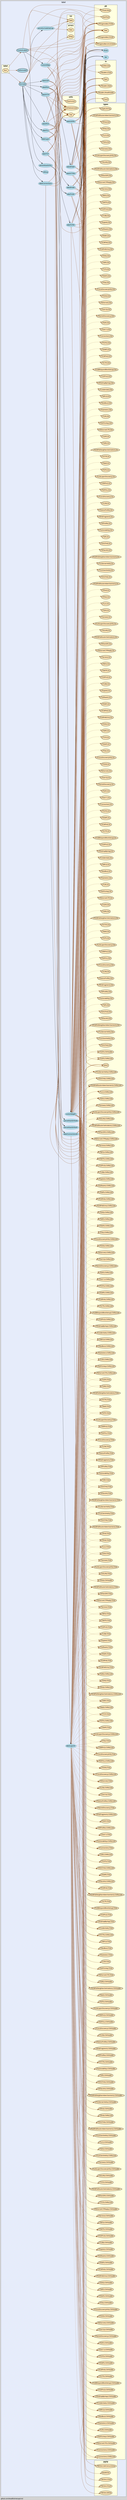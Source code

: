 digraph gocallvis {
    label="github.com/dreadl0ck/netcap/cmd";
    labeljust="l";
    fontname="Arial";
    fontsize="14";
    rankdir="LR";
    bgcolor="lightgray";
    style="solid";
    penwidth="0.5";
    pad="0.0";
    nodesep="0.35";

    node [shape="ellipse" style="filled" fillcolor="honeydew" fontname="Verdana" penwidth="1.0" margin="0.05,0.0"];
    edge [minlen="2"]

    subgraph "cluster_focus" {
        bgcolor="#e6ecfa";
label="label";
labelloc="t";
labeljust="c";
fontsize="18";
        
        "github.com/dreadl0ck/netcap/label.Suricata" [ fillcolor="lightblue" label="Suricata" penwidth="1.5" ]
        "github.com/dreadl0ck/netcap/label.debug" [ penwidth="0.5" fillcolor="lightblue" label="debug" ]
        "github.com/dreadl0ck/netcap/label.parseSuricataFastLog" [ fillcolor="lightblue" label="parseSuricataFastLog" penwidth="0.5" ]
        "github.com/dreadl0ck/netcap/label.labelUDP" [ fillcolor="lightblue" label="labelUDP" penwidth="0.5" ]
        "github.com/dreadl0ck/netcap/label.labelUDP$1" [ fillcolor="lightblue" label="labelUDP$1" style="dotted,filled" ]
        "github.com/dreadl0ck/netcap/label.die" [ fillcolor="lightblue" label="die" penwidth="0.5" ]
        "github.com/dreadl0ck/netcap/label.finish" [ fillcolor="lightblue" label="finish" penwidth="0.5" ]
        "github.com/dreadl0ck/netcap/label.labelTCP" [ fillcolor="lightblue" label="labelTCP" penwidth="0.5" ]
        "github.com/dreadl0ck/netcap/label.labelTCP$1" [ style="dotted,filled" fillcolor="lightblue" label="labelTCP$1" ]
        "github.com/dreadl0ck/netcap/label.labelIPv4" [ fillcolor="lightblue" label="labelIPv4" penwidth="0.5" ]
        "github.com/dreadl0ck/netcap/label.labelIPv4$1" [ fillcolor="lightblue" label="labelIPv4$1" style="dotted,filled" ]
        "github.com/dreadl0ck/netcap/label.labelIPv6" [ fillcolor="lightblue" label="labelIPv6" penwidth="0.5" ]
        "github.com/dreadl0ck/netcap/label.labelIPv6$1" [ fillcolor="lightblue" label="labelIPv6$1" style="dotted,filled" ]
        "github.com/dreadl0ck/netcap/label.labelConnections" [ fillcolor="lightblue" label="labelConnections" penwidth="0.5" ]
        "github.com/dreadl0ck/netcap/label.labelConnections$1" [ fillcolor="lightblue" label="labelConnections$1" style="dotted,filled" ]
        "github.com/dreadl0ck/netcap/label.labelHTTP" [ fillcolor="lightblue" label="labelHTTP" penwidth="0.5" ]
        "github.com/dreadl0ck/netcap/label.labelHTTP$1" [ label="labelHTTP$1" style="dotted,filled" fillcolor="lightblue" ]
        "github.com/dreadl0ck/netcap/label.labelTLS" [ fillcolor="lightblue" label="labelTLS" penwidth="0.5" ]
        "github.com/dreadl0ck/netcap/label.labelTLS$1" [ fillcolor="lightblue" label="labelTLS$1" style="dotted,filled" ]
        "github.com/dreadl0ck/netcap/label.labelLayer" [ label="labelLayer" penwidth="0.5" fillcolor="lightblue" ]
        "github.com/dreadl0ck/netcap/label.labelLayer$1" [ fillcolor="lightblue" label="labelLayer$1" style="dotted,filled" ]
        "github.com/dreadl0ck/netcap/label.parseAttackInfos" [ label="parseAttackInfos" penwidth="0.5" fillcolor="lightblue" ]
        "github.com/dreadl0ck/netcap/label.parseAttackInfos$1" [ fillcolor="lightblue" label="parseAttackInfos$1" style="dotted,filled" ]
        "github.com/dreadl0ck/netcap/label.parseAttackInfos$2" [ fillcolor="lightblue" label="parseAttackInfos$2" style="dotted,filled" ]
        "github.com/dreadl0ck/netcap/label.SetExcluded" [ label="SetExcluded" penwidth="1.5" fillcolor="lightblue" ]
        "github.com/dreadl0ck/netcap/label.CustomLabels" [ fillcolor="lightblue" label="CustomLabels" penwidth="1.5" ]
        "github.com/dreadl0ck/netcap/label.customMap" [ label="customMap" penwidth="0.5" fillcolor="lightblue" ]
        "github.com/dreadl0ck/netcap/label.customMap$1" [ fillcolor="lightblue" label="customMap$1" style="dotted,filled" ]
        
        subgraph "cluster_github.com/cheggaaa/pb" {
        rank="sink";
URL="/?f=github.com/cheggaaa/pb";
tooltip="package: github.com/cheggaaa/pb";
penwidth="0.8";
fontsize="16";
fontname="Tahoma bold";
style="filled";
fillcolor="lightyellow";
label="pb";
        
        "github.com/cheggaaa/pb.New" [ fillcolor="moccasin" label="New" penwidth="1.5" ]
        "(*github.com/cheggaaa/pb.ProgressBar).Prefix" [ fillcolor="moccasin" label="(*ProgressBar).Prefix" penwidth="1.5" ]
        "(*github.com/cheggaaa/pb.ProgressBar).Finish" [ label="(*ProgressBar).Finish" penwidth="1.5" fillcolor="moccasin" ]
        "(*github.com/cheggaaa/pb.ProgressBar).Increment" [ fillcolor="moccasin" label="(*ProgressBar).Increment" penwidth="1.5" ]
        "github.com/cheggaaa/pb.StartPool" [ fillcolor="moccasin" label="StartPool" penwidth="1.5" ]
        "(*github.com/cheggaaa/pb.Pool).Stop" [ fillcolor="moccasin" label="(*Pool).Stop" penwidth="1.5" ]
        
    }

        subgraph "cluster_github.com/dreadl0ck/netcap/cmd/label" {
        penwidth="0.8";
fontsize="16";
style="filled";
fontname="Tahoma bold";
tooltip="package: github.com/dreadl0ck/netcap/cmd/label";
fillcolor="lightyellow";
rank="sink";
label="label";
URL="/?f=github.com/dreadl0ck/netcap/cmd/label";
        
        "github.com/dreadl0ck/netcap/cmd/label.Run" [ fillcolor="moccasin" label="Run" penwidth="1.5" ]
        
    }

        subgraph "cluster_github.com/dreadl0ck/netcap/io" {
        penwidth="0.8";
fillcolor="lightyellow";
rank="sink";
tooltip="package: github.com/dreadl0ck/netcap/io";
URL="/?f=github.com/dreadl0ck/netcap/io";
fontsize="16";
style="filled";
fontname="Tahoma bold";
label="io";
        
        "github.com/dreadl0ck/netcap/io.Count" [ fillcolor="moccasin" label="Count" penwidth="1.5" ]
        "github.com/dreadl0ck/netcap/io.Open" [ fillcolor="moccasin" label="Open" penwidth="1.5" ]
        "(*github.com/dreadl0ck/netcap/io.Reader).ReadHeader" [ fillcolor="moccasin" label="(*Reader).ReadHeader" penwidth="1.5" ]
        "(*github.com/dreadl0ck/netcap/io.Reader).Next" [ fillcolor="moccasin" label="(*Reader).Next" penwidth="1.5" ]
        "(*github.com/dreadl0ck/netcap/io.Reader).Close" [ fillcolor="moccasin" label="(*Reader).Close" penwidth="1.5" ]
        "github.com/dreadl0ck/netcap/io.InitRecord" [ fillcolor="moccasin" label="InitRecord" penwidth="1.5" ]
        
    }

        subgraph "cluster_github.com/dreadl0ck/netcap/types" {
        penwidth="0.8";
fillcolor="lightyellow";
fontsize="16";
style="filled";
fontname="Tahoma bold";
rank="sink";
label="types";
URL="/?f=github.com/dreadl0ck/netcap/types";
tooltip="package: github.com/dreadl0ck/netcap/types";
        
        "(github.com/dreadl0ck/netcap/types.Type).String" [ fillcolor="moccasin" label="(Type).String" penwidth="1.5" ]
        "github.com/dreadl0ck/netcap/types.Select" [ fillcolor="moccasin" label="Select" penwidth="1.5" ]
        "(*github.com/dreadl0ck/netcap/types.UDP).CSVRecord" [ fillcolor="moccasin" label="(*UDP).CSVRecord" penwidth="1.5" ]
        "(*github.com/dreadl0ck/netcap/types.UDP).CSVHeader" [ penwidth="1.5" fillcolor="moccasin" label="(*UDP).CSVHeader" ]
        "(*github.com/dreadl0ck/netcap/types.TCP).CSVRecord" [ fillcolor="moccasin" label="(*TCP).CSVRecord" penwidth="1.5" ]
        "(*github.com/dreadl0ck/netcap/types.TCP).CSVHeader" [ fillcolor="moccasin" label="(*TCP).CSVHeader" penwidth="1.5" ]
        "(*github.com/dreadl0ck/netcap/types.IPv4).CSVRecord" [ fillcolor="moccasin" label="(*IPv4).CSVRecord" penwidth="1.5" ]
        "(*github.com/dreadl0ck/netcap/types.IPv4).CSVHeader" [ fillcolor="moccasin" label="(*IPv4).CSVHeader" penwidth="1.5" ]
        "(*github.com/dreadl0ck/netcap/types.IPv6).CSVRecord" [ label="(*IPv6).CSVRecord" penwidth="1.5" fillcolor="moccasin" ]
        "(*github.com/dreadl0ck/netcap/types.IPv6).CSVHeader" [ fillcolor="moccasin" label="(*IPv6).CSVHeader" penwidth="1.5" ]
        "(*github.com/dreadl0ck/netcap/types.Connection).CSVRecord" [ fillcolor="moccasin" label="(*Connection).CSVRecord" penwidth="1.5" ]
        "(*github.com/dreadl0ck/netcap/types.Connection).CSVHeader" [ fillcolor="moccasin" label="(*Connection).CSVHeader" penwidth="1.5" ]
        "(*github.com/dreadl0ck/netcap/types.HTTP).CSVRecord" [ fillcolor="moccasin" label="(*HTTP).CSVRecord" penwidth="1.5" ]
        "(*github.com/dreadl0ck/netcap/types.HTTP).CSVHeader" [ fillcolor="moccasin" label="(*HTTP).CSVHeader" penwidth="1.5" ]
        "(*github.com/dreadl0ck/netcap/types.TLSClientHello).CSVRecord" [ fillcolor="moccasin" label="(*TLSClientHello).CSVRecord" penwidth="1.5" ]
        "(*github.com/dreadl0ck/netcap/types.TLSClientHello).CSVHeader" [ fillcolor="moccasin" label="(*TLSClientHello).CSVHeader" penwidth="1.5" ]
        "(*github.com/dreadl0ck/netcap/types.EthernetCTP).CSVHeader" [ fillcolor="moccasin" label="(*EthernetCTP).CSVHeader" penwidth="1.5" ]
        "(*github.com/dreadl0ck/netcap/types.EAPOLKey).CSVHeader" [ fillcolor="moccasin" label="(*EAPOLKey).CSVHeader" penwidth="1.5" ]
        "(*github.com/dreadl0ck/netcap/types.CIP).CSVHeader" [ fillcolor="moccasin" label="(*CIP).CSVHeader" penwidth="1.5" ]
        "(*github.com/dreadl0ck/netcap/types.Diameter).CSVHeader" [ fillcolor="moccasin" label="(*Diameter).CSVHeader" penwidth="1.5" ]
        "(*github.com/dreadl0ck/netcap/types.Modbus).CSVHeader" [ fillcolor="moccasin" label="(*Modbus).CSVHeader" penwidth="1.5" ]
        "(*github.com/dreadl0ck/netcap/types.MPLS).CSVHeader" [ fillcolor="moccasin" label="(*MPLS).CSVHeader" penwidth="1.5" ]
        "(*github.com/dreadl0ck/netcap/types.Credentials).CSVHeader" [ fillcolor="moccasin" label="(*Credentials).CSVHeader" penwidth="1.5" ]
        "(*github.com/dreadl0ck/netcap/types.IPv6HopByHop).CSVHeader" [ fillcolor="moccasin" label="(*IPv6HopByHop).CSVHeader" penwidth="1.5" ]
        "(*github.com/dreadl0ck/netcap/types.OSPFv2).CSVHeader" [ fillcolor="moccasin" label="(*OSPFv2).CSVHeader" penwidth="1.5" ]
        "(*github.com/dreadl0ck/netcap/types.USBRequestBlockSetup).CSVHeader" [ fillcolor="moccasin" label="(*USBRequestBlockSetup).CSVHeader" penwidth="1.5" ]
        "(*github.com/dreadl0ck/netcap/types.SCTP).CSVHeader" [ fillcolor="moccasin" label="(*SCTP).CSVHeader" penwidth="1.5" ]
        "(*github.com/dreadl0ck/netcap/types.ICMPv4).CSVHeader" [ fillcolor="moccasin" label="(*ICMPv4).CSVHeader" penwidth="1.5" ]
        "(*github.com/dreadl0ck/netcap/types.IGMP).CSVHeader" [ fillcolor="moccasin" label="(*IGMP).CSVHeader" penwidth="1.5" ]
        "(*github.com/dreadl0ck/netcap/types.POP3).CSVHeader" [ fillcolor="moccasin" label="(*POP3).CSVHeader" penwidth="1.5" ]
        "(*github.com/dreadl0ck/netcap/types.Dot11).CSVHeader" [ label="(*Dot11).CSVHeader" penwidth="1.5" fillcolor="moccasin" ]
        "(*github.com/dreadl0ck/netcap/types.EAP).CSVHeader" [ fillcolor="moccasin" label="(*EAP).CSVHeader" penwidth="1.5" ]
        "(*github.com/dreadl0ck/netcap/types.NortelDiscovery).CSVHeader" [ fillcolor="moccasin" label="(*NortelDiscovery).CSVHeader" penwidth="1.5" ]
        "(*github.com/dreadl0ck/netcap/types.Dot1Q).CSVHeader" [ fillcolor="moccasin" label="(*Dot1Q).CSVHeader" penwidth="1.5" ]
        "(*github.com/dreadl0ck/netcap/types.Ethernet).CSVHeader" [ fillcolor="moccasin" label="(*Ethernet).CSVHeader" penwidth="1.5" ]
        "(*github.com/dreadl0ck/netcap/types.FDDI).CSVHeader" [ fillcolor="moccasin" label="(*FDDI).CSVHeader" penwidth="1.5" ]
        "(*github.com/dreadl0ck/netcap/types.CiscoDiscoveryInfo).CSVHeader" [ fillcolor="moccasin" label="(*CiscoDiscoveryInfo).CSVHeader" penwidth="1.5" ]
        "(*github.com/dreadl0ck/netcap/types.File).CSVHeader" [ label="(*File).CSVHeader" penwidth="1.5" fillcolor="moccasin" ]
        "(*github.com/dreadl0ck/netcap/types.SNAP).CSVHeader" [ fillcolor="moccasin" label="(*SNAP).CSVHeader" penwidth="1.5" ]
        "(*github.com/dreadl0ck/netcap/types.ARP).CSVHeader" [ fillcolor="moccasin" label="(*ARP).CSVHeader" penwidth="1.5" ]
        "(*github.com/dreadl0ck/netcap/types.DNS).CSVHeader" [ label="(*DNS).CSVHeader" penwidth="1.5" fillcolor="moccasin" ]
        "(*github.com/dreadl0ck/netcap/types.ICMPv6Echo).CSVHeader" [ fillcolor="moccasin" label="(*ICMPv6Echo).CSVHeader" penwidth="1.5" ]
        "(*github.com/dreadl0ck/netcap/types.ICMPv6).CSVHeader" [ fillcolor="moccasin" label="(*ICMPv6).CSVHeader" penwidth="1.5" ]
        "(*github.com/dreadl0ck/netcap/types.ENIP).CSVHeader" [ fillcolor="moccasin" label="(*ENIP).CSVHeader" penwidth="1.5" ]
        "(*github.com/dreadl0ck/netcap/types.Software).CSVHeader" [ fillcolor="moccasin" label="(*Software).CSVHeader" penwidth="1.5" ]
        "(*github.com/dreadl0ck/netcap/types.Exploit).CSVHeader" [ fillcolor="moccasin" label="(*Exploit).CSVHeader" penwidth="1.5" ]
        "(*github.com/dreadl0ck/netcap/types.USB).CSVHeader" [ fillcolor="moccasin" label="(*USB).CSVHeader" penwidth="1.5" ]
        "(*github.com/dreadl0ck/netcap/types.OSPFv3).CSVHeader" [ fillcolor="moccasin" label="(*OSPFv3).CSVHeader" penwidth="1.5" ]
        "(*github.com/dreadl0ck/netcap/types.SMTP).CSVHeader" [ fillcolor="moccasin" label="(*SMTP).CSVHeader" penwidth="1.5" ]
        "(*github.com/dreadl0ck/netcap/types.BFD).CSVHeader" [ fillcolor="moccasin" label="(*BFD).CSVHeader" penwidth="1.5" ]
        "(*github.com/dreadl0ck/netcap/types.Service).CSVHeader" [ fillcolor="moccasin" label="(*Service).CSVHeader" penwidth="1.5" ]
        "(*github.com/dreadl0ck/netcap/types.EthernetCTPReply).CSVHeader" [ fillcolor="moccasin" label="(*EthernetCTPReply).CSVHeader" penwidth="1.5" ]
        "(*github.com/dreadl0ck/netcap/types.IPSecESP).CSVHeader" [ fillcolor="moccasin" label="(*IPSecESP).CSVHeader" penwidth="1.5" ]
        "(*github.com/dreadl0ck/netcap/types.ICMPv6RouterSolicitation).CSVHeader" [ label="(*ICMPv6RouterSolicitation).CSVHeader" penwidth="1.5" fillcolor="moccasin" ]
        "(*github.com/dreadl0ck/netcap/types.VXLAN).CSVHeader" [ fillcolor="moccasin" label="(*VXLAN).CSVHeader" penwidth="1.5" ]
        "(*github.com/dreadl0ck/netcap/types.LinkLayerDiscoveryInfo).CSVHeader" [ fillcolor="moccasin" label="(*LinkLayerDiscoveryInfo).CSVHeader" penwidth="1.5" ]
        "(*github.com/dreadl0ck/netcap/types.Geneve).CSVHeader" [ fillcolor="moccasin" label="(*Geneve).CSVHeader" penwidth="1.5" ]
        "(*github.com/dreadl0ck/netcap/types.SSH).CSVHeader" [ fillcolor="moccasin" label="(*SSH).CSVHeader" penwidth="1.5" ]
        "(*github.com/dreadl0ck/netcap/types.LLC).CSVHeader" [ fillcolor="moccasin" label="(*LLC).CSVHeader" penwidth="1.5" ]
        "(*github.com/dreadl0ck/netcap/types.ICMPv6RouterAdvertisement).CSVHeader" [ penwidth="1.5" fillcolor="moccasin" label="(*ICMPv6RouterAdvertisement).CSVHeader" ]
        "(*github.com/dreadl0ck/netcap/types.DHCPv6).CSVHeader" [ fillcolor="moccasin" label="(*DHCPv6).CSVHeader" penwidth="1.5" ]
        "(*github.com/dreadl0ck/netcap/types.TLSServerHello).CSVHeader" [ penwidth="1.5" fillcolor="moccasin" label="(*TLSServerHello).CSVHeader" ]
        "(*github.com/dreadl0ck/netcap/types.ICMPv6NeighborAdvertisement).CSVHeader" [ label="(*ICMPv6NeighborAdvertisement).CSVHeader" penwidth="1.5" fillcolor="moccasin" ]
        "(*github.com/dreadl0ck/netcap/types.IPSecAH).CSVHeader" [ fillcolor="moccasin" label="(*IPSecAH).CSVHeader" penwidth="1.5" ]
        "(*github.com/dreadl0ck/netcap/types.DHCPv4).CSVHeader" [ fillcolor="moccasin" label="(*DHCPv4).CSVHeader" penwidth="1.5" ]
        "(*github.com/dreadl0ck/netcap/types.SIP).CSVHeader" [ fillcolor="moccasin" label="(*SIP).CSVHeader" penwidth="1.5" ]
        "(*github.com/dreadl0ck/netcap/types.Vulnerability).CSVHeader" [ fillcolor="moccasin" label="(*Vulnerability).CSVHeader" penwidth="1.5" ]
        "(*github.com/dreadl0ck/netcap/types.IPProfile).CSVHeader" [ fillcolor="moccasin" label="(*IPProfile).CSVHeader" penwidth="1.5" ]
        "(*github.com/dreadl0ck/netcap/types.IPv6Fragment).CSVHeader" [ label="(*IPv6Fragment).CSVHeader" penwidth="1.5" fillcolor="moccasin" ]
        "(*github.com/dreadl0ck/netcap/types.DeviceProfile).CSVHeader" [ fillcolor="moccasin" label="(*DeviceProfile).CSVHeader" penwidth="1.5" ]
        "(*github.com/dreadl0ck/netcap/types.LCM).CSVHeader" [ label="(*LCM).CSVHeader" penwidth="1.5" fillcolor="moccasin" ]
        "(*github.com/dreadl0ck/netcap/types.CiscoDiscovery).CSVHeader" [ label="(*CiscoDiscovery).CSVHeader" penwidth="1.5" fillcolor="moccasin" ]
        "(*github.com/dreadl0ck/netcap/types.EAPOL).CSVHeader" [ label="(*EAPOL).CSVHeader" penwidth="1.5" fillcolor="moccasin" ]
        "(*github.com/dreadl0ck/netcap/types.VRRPv2).CSVHeader" [ fillcolor="moccasin" label="(*VRRPv2).CSVHeader" penwidth="1.5" ]
        "(*github.com/dreadl0ck/netcap/types.LinkLayerDiscovery).CSVHeader" [ fillcolor="moccasin" label="(*LinkLayerDiscovery).CSVHeader" penwidth="1.5" ]
        "(*github.com/dreadl0ck/netcap/types.NTP).CSVHeader" [ fillcolor="moccasin" label="(*NTP).CSVHeader" penwidth="1.5" ]
        "(*github.com/dreadl0ck/netcap/types.Mail).CSVHeader" [ fillcolor="moccasin" label="(*Mail).CSVHeader" penwidth="1.5" ]
        "(*github.com/dreadl0ck/netcap/types.ICMPv6NeighborSolicitation).CSVHeader" [ label="(*ICMPv6NeighborSolicitation).CSVHeader" penwidth="1.5" fillcolor="moccasin" ]
        "(*github.com/dreadl0ck/netcap/types.GRE).CSVHeader" [ label="(*GRE).CSVHeader" penwidth="1.5" fillcolor="moccasin" ]
        "(*github.com/dreadl0ck/netcap/types.EthernetCTP).Time" [ fillcolor="moccasin" label="(*EthernetCTP).Time" penwidth="1.5" ]
        "(*github.com/dreadl0ck/netcap/types.EAPOLKey).Time" [ fillcolor="moccasin" label="(*EAPOLKey).Time" penwidth="1.5" ]
        "(*github.com/dreadl0ck/netcap/types.CIP).Time" [ penwidth="1.5" fillcolor="moccasin" label="(*CIP).Time" ]
        "(*github.com/dreadl0ck/netcap/types.Diameter).Time" [ fillcolor="moccasin" label="(*Diameter).Time" penwidth="1.5" ]
        "(*github.com/dreadl0ck/netcap/types.Modbus).Time" [ penwidth="1.5" fillcolor="moccasin" label="(*Modbus).Time" ]
        "(*github.com/dreadl0ck/netcap/types.MPLS).Time" [ fillcolor="moccasin" label="(*MPLS).Time" penwidth="1.5" ]
        "(*github.com/dreadl0ck/netcap/types.Credentials).Time" [ fillcolor="moccasin" label="(*Credentials).Time" penwidth="1.5" ]
        "(*github.com/dreadl0ck/netcap/types.IPv6HopByHop).Time" [ fillcolor="moccasin" label="(*IPv6HopByHop).Time" penwidth="1.5" ]
        "(*github.com/dreadl0ck/netcap/types.OSPFv2).Time" [ label="(*OSPFv2).Time" penwidth="1.5" fillcolor="moccasin" ]
        "(*github.com/dreadl0ck/netcap/types.USBRequestBlockSetup).Time" [ fillcolor="moccasin" label="(*USBRequestBlockSetup).Time" penwidth="1.5" ]
        "(*github.com/dreadl0ck/netcap/types.SCTP).Time" [ label="(*SCTP).Time" penwidth="1.5" fillcolor="moccasin" ]
        "(*github.com/dreadl0ck/netcap/types.ICMPv4).Time" [ fillcolor="moccasin" label="(*ICMPv4).Time" penwidth="1.5" ]
        "(*github.com/dreadl0ck/netcap/types.IGMP).Time" [ label="(*IGMP).Time" penwidth="1.5" fillcolor="moccasin" ]
        "(*github.com/dreadl0ck/netcap/types.POP3).Time" [ penwidth="1.5" fillcolor="moccasin" label="(*POP3).Time" ]
        "(*github.com/dreadl0ck/netcap/types.Connection).Time" [ fillcolor="moccasin" label="(*Connection).Time" penwidth="1.5" ]
        "(*github.com/dreadl0ck/netcap/types.Dot11).Time" [ fillcolor="moccasin" label="(*Dot11).Time" penwidth="1.5" ]
        "(*github.com/dreadl0ck/netcap/types.EAP).Time" [ fillcolor="moccasin" label="(*EAP).Time" penwidth="1.5" ]
        "(*github.com/dreadl0ck/netcap/types.NortelDiscovery).Time" [ fillcolor="moccasin" label="(*NortelDiscovery).Time" penwidth="1.5" ]
        "(*github.com/dreadl0ck/netcap/types.Dot1Q).Time" [ fillcolor="moccasin" label="(*Dot1Q).Time" penwidth="1.5" ]
        "(*github.com/dreadl0ck/netcap/types.Ethernet).Time" [ fillcolor="moccasin" label="(*Ethernet).Time" penwidth="1.5" ]
        "(*github.com/dreadl0ck/netcap/types.FDDI).Time" [ fillcolor="moccasin" label="(*FDDI).Time" penwidth="1.5" ]
        "(*github.com/dreadl0ck/netcap/types.CiscoDiscoveryInfo).Time" [ label="(*CiscoDiscoveryInfo).Time" penwidth="1.5" fillcolor="moccasin" ]
        "(*github.com/dreadl0ck/netcap/types.File).Time" [ fillcolor="moccasin" label="(*File).Time" penwidth="1.5" ]
        "(*github.com/dreadl0ck/netcap/types.SNAP).Time" [ label="(*SNAP).Time" penwidth="1.5" fillcolor="moccasin" ]
        "(*github.com/dreadl0ck/netcap/types.TCP).Time" [ fillcolor="moccasin" label="(*TCP).Time" penwidth="1.5" ]
        "(*github.com/dreadl0ck/netcap/types.ARP).Time" [ fillcolor="moccasin" label="(*ARP).Time" penwidth="1.5" ]
        "(*github.com/dreadl0ck/netcap/types.DNS).Time" [ label="(*DNS).Time" penwidth="1.5" fillcolor="moccasin" ]
        "(*github.com/dreadl0ck/netcap/types.ICMPv6Echo).Time" [ fillcolor="moccasin" label="(*ICMPv6Echo).Time" penwidth="1.5" ]
        "(*github.com/dreadl0ck/netcap/types.ICMPv6).Time" [ fillcolor="moccasin" label="(*ICMPv6).Time" penwidth="1.5" ]
        "(*github.com/dreadl0ck/netcap/types.ENIP).Time" [ fillcolor="moccasin" label="(*ENIP).Time" penwidth="1.5" ]
        "(*github.com/dreadl0ck/netcap/types.Software).Time" [ fillcolor="moccasin" label="(*Software).Time" penwidth="1.5" ]
        "(*github.com/dreadl0ck/netcap/types.Exploit).Time" [ fillcolor="moccasin" label="(*Exploit).Time" penwidth="1.5" ]
        "(*github.com/dreadl0ck/netcap/types.USB).Time" [ fillcolor="moccasin" label="(*USB).Time" penwidth="1.5" ]
        "(*github.com/dreadl0ck/netcap/types.OSPFv3).Time" [ penwidth="1.5" fillcolor="moccasin" label="(*OSPFv3).Time" ]
        "(*github.com/dreadl0ck/netcap/types.SMTP).Time" [ label="(*SMTP).Time" penwidth="1.5" fillcolor="moccasin" ]
        "(*github.com/dreadl0ck/netcap/types.BFD).Time" [ fillcolor="moccasin" label="(*BFD).Time" penwidth="1.5" ]
        "(*github.com/dreadl0ck/netcap/types.Service).Time" [ fillcolor="moccasin" label="(*Service).Time" penwidth="1.5" ]
        "(*github.com/dreadl0ck/netcap/types.EthernetCTPReply).Time" [ fillcolor="moccasin" label="(*EthernetCTPReply).Time" penwidth="1.5" ]
        "(*github.com/dreadl0ck/netcap/types.IPSecESP).Time" [ fillcolor="moccasin" label="(*IPSecESP).Time" penwidth="1.5" ]
        "(*github.com/dreadl0ck/netcap/types.ICMPv6RouterSolicitation).Time" [ penwidth="1.5" fillcolor="moccasin" label="(*ICMPv6RouterSolicitation).Time" ]
        "(*github.com/dreadl0ck/netcap/types.VXLAN).Time" [ fillcolor="moccasin" label="(*VXLAN).Time" penwidth="1.5" ]
        "(*github.com/dreadl0ck/netcap/types.LinkLayerDiscoveryInfo).Time" [ fillcolor="moccasin" label="(*LinkLayerDiscoveryInfo).Time" penwidth="1.5" ]
        "(*github.com/dreadl0ck/netcap/types.Geneve).Time" [ fillcolor="moccasin" label="(*Geneve).Time" penwidth="1.5" ]
        "(*github.com/dreadl0ck/netcap/types.SSH).Time" [ fillcolor="moccasin" label="(*SSH).Time" penwidth="1.5" ]
        "(*github.com/dreadl0ck/netcap/types.LLC).Time" [ fillcolor="moccasin" label="(*LLC).Time" penwidth="1.5" ]
        "(*github.com/dreadl0ck/netcap/types.IPv6).Time" [ penwidth="1.5" fillcolor="moccasin" label="(*IPv6).Time" ]
        "(*github.com/dreadl0ck/netcap/types.IPv4).Time" [ fillcolor="moccasin" label="(*IPv4).Time" penwidth="1.5" ]
        "(*github.com/dreadl0ck/netcap/types.ICMPv6RouterAdvertisement).Time" [ fillcolor="moccasin" label="(*ICMPv6RouterAdvertisement).Time" penwidth="1.5" ]
        "(*github.com/dreadl0ck/netcap/types.DHCPv6).Time" [ fillcolor="moccasin" label="(*DHCPv6).Time" penwidth="1.5" ]
        "(*github.com/dreadl0ck/netcap/types.TLSClientHello).Time" [ fillcolor="moccasin" label="(*TLSClientHello).Time" penwidth="1.5" ]
        "(*github.com/dreadl0ck/netcap/types.TLSServerHello).Time" [ fillcolor="moccasin" label="(*TLSServerHello).Time" penwidth="1.5" ]
        "(*github.com/dreadl0ck/netcap/types.ICMPv6NeighborAdvertisement).Time" [ fillcolor="moccasin" label="(*ICMPv6NeighborAdvertisement).Time" penwidth="1.5" ]
        "(*github.com/dreadl0ck/netcap/types.IPSecAH).Time" [ fillcolor="moccasin" label="(*IPSecAH).Time" penwidth="1.5" ]
        "(*github.com/dreadl0ck/netcap/types.DHCPv4).Time" [ fillcolor="moccasin" label="(*DHCPv4).Time" penwidth="1.5" ]
        "(*github.com/dreadl0ck/netcap/types.SIP).Time" [ fillcolor="moccasin" label="(*SIP).Time" penwidth="1.5" ]
        "(*github.com/dreadl0ck/netcap/types.Vulnerability).Time" [ label="(*Vulnerability).Time" penwidth="1.5" fillcolor="moccasin" ]
        "(*github.com/dreadl0ck/netcap/types.IPProfile).Time" [ fillcolor="moccasin" label="(*IPProfile).Time" penwidth="1.5" ]
        "(*github.com/dreadl0ck/netcap/types.IPv6Fragment).Time" [ penwidth="1.5" fillcolor="moccasin" label="(*IPv6Fragment).Time" ]
        "(*github.com/dreadl0ck/netcap/types.DeviceProfile).Time" [ fillcolor="moccasin" label="(*DeviceProfile).Time" penwidth="1.5" ]
        "(*github.com/dreadl0ck/netcap/types.LCM).Time" [ fillcolor="moccasin" label="(*LCM).Time" penwidth="1.5" ]
        "(*github.com/dreadl0ck/netcap/types.CiscoDiscovery).Time" [ fillcolor="moccasin" label="(*CiscoDiscovery).Time" penwidth="1.5" ]
        "(*github.com/dreadl0ck/netcap/types.EAPOL).Time" [ label="(*EAPOL).Time" penwidth="1.5" fillcolor="moccasin" ]
        "(*github.com/dreadl0ck/netcap/types.VRRPv2).Time" [ label="(*VRRPv2).Time" penwidth="1.5" fillcolor="moccasin" ]
        "(*github.com/dreadl0ck/netcap/types.LinkLayerDiscovery).Time" [ fillcolor="moccasin" label="(*LinkLayerDiscovery).Time" penwidth="1.5" ]
        "(*github.com/dreadl0ck/netcap/types.NTP).Time" [ fillcolor="moccasin" label="(*NTP).Time" penwidth="1.5" ]
        "(*github.com/dreadl0ck/netcap/types.Mail).Time" [ fillcolor="moccasin" label="(*Mail).Time" penwidth="1.5" ]
        "(*github.com/dreadl0ck/netcap/types.HTTP).Time" [ fillcolor="moccasin" label="(*HTTP).Time" penwidth="1.5" ]
        "(*github.com/dreadl0ck/netcap/types.ICMPv6NeighborSolicitation).Time" [ fillcolor="moccasin" label="(*ICMPv6NeighborSolicitation).Time" penwidth="1.5" ]
        "(*github.com/dreadl0ck/netcap/types.GRE).Time" [ fillcolor="moccasin" label="(*GRE).Time" penwidth="1.5" ]
        "(*github.com/dreadl0ck/netcap/types.UDP).Time" [ fillcolor="moccasin" label="(*UDP).Time" penwidth="1.5" ]
        "(*github.com/dreadl0ck/netcap/types.EthernetCTP).CSVRecord" [ penwidth="1.5" fillcolor="moccasin" label="(*EthernetCTP).CSVRecord" ]
        "(*github.com/dreadl0ck/netcap/types.EAPOLKey).CSVRecord" [ fillcolor="moccasin" label="(*EAPOLKey).CSVRecord" penwidth="1.5" ]
        "(*github.com/dreadl0ck/netcap/types.CIP).CSVRecord" [ fillcolor="moccasin" label="(*CIP).CSVRecord" penwidth="1.5" ]
        "(*github.com/dreadl0ck/netcap/types.Diameter).CSVRecord" [ fillcolor="moccasin" label="(*Diameter).CSVRecord" penwidth="1.5" ]
        "(*github.com/dreadl0ck/netcap/types.Modbus).CSVRecord" [ fillcolor="moccasin" label="(*Modbus).CSVRecord" penwidth="1.5" ]
        "(*github.com/dreadl0ck/netcap/types.MPLS).CSVRecord" [ fillcolor="moccasin" label="(*MPLS).CSVRecord" penwidth="1.5" ]
        "(*github.com/dreadl0ck/netcap/types.Credentials).CSVRecord" [ fillcolor="moccasin" label="(*Credentials).CSVRecord" penwidth="1.5" ]
        "(*github.com/dreadl0ck/netcap/types.IPv6HopByHop).CSVRecord" [ fillcolor="moccasin" label="(*IPv6HopByHop).CSVRecord" penwidth="1.5" ]
        "(*github.com/dreadl0ck/netcap/types.OSPFv2).CSVRecord" [ fillcolor="moccasin" label="(*OSPFv2).CSVRecord" penwidth="1.5" ]
        "(*github.com/dreadl0ck/netcap/types.USBRequestBlockSetup).CSVRecord" [ fillcolor="moccasin" label="(*USBRequestBlockSetup).CSVRecord" penwidth="1.5" ]
        "(*github.com/dreadl0ck/netcap/types.SCTP).CSVRecord" [ fillcolor="moccasin" label="(*SCTP).CSVRecord" penwidth="1.5" ]
        "(*github.com/dreadl0ck/netcap/types.ICMPv4).CSVRecord" [ penwidth="1.5" fillcolor="moccasin" label="(*ICMPv4).CSVRecord" ]
        "(*github.com/dreadl0ck/netcap/types.IGMP).CSVRecord" [ fillcolor="moccasin" label="(*IGMP).CSVRecord" penwidth="1.5" ]
        "(*github.com/dreadl0ck/netcap/types.POP3).CSVRecord" [ fillcolor="moccasin" label="(*POP3).CSVRecord" penwidth="1.5" ]
        "(*github.com/dreadl0ck/netcap/types.Dot11).CSVRecord" [ fillcolor="moccasin" label="(*Dot11).CSVRecord" penwidth="1.5" ]
        "(*github.com/dreadl0ck/netcap/types.EAP).CSVRecord" [ penwidth="1.5" fillcolor="moccasin" label="(*EAP).CSVRecord" ]
        "(*github.com/dreadl0ck/netcap/types.NortelDiscovery).CSVRecord" [ label="(*NortelDiscovery).CSVRecord" penwidth="1.5" fillcolor="moccasin" ]
        "(*github.com/dreadl0ck/netcap/types.Dot1Q).CSVRecord" [ fillcolor="moccasin" label="(*Dot1Q).CSVRecord" penwidth="1.5" ]
        "(*github.com/dreadl0ck/netcap/types.Ethernet).CSVRecord" [ fillcolor="moccasin" label="(*Ethernet).CSVRecord" penwidth="1.5" ]
        "(*github.com/dreadl0ck/netcap/types.FDDI).CSVRecord" [ fillcolor="moccasin" label="(*FDDI).CSVRecord" penwidth="1.5" ]
        "(*github.com/dreadl0ck/netcap/types.CiscoDiscoveryInfo).CSVRecord" [ fillcolor="moccasin" label="(*CiscoDiscoveryInfo).CSVRecord" penwidth="1.5" ]
        "(*github.com/dreadl0ck/netcap/types.File).CSVRecord" [ fillcolor="moccasin" label="(*File).CSVRecord" penwidth="1.5" ]
        "(*github.com/dreadl0ck/netcap/types.SNAP).CSVRecord" [ fillcolor="moccasin" label="(*SNAP).CSVRecord" penwidth="1.5" ]
        "(*github.com/dreadl0ck/netcap/types.ARP).CSVRecord" [ fillcolor="moccasin" label="(*ARP).CSVRecord" penwidth="1.5" ]
        "(*github.com/dreadl0ck/netcap/types.DNS).CSVRecord" [ fillcolor="moccasin" label="(*DNS).CSVRecord" penwidth="1.5" ]
        "(*github.com/dreadl0ck/netcap/types.ICMPv6Echo).CSVRecord" [ fillcolor="moccasin" label="(*ICMPv6Echo).CSVRecord" penwidth="1.5" ]
        "(*github.com/dreadl0ck/netcap/types.ICMPv6).CSVRecord" [ fillcolor="moccasin" label="(*ICMPv6).CSVRecord" penwidth="1.5" ]
        "(*github.com/dreadl0ck/netcap/types.ENIP).CSVRecord" [ label="(*ENIP).CSVRecord" penwidth="1.5" fillcolor="moccasin" ]
        "(*github.com/dreadl0ck/netcap/types.Software).CSVRecord" [ fillcolor="moccasin" label="(*Software).CSVRecord" penwidth="1.5" ]
        "(*github.com/dreadl0ck/netcap/types.Exploit).CSVRecord" [ fillcolor="moccasin" label="(*Exploit).CSVRecord" penwidth="1.5" ]
        "(*github.com/dreadl0ck/netcap/types.USB).CSVRecord" [ label="(*USB).CSVRecord" penwidth="1.5" fillcolor="moccasin" ]
        "(*github.com/dreadl0ck/netcap/types.OSPFv3).CSVRecord" [ fillcolor="moccasin" label="(*OSPFv3).CSVRecord" penwidth="1.5" ]
        "(*github.com/dreadl0ck/netcap/types.SMTP).CSVRecord" [ fillcolor="moccasin" label="(*SMTP).CSVRecord" penwidth="1.5" ]
        "(*github.com/dreadl0ck/netcap/types.BFD).CSVRecord" [ penwidth="1.5" fillcolor="moccasin" label="(*BFD).CSVRecord" ]
        "(*github.com/dreadl0ck/netcap/types.Service).CSVRecord" [ fillcolor="moccasin" label="(*Service).CSVRecord" penwidth="1.5" ]
        "(*github.com/dreadl0ck/netcap/types.EthernetCTPReply).CSVRecord" [ penwidth="1.5" fillcolor="moccasin" label="(*EthernetCTPReply).CSVRecord" ]
        "(*github.com/dreadl0ck/netcap/types.IPSecESP).CSVRecord" [ fillcolor="moccasin" label="(*IPSecESP).CSVRecord" penwidth="1.5" ]
        "(*github.com/dreadl0ck/netcap/types.ICMPv6RouterSolicitation).CSVRecord" [ fillcolor="moccasin" label="(*ICMPv6RouterSolicitation).CSVRecord" penwidth="1.5" ]
        "(*github.com/dreadl0ck/netcap/types.VXLAN).CSVRecord" [ fillcolor="moccasin" label="(*VXLAN).CSVRecord" penwidth="1.5" ]
        "(*github.com/dreadl0ck/netcap/types.LinkLayerDiscoveryInfo).CSVRecord" [ fillcolor="moccasin" label="(*LinkLayerDiscoveryInfo).CSVRecord" penwidth="1.5" ]
        "(*github.com/dreadl0ck/netcap/types.Geneve).CSVRecord" [ fillcolor="moccasin" label="(*Geneve).CSVRecord" penwidth="1.5" ]
        "(*github.com/dreadl0ck/netcap/types.SSH).CSVRecord" [ label="(*SSH).CSVRecord" penwidth="1.5" fillcolor="moccasin" ]
        "(*github.com/dreadl0ck/netcap/types.LLC).CSVRecord" [ fillcolor="moccasin" label="(*LLC).CSVRecord" penwidth="1.5" ]
        "(*github.com/dreadl0ck/netcap/types.ICMPv6RouterAdvertisement).CSVRecord" [ label="(*ICMPv6RouterAdvertisement).CSVRecord" penwidth="1.5" fillcolor="moccasin" ]
        "(*github.com/dreadl0ck/netcap/types.DHCPv6).CSVRecord" [ label="(*DHCPv6).CSVRecord" penwidth="1.5" fillcolor="moccasin" ]
        "(*github.com/dreadl0ck/netcap/types.TLSServerHello).CSVRecord" [ penwidth="1.5" fillcolor="moccasin" label="(*TLSServerHello).CSVRecord" ]
        "(*github.com/dreadl0ck/netcap/types.ICMPv6NeighborAdvertisement).CSVRecord" [ penwidth="1.5" fillcolor="moccasin" label="(*ICMPv6NeighborAdvertisement).CSVRecord" ]
        "(*github.com/dreadl0ck/netcap/types.IPSecAH).CSVRecord" [ penwidth="1.5" fillcolor="moccasin" label="(*IPSecAH).CSVRecord" ]
        "(*github.com/dreadl0ck/netcap/types.DHCPv4).CSVRecord" [ label="(*DHCPv4).CSVRecord" penwidth="1.5" fillcolor="moccasin" ]
        "(*github.com/dreadl0ck/netcap/types.SIP).CSVRecord" [ fillcolor="moccasin" label="(*SIP).CSVRecord" penwidth="1.5" ]
        "(*github.com/dreadl0ck/netcap/types.Vulnerability).CSVRecord" [ fillcolor="moccasin" label="(*Vulnerability).CSVRecord" penwidth="1.5" ]
        "(*github.com/dreadl0ck/netcap/types.IPProfile).CSVRecord" [ label="(*IPProfile).CSVRecord" penwidth="1.5" fillcolor="moccasin" ]
        "(*github.com/dreadl0ck/netcap/types.IPv6Fragment).CSVRecord" [ fillcolor="moccasin" label="(*IPv6Fragment).CSVRecord" penwidth="1.5" ]
        "(*github.com/dreadl0ck/netcap/types.DeviceProfile).CSVRecord" [ fillcolor="moccasin" label="(*DeviceProfile).CSVRecord" penwidth="1.5" ]
        "(*github.com/dreadl0ck/netcap/types.LCM).CSVRecord" [ fillcolor="moccasin" label="(*LCM).CSVRecord" penwidth="1.5" ]
        "(*github.com/dreadl0ck/netcap/types.CiscoDiscovery).CSVRecord" [ penwidth="1.5" fillcolor="moccasin" label="(*CiscoDiscovery).CSVRecord" ]
        "(*github.com/dreadl0ck/netcap/types.EAPOL).CSVRecord" [ penwidth="1.5" fillcolor="moccasin" label="(*EAPOL).CSVRecord" ]
        "(*github.com/dreadl0ck/netcap/types.VRRPv2).CSVRecord" [ fillcolor="moccasin" label="(*VRRPv2).CSVRecord" penwidth="1.5" ]
        "(*github.com/dreadl0ck/netcap/types.LinkLayerDiscovery).CSVRecord" [ penwidth="1.5" fillcolor="moccasin" label="(*LinkLayerDiscovery).CSVRecord" ]
        "(*github.com/dreadl0ck/netcap/types.NTP).CSVRecord" [ fillcolor="moccasin" label="(*NTP).CSVRecord" penwidth="1.5" ]
        "(*github.com/dreadl0ck/netcap/types.Mail).CSVRecord" [ label="(*Mail).CSVRecord" penwidth="1.5" fillcolor="moccasin" ]
        "(*github.com/dreadl0ck/netcap/types.ICMPv6NeighborSolicitation).CSVRecord" [ fillcolor="moccasin" label="(*ICMPv6NeighborSolicitation).CSVRecord" penwidth="1.5" ]
        "(*github.com/dreadl0ck/netcap/types.GRE).CSVRecord" [ fillcolor="moccasin" label="(*GRE).CSVRecord" penwidth="1.5" ]
        "(*github.com/dreadl0ck/netcap/types.EthernetCTP).Src" [ fillcolor="moccasin" label="(*EthernetCTP).Src" penwidth="1.5" ]
        "(*github.com/dreadl0ck/netcap/types.EAPOLKey).Src" [ label="(*EAPOLKey).Src" penwidth="1.5" fillcolor="moccasin" ]
        "(*github.com/dreadl0ck/netcap/types.CIP).Src" [ penwidth="1.5" fillcolor="moccasin" label="(*CIP).Src" ]
        "(*github.com/dreadl0ck/netcap/types.Diameter).Src" [ fillcolor="moccasin" label="(*Diameter).Src" penwidth="1.5" ]
        "(*github.com/dreadl0ck/netcap/types.Modbus).Src" [ fillcolor="moccasin" label="(*Modbus).Src" penwidth="1.5" ]
        "(*github.com/dreadl0ck/netcap/types.MPLS).Src" [ fillcolor="moccasin" label="(*MPLS).Src" penwidth="1.5" ]
        "(*github.com/dreadl0ck/netcap/types.Credentials).Src" [ fillcolor="moccasin" label="(*Credentials).Src" penwidth="1.5" ]
        "(*github.com/dreadl0ck/netcap/types.IPv6HopByHop).Src" [ label="(*IPv6HopByHop).Src" penwidth="1.5" fillcolor="moccasin" ]
        "(*github.com/dreadl0ck/netcap/types.OSPFv2).Src" [ label="(*OSPFv2).Src" penwidth="1.5" fillcolor="moccasin" ]
        "(*github.com/dreadl0ck/netcap/types.USBRequestBlockSetup).Src" [ penwidth="1.5" fillcolor="moccasin" label="(*USBRequestBlockSetup).Src" ]
        "(*github.com/dreadl0ck/netcap/types.SCTP).Src" [ fillcolor="moccasin" label="(*SCTP).Src" penwidth="1.5" ]
        "(*github.com/dreadl0ck/netcap/types.ICMPv4).Src" [ label="(*ICMPv4).Src" penwidth="1.5" fillcolor="moccasin" ]
        "(*github.com/dreadl0ck/netcap/types.IGMP).Src" [ fillcolor="moccasin" label="(*IGMP).Src" penwidth="1.5" ]
        "(*github.com/dreadl0ck/netcap/types.POP3).Src" [ fillcolor="moccasin" label="(*POP3).Src" penwidth="1.5" ]
        "(*github.com/dreadl0ck/netcap/types.Connection).Src" [ label="(*Connection).Src" penwidth="1.5" fillcolor="moccasin" ]
        "(*github.com/dreadl0ck/netcap/types.Dot11).Src" [ penwidth="1.5" fillcolor="moccasin" label="(*Dot11).Src" ]
        "(*github.com/dreadl0ck/netcap/types.EAP).Src" [ fillcolor="moccasin" label="(*EAP).Src" penwidth="1.5" ]
        "(*github.com/dreadl0ck/netcap/types.NortelDiscovery).Src" [ fillcolor="moccasin" label="(*NortelDiscovery).Src" penwidth="1.5" ]
        "(*github.com/dreadl0ck/netcap/types.Dot1Q).Src" [ fillcolor="moccasin" label="(*Dot1Q).Src" penwidth="1.5" ]
        "(*github.com/dreadl0ck/netcap/types.Ethernet).Src" [ fillcolor="moccasin" label="(*Ethernet).Src" penwidth="1.5" ]
        "(*github.com/dreadl0ck/netcap/types.FDDI).Src" [ fillcolor="moccasin" label="(*FDDI).Src" penwidth="1.5" ]
        "(*github.com/dreadl0ck/netcap/types.CiscoDiscoveryInfo).Src" [ fillcolor="moccasin" label="(*CiscoDiscoveryInfo).Src" penwidth="1.5" ]
        "(*github.com/dreadl0ck/netcap/types.File).Src" [ fillcolor="moccasin" label="(*File).Src" penwidth="1.5" ]
        "(*github.com/dreadl0ck/netcap/types.SNAP).Src" [ fillcolor="moccasin" label="(*SNAP).Src" penwidth="1.5" ]
        "(*github.com/dreadl0ck/netcap/types.TCP).Src" [ penwidth="1.5" fillcolor="moccasin" label="(*TCP).Src" ]
        "(*github.com/dreadl0ck/netcap/types.ARP).Src" [ label="(*ARP).Src" penwidth="1.5" fillcolor="moccasin" ]
        "(*github.com/dreadl0ck/netcap/types.DNS).Src" [ fillcolor="moccasin" label="(*DNS).Src" penwidth="1.5" ]
        "(*github.com/dreadl0ck/netcap/types.ICMPv6Echo).Src" [ penwidth="1.5" fillcolor="moccasin" label="(*ICMPv6Echo).Src" ]
        "(*github.com/dreadl0ck/netcap/types.ICMPv6).Src" [ label="(*ICMPv6).Src" penwidth="1.5" fillcolor="moccasin" ]
        "(*github.com/dreadl0ck/netcap/types.ENIP).Src" [ fillcolor="moccasin" label="(*ENIP).Src" penwidth="1.5" ]
        "(*github.com/dreadl0ck/netcap/types.Software).Src" [ fillcolor="moccasin" label="(*Software).Src" penwidth="1.5" ]
        "(*github.com/dreadl0ck/netcap/types.Exploit).Src" [ fillcolor="moccasin" label="(*Exploit).Src" penwidth="1.5" ]
        "(*github.com/dreadl0ck/netcap/types.USB).Src" [ fillcolor="moccasin" label="(*USB).Src" penwidth="1.5" ]
        "(*github.com/dreadl0ck/netcap/types.OSPFv3).Src" [ fillcolor="moccasin" label="(*OSPFv3).Src" penwidth="1.5" ]
        "(*github.com/dreadl0ck/netcap/types.SMTP).Src" [ penwidth="1.5" fillcolor="moccasin" label="(*SMTP).Src" ]
        "(*github.com/dreadl0ck/netcap/types.BFD).Src" [ fillcolor="moccasin" label="(*BFD).Src" penwidth="1.5" ]
        "(*github.com/dreadl0ck/netcap/types.Service).Src" [ fillcolor="moccasin" label="(*Service).Src" penwidth="1.5" ]
        "(*github.com/dreadl0ck/netcap/types.EthernetCTPReply).Src" [ label="(*EthernetCTPReply).Src" penwidth="1.5" fillcolor="moccasin" ]
        "(*github.com/dreadl0ck/netcap/types.IPSecESP).Src" [ fillcolor="moccasin" label="(*IPSecESP).Src" penwidth="1.5" ]
        "(*github.com/dreadl0ck/netcap/types.ICMPv6RouterSolicitation).Src" [ fillcolor="moccasin" label="(*ICMPv6RouterSolicitation).Src" penwidth="1.5" ]
        "(*github.com/dreadl0ck/netcap/types.VXLAN).Src" [ fillcolor="moccasin" label="(*VXLAN).Src" penwidth="1.5" ]
        "(*github.com/dreadl0ck/netcap/types.LinkLayerDiscoveryInfo).Src" [ fillcolor="moccasin" label="(*LinkLayerDiscoveryInfo).Src" penwidth="1.5" ]
        "(*github.com/dreadl0ck/netcap/types.Geneve).Src" [ fillcolor="moccasin" label="(*Geneve).Src" penwidth="1.5" ]
        "(*github.com/dreadl0ck/netcap/types.SSH).Src" [ fillcolor="moccasin" label="(*SSH).Src" penwidth="1.5" ]
        "(*github.com/dreadl0ck/netcap/types.LLC).Src" [ fillcolor="moccasin" label="(*LLC).Src" penwidth="1.5" ]
        "(*github.com/dreadl0ck/netcap/types.IPv6).Src" [ fillcolor="moccasin" label="(*IPv6).Src" penwidth="1.5" ]
        "(*github.com/dreadl0ck/netcap/types.IPv4).Src" [ label="(*IPv4).Src" penwidth="1.5" fillcolor="moccasin" ]
        "(*github.com/dreadl0ck/netcap/types.ICMPv6RouterAdvertisement).Src" [ fillcolor="moccasin" label="(*ICMPv6RouterAdvertisement).Src" penwidth="1.5" ]
        "(*github.com/dreadl0ck/netcap/types.DHCPv6).Src" [ fillcolor="moccasin" label="(*DHCPv6).Src" penwidth="1.5" ]
        "(*github.com/dreadl0ck/netcap/types.TLSClientHello).Src" [ fillcolor="moccasin" label="(*TLSClientHello).Src" penwidth="1.5" ]
        "(*github.com/dreadl0ck/netcap/types.TLSServerHello).Src" [ fillcolor="moccasin" label="(*TLSServerHello).Src" penwidth="1.5" ]
        "(*github.com/dreadl0ck/netcap/types.ICMPv6NeighborAdvertisement).Src" [ fillcolor="moccasin" label="(*ICMPv6NeighborAdvertisement).Src" penwidth="1.5" ]
        "(*github.com/dreadl0ck/netcap/types.IPSecAH).Src" [ fillcolor="moccasin" label="(*IPSecAH).Src" penwidth="1.5" ]
        "(*github.com/dreadl0ck/netcap/types.DHCPv4).Src" [ fillcolor="moccasin" label="(*DHCPv4).Src" penwidth="1.5" ]
        "(*github.com/dreadl0ck/netcap/types.SIP).Src" [ fillcolor="moccasin" label="(*SIP).Src" penwidth="1.5" ]
        "(*github.com/dreadl0ck/netcap/types.Vulnerability).Src" [ fillcolor="moccasin" label="(*Vulnerability).Src" penwidth="1.5" ]
        "(*github.com/dreadl0ck/netcap/types.IPProfile).Src" [ penwidth="1.5" fillcolor="moccasin" label="(*IPProfile).Src" ]
        "(*github.com/dreadl0ck/netcap/types.IPv6Fragment).Src" [ penwidth="1.5" fillcolor="moccasin" label="(*IPv6Fragment).Src" ]
        "(*github.com/dreadl0ck/netcap/types.DeviceProfile).Src" [ fillcolor="moccasin" label="(*DeviceProfile).Src" penwidth="1.5" ]
        "(*github.com/dreadl0ck/netcap/types.LCM).Src" [ fillcolor="moccasin" label="(*LCM).Src" penwidth="1.5" ]
        "(*github.com/dreadl0ck/netcap/types.CiscoDiscovery).Src" [ fillcolor="moccasin" label="(*CiscoDiscovery).Src" penwidth="1.5" ]
        "(*github.com/dreadl0ck/netcap/types.EAPOL).Src" [ fillcolor="moccasin" label="(*EAPOL).Src" penwidth="1.5" ]
        "(*github.com/dreadl0ck/netcap/types.VRRPv2).Src" [ fillcolor="moccasin" label="(*VRRPv2).Src" penwidth="1.5" ]
        "(*github.com/dreadl0ck/netcap/types.LinkLayerDiscovery).Src" [ penwidth="1.5" fillcolor="moccasin" label="(*LinkLayerDiscovery).Src" ]
        "(*github.com/dreadl0ck/netcap/types.NTP).Src" [ fillcolor="moccasin" label="(*NTP).Src" penwidth="1.5" ]
        "(*github.com/dreadl0ck/netcap/types.Mail).Src" [ fillcolor="moccasin" label="(*Mail).Src" penwidth="1.5" ]
        "(*github.com/dreadl0ck/netcap/types.HTTP).Src" [ fillcolor="moccasin" label="(*HTTP).Src" penwidth="1.5" ]
        "(*github.com/dreadl0ck/netcap/types.ICMPv6NeighborSolicitation).Src" [ penwidth="1.5" fillcolor="moccasin" label="(*ICMPv6NeighborSolicitation).Src" ]
        "(*github.com/dreadl0ck/netcap/types.GRE).Src" [ fillcolor="moccasin" label="(*GRE).Src" penwidth="1.5" ]
        "(*github.com/dreadl0ck/netcap/types.UDP).Src" [ penwidth="1.5" fillcolor="moccasin" label="(*UDP).Src" ]
        "(*github.com/dreadl0ck/netcap/types.EthernetCTP).Dst" [ fillcolor="moccasin" label="(*EthernetCTP).Dst" penwidth="1.5" ]
        "(*github.com/dreadl0ck/netcap/types.EAPOLKey).Dst" [ fillcolor="moccasin" label="(*EAPOLKey).Dst" penwidth="1.5" ]
        "(*github.com/dreadl0ck/netcap/types.CIP).Dst" [ fillcolor="moccasin" label="(*CIP).Dst" penwidth="1.5" ]
        "(*github.com/dreadl0ck/netcap/types.Diameter).Dst" [ penwidth="1.5" fillcolor="moccasin" label="(*Diameter).Dst" ]
        "(*github.com/dreadl0ck/netcap/types.Modbus).Dst" [ label="(*Modbus).Dst" penwidth="1.5" fillcolor="moccasin" ]
        "(*github.com/dreadl0ck/netcap/types.MPLS).Dst" [ fillcolor="moccasin" label="(*MPLS).Dst" penwidth="1.5" ]
        "(*github.com/dreadl0ck/netcap/types.Credentials).Dst" [ fillcolor="moccasin" label="(*Credentials).Dst" penwidth="1.5" ]
        "(*github.com/dreadl0ck/netcap/types.IPv6HopByHop).Dst" [ fillcolor="moccasin" label="(*IPv6HopByHop).Dst" penwidth="1.5" ]
        "(*github.com/dreadl0ck/netcap/types.OSPFv2).Dst" [ penwidth="1.5" fillcolor="moccasin" label="(*OSPFv2).Dst" ]
        "(*github.com/dreadl0ck/netcap/types.USBRequestBlockSetup).Dst" [ fillcolor="moccasin" label="(*USBRequestBlockSetup).Dst" penwidth="1.5" ]
        "(*github.com/dreadl0ck/netcap/types.SCTP).Dst" [ fillcolor="moccasin" label="(*SCTP).Dst" penwidth="1.5" ]
        "(*github.com/dreadl0ck/netcap/types.ICMPv4).Dst" [ fillcolor="moccasin" label="(*ICMPv4).Dst" penwidth="1.5" ]
        "(*github.com/dreadl0ck/netcap/types.IGMP).Dst" [ penwidth="1.5" fillcolor="moccasin" label="(*IGMP).Dst" ]
        "(*github.com/dreadl0ck/netcap/types.POP3).Dst" [ label="(*POP3).Dst" penwidth="1.5" fillcolor="moccasin" ]
        "(*github.com/dreadl0ck/netcap/types.Connection).Dst" [ fillcolor="moccasin" label="(*Connection).Dst" penwidth="1.5" ]
        "(*github.com/dreadl0ck/netcap/types.Dot11).Dst" [ fillcolor="moccasin" label="(*Dot11).Dst" penwidth="1.5" ]
        "(*github.com/dreadl0ck/netcap/types.EAP).Dst" [ fillcolor="moccasin" label="(*EAP).Dst" penwidth="1.5" ]
        "(*github.com/dreadl0ck/netcap/types.NortelDiscovery).Dst" [ fillcolor="moccasin" label="(*NortelDiscovery).Dst" penwidth="1.5" ]
        "(*github.com/dreadl0ck/netcap/types.Dot1Q).Dst" [ fillcolor="moccasin" label="(*Dot1Q).Dst" penwidth="1.5" ]
        "(*github.com/dreadl0ck/netcap/types.Ethernet).Dst" [ fillcolor="moccasin" label="(*Ethernet).Dst" penwidth="1.5" ]
        "(*github.com/dreadl0ck/netcap/types.FDDI).Dst" [ label="(*FDDI).Dst" penwidth="1.5" fillcolor="moccasin" ]
        "(*github.com/dreadl0ck/netcap/types.CiscoDiscoveryInfo).Dst" [ fillcolor="moccasin" label="(*CiscoDiscoveryInfo).Dst" penwidth="1.5" ]
        "(*github.com/dreadl0ck/netcap/types.File).Dst" [ fillcolor="moccasin" label="(*File).Dst" penwidth="1.5" ]
        "(*github.com/dreadl0ck/netcap/types.SNAP).Dst" [ fillcolor="moccasin" label="(*SNAP).Dst" penwidth="1.5" ]
        "(*github.com/dreadl0ck/netcap/types.TCP).Dst" [ fillcolor="moccasin" label="(*TCP).Dst" penwidth="1.5" ]
        "(*github.com/dreadl0ck/netcap/types.ARP).Dst" [ label="(*ARP).Dst" penwidth="1.5" fillcolor="moccasin" ]
        "(*github.com/dreadl0ck/netcap/types.DNS).Dst" [ fillcolor="moccasin" label="(*DNS).Dst" penwidth="1.5" ]
        "(*github.com/dreadl0ck/netcap/types.ICMPv6Echo).Dst" [ fillcolor="moccasin" label="(*ICMPv6Echo).Dst" penwidth="1.5" ]
        "(*github.com/dreadl0ck/netcap/types.ICMPv6).Dst" [ fillcolor="moccasin" label="(*ICMPv6).Dst" penwidth="1.5" ]
        "(*github.com/dreadl0ck/netcap/types.ENIP).Dst" [ fillcolor="moccasin" label="(*ENIP).Dst" penwidth="1.5" ]
        "(*github.com/dreadl0ck/netcap/types.Software).Dst" [ fillcolor="moccasin" label="(*Software).Dst" penwidth="1.5" ]
        "(*github.com/dreadl0ck/netcap/types.Exploit).Dst" [ penwidth="1.5" fillcolor="moccasin" label="(*Exploit).Dst" ]
        "(*github.com/dreadl0ck/netcap/types.USB).Dst" [ fillcolor="moccasin" label="(*USB).Dst" penwidth="1.5" ]
        "(*github.com/dreadl0ck/netcap/types.OSPFv3).Dst" [ penwidth="1.5" fillcolor="moccasin" label="(*OSPFv3).Dst" ]
        "(*github.com/dreadl0ck/netcap/types.SMTP).Dst" [ fillcolor="moccasin" label="(*SMTP).Dst" penwidth="1.5" ]
        "(*github.com/dreadl0ck/netcap/types.BFD).Dst" [ fillcolor="moccasin" label="(*BFD).Dst" penwidth="1.5" ]
        "(*github.com/dreadl0ck/netcap/types.Service).Dst" [ fillcolor="moccasin" label="(*Service).Dst" penwidth="1.5" ]
        "(*github.com/dreadl0ck/netcap/types.EthernetCTPReply).Dst" [ label="(*EthernetCTPReply).Dst" penwidth="1.5" fillcolor="moccasin" ]
        "(*github.com/dreadl0ck/netcap/types.IPSecESP).Dst" [ fillcolor="moccasin" label="(*IPSecESP).Dst" penwidth="1.5" ]
        "(*github.com/dreadl0ck/netcap/types.ICMPv6RouterSolicitation).Dst" [ fillcolor="moccasin" label="(*ICMPv6RouterSolicitation).Dst" penwidth="1.5" ]
        "(*github.com/dreadl0ck/netcap/types.VXLAN).Dst" [ penwidth="1.5" fillcolor="moccasin" label="(*VXLAN).Dst" ]
        "(*github.com/dreadl0ck/netcap/types.LinkLayerDiscoveryInfo).Dst" [ fillcolor="moccasin" label="(*LinkLayerDiscoveryInfo).Dst" penwidth="1.5" ]
        "(*github.com/dreadl0ck/netcap/types.Geneve).Dst" [ fillcolor="moccasin" label="(*Geneve).Dst" penwidth="1.5" ]
        "(*github.com/dreadl0ck/netcap/types.SSH).Dst" [ label="(*SSH).Dst" penwidth="1.5" fillcolor="moccasin" ]
        "(*github.com/dreadl0ck/netcap/types.LLC).Dst" [ fillcolor="moccasin" label="(*LLC).Dst" penwidth="1.5" ]
        "(*github.com/dreadl0ck/netcap/types.IPv6).Dst" [ fillcolor="moccasin" label="(*IPv6).Dst" penwidth="1.5" ]
        "(*github.com/dreadl0ck/netcap/types.IPv4).Dst" [ fillcolor="moccasin" label="(*IPv4).Dst" penwidth="1.5" ]
        "(*github.com/dreadl0ck/netcap/types.ICMPv6RouterAdvertisement).Dst" [ fillcolor="moccasin" label="(*ICMPv6RouterAdvertisement).Dst" penwidth="1.5" ]
        "(*github.com/dreadl0ck/netcap/types.DHCPv6).Dst" [ fillcolor="moccasin" label="(*DHCPv6).Dst" penwidth="1.5" ]
        "(*github.com/dreadl0ck/netcap/types.TLSClientHello).Dst" [ fillcolor="moccasin" label="(*TLSClientHello).Dst" penwidth="1.5" ]
        "(*github.com/dreadl0ck/netcap/types.TLSServerHello).Dst" [ fillcolor="moccasin" label="(*TLSServerHello).Dst" penwidth="1.5" ]
        "(*github.com/dreadl0ck/netcap/types.ICMPv6NeighborAdvertisement).Dst" [ fillcolor="moccasin" label="(*ICMPv6NeighborAdvertisement).Dst" penwidth="1.5" ]
        "(*github.com/dreadl0ck/netcap/types.IPSecAH).Dst" [ fillcolor="moccasin" label="(*IPSecAH).Dst" penwidth="1.5" ]
        "(*github.com/dreadl0ck/netcap/types.DHCPv4).Dst" [ fillcolor="moccasin" label="(*DHCPv4).Dst" penwidth="1.5" ]
        "(*github.com/dreadl0ck/netcap/types.SIP).Dst" [ fillcolor="moccasin" label="(*SIP).Dst" penwidth="1.5" ]
        "(*github.com/dreadl0ck/netcap/types.Vulnerability).Dst" [ fillcolor="moccasin" label="(*Vulnerability).Dst" penwidth="1.5" ]
        "(*github.com/dreadl0ck/netcap/types.IPProfile).Dst" [ fillcolor="moccasin" label="(*IPProfile).Dst" penwidth="1.5" ]
        "(*github.com/dreadl0ck/netcap/types.IPv6Fragment).Dst" [ fillcolor="moccasin" label="(*IPv6Fragment).Dst" penwidth="1.5" ]
        "(*github.com/dreadl0ck/netcap/types.DeviceProfile).Dst" [ fillcolor="moccasin" label="(*DeviceProfile).Dst" penwidth="1.5" ]
        "(*github.com/dreadl0ck/netcap/types.LCM).Dst" [ fillcolor="moccasin" label="(*LCM).Dst" penwidth="1.5" ]
        "(*github.com/dreadl0ck/netcap/types.CiscoDiscovery).Dst" [ fillcolor="moccasin" label="(*CiscoDiscovery).Dst" penwidth="1.5" ]
        "(*github.com/dreadl0ck/netcap/types.EAPOL).Dst" [ fillcolor="moccasin" label="(*EAPOL).Dst" penwidth="1.5" ]
        "(*github.com/dreadl0ck/netcap/types.VRRPv2).Dst" [ penwidth="1.5" fillcolor="moccasin" label="(*VRRPv2).Dst" ]
        "(*github.com/dreadl0ck/netcap/types.LinkLayerDiscovery).Dst" [ fillcolor="moccasin" label="(*LinkLayerDiscovery).Dst" penwidth="1.5" ]
        "(*github.com/dreadl0ck/netcap/types.NTP).Dst" [ penwidth="1.5" fillcolor="moccasin" label="(*NTP).Dst" ]
        "(*github.com/dreadl0ck/netcap/types.Mail).Dst" [ fillcolor="moccasin" label="(*Mail).Dst" penwidth="1.5" ]
        "(*github.com/dreadl0ck/netcap/types.HTTP).Dst" [ fillcolor="moccasin" label="(*HTTP).Dst" penwidth="1.5" ]
        "(*github.com/dreadl0ck/netcap/types.ICMPv6NeighborSolicitation).Dst" [ fillcolor="moccasin" label="(*ICMPv6NeighborSolicitation).Dst" penwidth="1.5" ]
        "(*github.com/dreadl0ck/netcap/types.GRE).Dst" [ fillcolor="moccasin" label="(*GRE).Dst" penwidth="1.5" ]
        "(*github.com/dreadl0ck/netcap/types.UDP).Dst" [ fillcolor="moccasin" label="(*UDP).Dst" penwidth="1.5" ]
        
    }

        subgraph "cluster_github.com/dreadl0ck/netcap/utils" {
        fontsize="16";
style="filled";
fillcolor="lightyellow";
penwidth="0.8";
rank="sink";
label="utils";
URL="/?f=github.com/dreadl0ck/netcap/utils";
tooltip="package: github.com/dreadl0ck/netcap/utils";
fontname="Tahoma bold";
        
        "github.com/dreadl0ck/netcap/utils.TrimFileExtension" [ fillcolor="moccasin" label="TrimFileExtension" penwidth="1.5" ]
        "github.com/dreadl0ck/netcap/utils.Pad" [ fillcolor="moccasin" label="Pad" penwidth="1.5" ]
        "github.com/dreadl0ck/netcap/utils.ClearScreen" [ fillcolor="moccasin" label="ClearScreen" penwidth="1.5" ]
        
    }

        subgraph "cluster_github.com/evilsocket/islazy/tui" {
        style="filled";
fillcolor="lightyellow";
penwidth="0.8";
fontname="Tahoma bold";
rank="sink";
label="tui";
URL="/?f=github.com/evilsocket/islazy/tui";
tooltip="package: github.com/evilsocket/islazy/tui";
fontsize="16";
        
        "github.com/evilsocket/islazy/tui.Table" [ fillcolor="moccasin" label="Table" penwidth="1.5" ]
        
    }

        subgraph "cluster_github.com/klauspost/pgzip" {
        rank="sink";
URL="/?f=github.com/klauspost/pgzip";
tooltip="package: github.com/klauspost/pgzip";
penwidth="0.8";
style="filled";
fillcolor="lightyellow";
fontsize="16";
fontname="Tahoma bold";
label="pgzip";
        
        "github.com/klauspost/pgzip.NewWriter" [ fillcolor="moccasin" label="NewWriter" penwidth="1.5" ]
        "(*github.com/klauspost/pgzip.Writer).SetConcurrency" [ fillcolor="moccasin" label="(*Writer).SetConcurrency" penwidth="1.5" ]
        "(*github.com/klauspost/pgzip.Writer).Write" [ fillcolor="moccasin" label="(*Writer).Write" penwidth="1.5" ]
        "(*github.com/klauspost/pgzip.Writer).Flush" [ fillcolor="moccasin" label="(*Writer).Flush" penwidth="1.5" ]
        "(*github.com/klauspost/pgzip.Writer).Close" [ fillcolor="moccasin" label="(*Writer).Close" penwidth="1.5" ]
        
    }

        subgraph "cluster_github.com/pkg/errors" {
        penwidth="0.8";
fontname="Tahoma bold";
rank="sink";
URL="/?f=github.com/pkg/errors";
tooltip="package: github.com/pkg/errors";
fontsize="16";
style="filled";
fillcolor="lightyellow";
label="errors";
        
        "github.com/pkg/errors.Wrap" [ fillcolor="moccasin" label="Wrap" penwidth="1.5" ]
        "github.com/pkg/errors.New" [ fillcolor="moccasin" label="New" penwidth="1.5" ]
        
    }

    }

    "github.com/dreadl0ck/netcap/label.Suricata" -> "github.com/dreadl0ck/netcap/label.debug" [  ]
    "github.com/dreadl0ck/netcap/label.Suricata" -> "github.com/pkg/errors.Wrap" [ color="saddlebrown" ]
    "github.com/dreadl0ck/netcap/label.parseSuricataFastLog" -> "github.com/pkg/errors.New" [ color="saddlebrown" ]
    "github.com/dreadl0ck/netcap/label.parseSuricataFastLog" -> "github.com/evilsocket/islazy/tui.Table" [ color="saddlebrown" ]
    "github.com/dreadl0ck/netcap/label.Suricata" -> "github.com/dreadl0ck/netcap/label.parseSuricataFastLog" [  ]
    "github.com/dreadl0ck/netcap/label.Suricata" -> "github.com/evilsocket/islazy/tui.Table" [ color="saddlebrown" ]
    "github.com/dreadl0ck/netcap/label.labelUDP" -> "github.com/dreadl0ck/netcap/io.Count" [ color="saddlebrown" ]
    "github.com/dreadl0ck/netcap/label.labelUDP" -> "github.com/cheggaaa/pb.New" [ color="saddlebrown" ]
    "github.com/dreadl0ck/netcap/label.labelUDP" -> "github.com/dreadl0ck/netcap/utils.TrimFileExtension" [ color="saddlebrown" ]
    "github.com/dreadl0ck/netcap/label.labelUDP" -> "github.com/dreadl0ck/netcap/utils.Pad" [ color="saddlebrown" ]
    "github.com/dreadl0ck/netcap/label.labelUDP" -> "(*github.com/cheggaaa/pb.ProgressBar).Prefix" [ color="saddlebrown" ]
    "github.com/dreadl0ck/netcap/label.labelUDP$1" -> "github.com/dreadl0ck/netcap/io.Open" [ color="saddlebrown" ]
    "github.com/dreadl0ck/netcap/label.labelUDP$1" -> "(*github.com/dreadl0ck/netcap/io.Reader).ReadHeader" [ color="saddlebrown" ]
    "github.com/dreadl0ck/netcap/label.labelUDP$1" -> "(github.com/dreadl0ck/netcap/types.Type).String" [ color="saddlebrown" ]
    "github.com/dreadl0ck/netcap/label.labelUDP$1" -> "github.com/dreadl0ck/netcap/label.die" [  ]
    "github.com/dreadl0ck/netcap/label.labelUDP$1" -> "github.com/dreadl0ck/netcap/types.Select" [ color="saddlebrown" ]
    "github.com/dreadl0ck/netcap/label.labelUDP$1" -> "(*github.com/dreadl0ck/netcap/io.Reader).Next" [ color="saddlebrown" ]
    "github.com/dreadl0ck/netcap/label.finish" -> "(*github.com/cheggaaa/pb.ProgressBar).Finish" [ color="saddlebrown" ]
    "github.com/dreadl0ck/netcap/label.finish" -> "github.com/dreadl0ck/netcap/utils.Pad" [ color="saddlebrown" ]
    "github.com/dreadl0ck/netcap/label.finish" -> "(*github.com/dreadl0ck/netcap/io.Reader).Close" [ color="saddlebrown" ]
    "github.com/dreadl0ck/netcap/label.labelUDP$1" -> "github.com/dreadl0ck/netcap/label.finish" [  ]
    "github.com/dreadl0ck/netcap/label.labelUDP$1" -> "(*github.com/cheggaaa/pb.ProgressBar).Increment" [ color="saddlebrown" ]
    "github.com/dreadl0ck/netcap/label.labelUDP$1" -> "(*github.com/dreadl0ck/netcap/types.UDP).CSVRecord" [ color="saddlebrown" ]
    "github.com/dreadl0ck/netcap/label.labelUDP$1" -> "(*github.com/dreadl0ck/netcap/types.UDP).CSVHeader" [ style="dashed" color="saddlebrown" ]
    "github.com/dreadl0ck/netcap/label.labelUDP" -> "github.com/dreadl0ck/netcap/label.labelUDP$1" [ arrowhead="normalnoneodot" ]
    "github.com/dreadl0ck/netcap/label.Suricata" -> "github.com/dreadl0ck/netcap/label.labelUDP" [  ]
    "github.com/dreadl0ck/netcap/label.labelTCP" -> "github.com/dreadl0ck/netcap/io.Count" [ color="saddlebrown" ]
    "github.com/dreadl0ck/netcap/label.labelTCP" -> "github.com/cheggaaa/pb.New" [ color="saddlebrown" ]
    "github.com/dreadl0ck/netcap/label.labelTCP" -> "github.com/dreadl0ck/netcap/utils.TrimFileExtension" [ color="saddlebrown" ]
    "github.com/dreadl0ck/netcap/label.labelTCP" -> "github.com/dreadl0ck/netcap/utils.Pad" [ color="saddlebrown" ]
    "github.com/dreadl0ck/netcap/label.labelTCP" -> "(*github.com/cheggaaa/pb.ProgressBar).Prefix" [ color="saddlebrown" ]
    "github.com/dreadl0ck/netcap/label.labelTCP$1" -> "github.com/dreadl0ck/netcap/io.Open" [ color="saddlebrown" ]
    "github.com/dreadl0ck/netcap/label.labelTCP$1" -> "(*github.com/dreadl0ck/netcap/io.Reader).ReadHeader" [ color="saddlebrown" ]
    "github.com/dreadl0ck/netcap/label.labelTCP$1" -> "(github.com/dreadl0ck/netcap/types.Type).String" [ color="saddlebrown" ]
    "github.com/dreadl0ck/netcap/label.labelTCP$1" -> "github.com/dreadl0ck/netcap/label.die" [  ]
    "github.com/dreadl0ck/netcap/label.labelTCP$1" -> "github.com/dreadl0ck/netcap/types.Select" [ color="saddlebrown" ]
    "github.com/dreadl0ck/netcap/label.labelTCP$1" -> "(*github.com/dreadl0ck/netcap/io.Reader).Next" [ color="saddlebrown" ]
    "github.com/dreadl0ck/netcap/label.labelTCP$1" -> "github.com/dreadl0ck/netcap/label.finish" [  ]
    "github.com/dreadl0ck/netcap/label.labelTCP$1" -> "(*github.com/cheggaaa/pb.ProgressBar).Increment" [ color="saddlebrown" ]
    "github.com/dreadl0ck/netcap/label.labelTCP$1" -> "(*github.com/dreadl0ck/netcap/types.TCP).CSVRecord" [ color="saddlebrown" ]
    "github.com/dreadl0ck/netcap/label.labelTCP$1" -> "(*github.com/dreadl0ck/netcap/types.TCP).CSVHeader" [ color="saddlebrown" style="dashed" ]
    "github.com/dreadl0ck/netcap/label.labelTCP" -> "github.com/dreadl0ck/netcap/label.labelTCP$1" [ arrowhead="normalnoneodot" ]
    "github.com/dreadl0ck/netcap/label.Suricata" -> "github.com/dreadl0ck/netcap/label.labelTCP" [  ]
    "github.com/dreadl0ck/netcap/label.labelIPv4" -> "github.com/dreadl0ck/netcap/io.Count" [ color="saddlebrown" ]
    "github.com/dreadl0ck/netcap/label.labelIPv4" -> "github.com/cheggaaa/pb.New" [ color="saddlebrown" ]
    "github.com/dreadl0ck/netcap/label.labelIPv4" -> "github.com/dreadl0ck/netcap/utils.TrimFileExtension" [ color="saddlebrown" ]
    "github.com/dreadl0ck/netcap/label.labelIPv4" -> "github.com/dreadl0ck/netcap/utils.Pad" [ color="saddlebrown" ]
    "github.com/dreadl0ck/netcap/label.labelIPv4" -> "(*github.com/cheggaaa/pb.ProgressBar).Prefix" [ color="saddlebrown" ]
    "github.com/dreadl0ck/netcap/label.labelIPv4$1" -> "github.com/dreadl0ck/netcap/io.Open" [ color="saddlebrown" ]
    "github.com/dreadl0ck/netcap/label.labelIPv4$1" -> "(*github.com/dreadl0ck/netcap/io.Reader).ReadHeader" [ color="saddlebrown" ]
    "github.com/dreadl0ck/netcap/label.labelIPv4$1" -> "(github.com/dreadl0ck/netcap/types.Type).String" [ color="saddlebrown" ]
    "github.com/dreadl0ck/netcap/label.labelIPv4$1" -> "github.com/dreadl0ck/netcap/label.die" [  ]
    "github.com/dreadl0ck/netcap/label.labelIPv4$1" -> "github.com/dreadl0ck/netcap/types.Select" [ color="saddlebrown" ]
    "github.com/dreadl0ck/netcap/label.labelIPv4$1" -> "(*github.com/dreadl0ck/netcap/io.Reader).Next" [ color="saddlebrown" ]
    "github.com/dreadl0ck/netcap/label.labelIPv4$1" -> "github.com/dreadl0ck/netcap/label.finish" [  ]
    "github.com/dreadl0ck/netcap/label.labelIPv4$1" -> "(*github.com/cheggaaa/pb.ProgressBar).Increment" [ color="saddlebrown" ]
    "github.com/dreadl0ck/netcap/label.labelIPv4$1" -> "(*github.com/dreadl0ck/netcap/types.IPv4).CSVRecord" [ color="saddlebrown" ]
    "github.com/dreadl0ck/netcap/label.labelIPv4$1" -> "(*github.com/dreadl0ck/netcap/types.IPv4).CSVHeader" [ style="dashed" color="saddlebrown" ]
    "github.com/dreadl0ck/netcap/label.labelIPv4" -> "github.com/dreadl0ck/netcap/label.labelIPv4$1" [ arrowhead="normalnoneodot" ]
    "github.com/dreadl0ck/netcap/label.Suricata" -> "github.com/dreadl0ck/netcap/label.labelIPv4" [  ]
    "github.com/dreadl0ck/netcap/label.labelIPv6" -> "github.com/dreadl0ck/netcap/io.Count" [ color="saddlebrown" ]
    "github.com/dreadl0ck/netcap/label.labelIPv6" -> "github.com/cheggaaa/pb.New" [ color="saddlebrown" ]
    "github.com/dreadl0ck/netcap/label.labelIPv6" -> "github.com/dreadl0ck/netcap/utils.TrimFileExtension" [ color="saddlebrown" ]
    "github.com/dreadl0ck/netcap/label.labelIPv6" -> "github.com/dreadl0ck/netcap/utils.Pad" [ color="saddlebrown" ]
    "github.com/dreadl0ck/netcap/label.labelIPv6" -> "(*github.com/cheggaaa/pb.ProgressBar).Prefix" [ color="saddlebrown" ]
    "github.com/dreadl0ck/netcap/label.labelIPv6$1" -> "github.com/dreadl0ck/netcap/io.Open" [ color="saddlebrown" ]
    "github.com/dreadl0ck/netcap/label.labelIPv6$1" -> "(*github.com/dreadl0ck/netcap/io.Reader).ReadHeader" [ color="saddlebrown" ]
    "github.com/dreadl0ck/netcap/label.labelIPv6$1" -> "(github.com/dreadl0ck/netcap/types.Type).String" [ color="saddlebrown" ]
    "github.com/dreadl0ck/netcap/label.labelIPv6$1" -> "github.com/dreadl0ck/netcap/label.die" [  ]
    "github.com/dreadl0ck/netcap/label.labelIPv6$1" -> "github.com/dreadl0ck/netcap/types.Select" [ color="saddlebrown" ]
    "github.com/dreadl0ck/netcap/label.labelIPv6$1" -> "(*github.com/dreadl0ck/netcap/io.Reader).Next" [ color="saddlebrown" ]
    "github.com/dreadl0ck/netcap/label.labelIPv6$1" -> "github.com/dreadl0ck/netcap/label.finish" [  ]
    "github.com/dreadl0ck/netcap/label.labelIPv6$1" -> "(*github.com/cheggaaa/pb.ProgressBar).Increment" [ color="saddlebrown" ]
    "github.com/dreadl0ck/netcap/label.labelIPv6$1" -> "(*github.com/dreadl0ck/netcap/types.IPv6).CSVRecord" [ color="saddlebrown" ]
    "github.com/dreadl0ck/netcap/label.labelIPv6$1" -> "(*github.com/dreadl0ck/netcap/types.IPv6).CSVHeader" [ style="dashed" color="saddlebrown" ]
    "github.com/dreadl0ck/netcap/label.labelIPv6" -> "github.com/dreadl0ck/netcap/label.labelIPv6$1" [ arrowhead="normalnoneodot" ]
    "github.com/dreadl0ck/netcap/label.Suricata" -> "github.com/dreadl0ck/netcap/label.labelIPv6" [  ]
    "github.com/dreadl0ck/netcap/label.labelConnections" -> "github.com/dreadl0ck/netcap/io.Count" [ color="saddlebrown" ]
    "github.com/dreadl0ck/netcap/label.labelConnections" -> "github.com/cheggaaa/pb.New" [ color="saddlebrown" ]
    "github.com/dreadl0ck/netcap/label.labelConnections" -> "github.com/dreadl0ck/netcap/utils.TrimFileExtension" [ color="saddlebrown" ]
    "github.com/dreadl0ck/netcap/label.labelConnections" -> "github.com/dreadl0ck/netcap/utils.Pad" [ color="saddlebrown" ]
    "github.com/dreadl0ck/netcap/label.labelConnections" -> "(*github.com/cheggaaa/pb.ProgressBar).Prefix" [ color="saddlebrown" ]
    "github.com/dreadl0ck/netcap/label.labelConnections$1" -> "github.com/dreadl0ck/netcap/io.Open" [ color="saddlebrown" ]
    "github.com/dreadl0ck/netcap/label.labelConnections$1" -> "(*github.com/dreadl0ck/netcap/io.Reader).ReadHeader" [ color="saddlebrown" ]
    "github.com/dreadl0ck/netcap/label.labelConnections$1" -> "(github.com/dreadl0ck/netcap/types.Type).String" [ color="saddlebrown" ]
    "github.com/dreadl0ck/netcap/label.labelConnections$1" -> "github.com/dreadl0ck/netcap/label.die" [  ]
    "github.com/dreadl0ck/netcap/label.labelConnections$1" -> "github.com/dreadl0ck/netcap/types.Select" [ color="saddlebrown" ]
    "github.com/dreadl0ck/netcap/label.labelConnections$1" -> "(*github.com/dreadl0ck/netcap/io.Reader).Next" [ color="saddlebrown" ]
    "github.com/dreadl0ck/netcap/label.labelConnections$1" -> "github.com/dreadl0ck/netcap/label.finish" [  ]
    "github.com/dreadl0ck/netcap/label.labelConnections$1" -> "(*github.com/cheggaaa/pb.ProgressBar).Increment" [ color="saddlebrown" ]
    "github.com/dreadl0ck/netcap/label.labelConnections$1" -> "(*github.com/dreadl0ck/netcap/types.Connection).CSVRecord" [ color="saddlebrown" ]
    "github.com/dreadl0ck/netcap/label.labelConnections$1" -> "(*github.com/dreadl0ck/netcap/types.Connection).CSVHeader" [ style="dashed" color="saddlebrown" ]
    "github.com/dreadl0ck/netcap/label.labelConnections" -> "github.com/dreadl0ck/netcap/label.labelConnections$1" [ arrowhead="normalnoneodot" ]
    "github.com/dreadl0ck/netcap/label.Suricata" -> "github.com/dreadl0ck/netcap/label.labelConnections" [  ]
    "github.com/dreadl0ck/netcap/label.labelHTTP" -> "github.com/dreadl0ck/netcap/io.Count" [ color="saddlebrown" ]
    "github.com/dreadl0ck/netcap/label.labelHTTP" -> "github.com/cheggaaa/pb.New" [ color="saddlebrown" ]
    "github.com/dreadl0ck/netcap/label.labelHTTP" -> "github.com/dreadl0ck/netcap/utils.TrimFileExtension" [ color="saddlebrown" ]
    "github.com/dreadl0ck/netcap/label.labelHTTP" -> "github.com/dreadl0ck/netcap/utils.Pad" [ color="saddlebrown" ]
    "github.com/dreadl0ck/netcap/label.labelHTTP" -> "(*github.com/cheggaaa/pb.ProgressBar).Prefix" [ color="saddlebrown" ]
    "github.com/dreadl0ck/netcap/label.labelHTTP$1" -> "github.com/dreadl0ck/netcap/io.Open" [ color="saddlebrown" ]
    "github.com/dreadl0ck/netcap/label.labelHTTP$1" -> "(*github.com/dreadl0ck/netcap/io.Reader).ReadHeader" [ color="saddlebrown" ]
    "github.com/dreadl0ck/netcap/label.labelHTTP$1" -> "(github.com/dreadl0ck/netcap/types.Type).String" [ color="saddlebrown" ]
    "github.com/dreadl0ck/netcap/label.labelHTTP$1" -> "github.com/dreadl0ck/netcap/label.die" [  ]
    "github.com/dreadl0ck/netcap/label.labelHTTP$1" -> "github.com/dreadl0ck/netcap/types.Select" [ color="saddlebrown" ]
    "github.com/dreadl0ck/netcap/label.labelHTTP$1" -> "(*github.com/dreadl0ck/netcap/io.Reader).Next" [ color="saddlebrown" ]
    "github.com/dreadl0ck/netcap/label.labelHTTP$1" -> "github.com/dreadl0ck/netcap/label.finish" [  ]
    "github.com/dreadl0ck/netcap/label.labelHTTP$1" -> "(*github.com/cheggaaa/pb.ProgressBar).Increment" [ color="saddlebrown" ]
    "github.com/dreadl0ck/netcap/label.labelHTTP$1" -> "(*github.com/dreadl0ck/netcap/types.HTTP).CSVRecord" [ color="saddlebrown" ]
    "github.com/dreadl0ck/netcap/label.labelHTTP$1" -> "(*github.com/dreadl0ck/netcap/types.HTTP).CSVHeader" [ style="dashed" color="saddlebrown" ]
    "github.com/dreadl0ck/netcap/label.labelHTTP" -> "github.com/dreadl0ck/netcap/label.labelHTTP$1" [ arrowhead="normalnoneodot" ]
    "github.com/dreadl0ck/netcap/label.Suricata" -> "github.com/dreadl0ck/netcap/label.labelHTTP" [  ]
    "github.com/dreadl0ck/netcap/label.labelTLS" -> "github.com/dreadl0ck/netcap/io.Count" [ color="saddlebrown" ]
    "github.com/dreadl0ck/netcap/label.labelTLS" -> "github.com/cheggaaa/pb.New" [ color="saddlebrown" ]
    "github.com/dreadl0ck/netcap/label.labelTLS" -> "github.com/dreadl0ck/netcap/utils.TrimFileExtension" [ color="saddlebrown" ]
    "github.com/dreadl0ck/netcap/label.labelTLS" -> "github.com/dreadl0ck/netcap/utils.Pad" [ color="saddlebrown" ]
    "github.com/dreadl0ck/netcap/label.labelTLS" -> "(*github.com/cheggaaa/pb.ProgressBar).Prefix" [ color="saddlebrown" ]
    "github.com/dreadl0ck/netcap/label.labelTLS$1" -> "github.com/dreadl0ck/netcap/io.Open" [ color="saddlebrown" ]
    "github.com/dreadl0ck/netcap/label.labelTLS$1" -> "(*github.com/dreadl0ck/netcap/io.Reader).ReadHeader" [ color="saddlebrown" ]
    "github.com/dreadl0ck/netcap/label.labelTLS$1" -> "(github.com/dreadl0ck/netcap/types.Type).String" [ color="saddlebrown" ]
    "github.com/dreadl0ck/netcap/label.labelTLS$1" -> "github.com/dreadl0ck/netcap/label.die" [  ]
    "github.com/dreadl0ck/netcap/label.labelTLS$1" -> "github.com/dreadl0ck/netcap/types.Select" [ color="saddlebrown" ]
    "github.com/dreadl0ck/netcap/label.labelTLS$1" -> "(*github.com/dreadl0ck/netcap/io.Reader).Next" [ color="saddlebrown" ]
    "github.com/dreadl0ck/netcap/label.labelTLS$1" -> "github.com/dreadl0ck/netcap/label.finish" [  ]
    "github.com/dreadl0ck/netcap/label.labelTLS$1" -> "(*github.com/cheggaaa/pb.ProgressBar).Increment" [ color="saddlebrown" ]
    "github.com/dreadl0ck/netcap/label.labelTLS$1" -> "(*github.com/dreadl0ck/netcap/types.TLSClientHello).CSVRecord" [ color="saddlebrown" ]
    "github.com/dreadl0ck/netcap/label.labelTLS$1" -> "(*github.com/dreadl0ck/netcap/types.TLSClientHello).CSVHeader" [ style="dashed" color="saddlebrown" ]
    "github.com/dreadl0ck/netcap/label.labelTLS" -> "github.com/dreadl0ck/netcap/label.labelTLS$1" [ arrowhead="normalnoneodot" ]
    "github.com/dreadl0ck/netcap/label.Suricata" -> "github.com/dreadl0ck/netcap/label.labelTLS" [  ]
    "github.com/dreadl0ck/netcap/label.labelLayer" -> "github.com/dreadl0ck/netcap/io.Count" [ color="saddlebrown" ]
    "github.com/dreadl0ck/netcap/label.labelLayer" -> "github.com/cheggaaa/pb.New" [ color="saddlebrown" ]
    "github.com/dreadl0ck/netcap/label.labelLayer" -> "github.com/dreadl0ck/netcap/utils.TrimFileExtension" [ color="saddlebrown" ]
    "github.com/dreadl0ck/netcap/label.labelLayer" -> "github.com/dreadl0ck/netcap/utils.Pad" [ color="saddlebrown" ]
    "github.com/dreadl0ck/netcap/label.labelLayer" -> "(*github.com/cheggaaa/pb.ProgressBar).Prefix" [ color="saddlebrown" ]
    "github.com/dreadl0ck/netcap/label.labelLayer$1" -> "github.com/dreadl0ck/netcap/io.Open" [ color="saddlebrown" ]
    "github.com/dreadl0ck/netcap/label.labelLayer$1" -> "(*github.com/dreadl0ck/netcap/io.Reader).ReadHeader" [ color="saddlebrown" ]
    "github.com/dreadl0ck/netcap/label.labelLayer$1" -> "github.com/dreadl0ck/netcap/io.InitRecord" [ color="saddlebrown" ]
    "github.com/dreadl0ck/netcap/label.labelLayer$1" -> "github.com/dreadl0ck/netcap/types.Select" [ color="saddlebrown" ]
    "github.com/dreadl0ck/netcap/label.labelLayer$1" -> "(*github.com/dreadl0ck/netcap/io.Reader).Next" [ color="saddlebrown" ]
    "github.com/dreadl0ck/netcap/label.labelLayer$1" -> "github.com/dreadl0ck/netcap/label.finish" [  ]
    "github.com/dreadl0ck/netcap/label.labelLayer$1" -> "(*github.com/cheggaaa/pb.ProgressBar).Increment" [ color="saddlebrown" ]
    "github.com/dreadl0ck/netcap/label.labelLayer$1" -> "(*github.com/dreadl0ck/netcap/types.EthernetCTP).CSVHeader" [ style="dashed" color="saddlebrown" ]
    "github.com/dreadl0ck/netcap/label.labelLayer$1" -> "(*github.com/dreadl0ck/netcap/types.EAPOLKey).CSVHeader" [ style="dashed" color="saddlebrown" ]
    "github.com/dreadl0ck/netcap/label.labelLayer$1" -> "(*github.com/dreadl0ck/netcap/types.CIP).CSVHeader" [ style="dashed" color="saddlebrown" ]
    "github.com/dreadl0ck/netcap/label.labelLayer$1" -> "(*github.com/dreadl0ck/netcap/types.Diameter).CSVHeader" [ style="dashed" color="saddlebrown" ]
    "github.com/dreadl0ck/netcap/label.labelLayer$1" -> "(*github.com/dreadl0ck/netcap/types.Modbus).CSVHeader" [ style="dashed" color="saddlebrown" ]
    "github.com/dreadl0ck/netcap/label.labelLayer$1" -> "(*github.com/dreadl0ck/netcap/types.MPLS).CSVHeader" [ style="dashed" color="saddlebrown" ]
    "github.com/dreadl0ck/netcap/label.labelLayer$1" -> "(*github.com/dreadl0ck/netcap/types.Credentials).CSVHeader" [ style="dashed" color="saddlebrown" ]
    "github.com/dreadl0ck/netcap/label.labelLayer$1" -> "(*github.com/dreadl0ck/netcap/types.IPv6HopByHop).CSVHeader" [ style="dashed" color="saddlebrown" ]
    "github.com/dreadl0ck/netcap/label.labelLayer$1" -> "(*github.com/dreadl0ck/netcap/types.OSPFv2).CSVHeader" [ style="dashed" color="saddlebrown" ]
    "github.com/dreadl0ck/netcap/label.labelLayer$1" -> "(*github.com/dreadl0ck/netcap/types.USBRequestBlockSetup).CSVHeader" [ style="dashed" color="saddlebrown" ]
    "github.com/dreadl0ck/netcap/label.labelLayer$1" -> "(*github.com/dreadl0ck/netcap/types.SCTP).CSVHeader" [ style="dashed" color="saddlebrown" ]
    "github.com/dreadl0ck/netcap/label.labelLayer$1" -> "(*github.com/dreadl0ck/netcap/types.ICMPv4).CSVHeader" [ style="dashed" color="saddlebrown" ]
    "github.com/dreadl0ck/netcap/label.labelLayer$1" -> "(*github.com/dreadl0ck/netcap/types.IGMP).CSVHeader" [ style="dashed" color="saddlebrown" ]
    "github.com/dreadl0ck/netcap/label.labelLayer$1" -> "(*github.com/dreadl0ck/netcap/types.POP3).CSVHeader" [ style="dashed" color="saddlebrown" ]
    "github.com/dreadl0ck/netcap/label.labelLayer$1" -> "(*github.com/dreadl0ck/netcap/types.Connection).CSVHeader" [ style="dashed" color="saddlebrown" ]
    "github.com/dreadl0ck/netcap/label.labelLayer$1" -> "(*github.com/dreadl0ck/netcap/types.Dot11).CSVHeader" [ style="dashed" color="saddlebrown" ]
    "github.com/dreadl0ck/netcap/label.labelLayer$1" -> "(*github.com/dreadl0ck/netcap/types.EAP).CSVHeader" [ style="dashed" color="saddlebrown" ]
    "github.com/dreadl0ck/netcap/label.labelLayer$1" -> "(*github.com/dreadl0ck/netcap/types.NortelDiscovery).CSVHeader" [ color="saddlebrown" style="dashed" ]
    "github.com/dreadl0ck/netcap/label.labelLayer$1" -> "(*github.com/dreadl0ck/netcap/types.Dot1Q).CSVHeader" [ color="saddlebrown" style="dashed" ]
    "github.com/dreadl0ck/netcap/label.labelLayer$1" -> "(*github.com/dreadl0ck/netcap/types.Ethernet).CSVHeader" [ color="saddlebrown" style="dashed" ]
    "github.com/dreadl0ck/netcap/label.labelLayer$1" -> "(*github.com/dreadl0ck/netcap/types.FDDI).CSVHeader" [ style="dashed" color="saddlebrown" ]
    "github.com/dreadl0ck/netcap/label.labelLayer$1" -> "(*github.com/dreadl0ck/netcap/types.CiscoDiscoveryInfo).CSVHeader" [ style="dashed" color="saddlebrown" ]
    "github.com/dreadl0ck/netcap/label.labelLayer$1" -> "(*github.com/dreadl0ck/netcap/types.File).CSVHeader" [ style="dashed" color="saddlebrown" ]
    "github.com/dreadl0ck/netcap/label.labelLayer$1" -> "(*github.com/dreadl0ck/netcap/types.SNAP).CSVHeader" [ style="dashed" color="saddlebrown" ]
    "github.com/dreadl0ck/netcap/label.labelLayer$1" -> "(*github.com/dreadl0ck/netcap/types.TCP).CSVHeader" [ style="dashed" color="saddlebrown" ]
    "github.com/dreadl0ck/netcap/label.labelLayer$1" -> "(*github.com/dreadl0ck/netcap/types.ARP).CSVHeader" [ style="dashed" color="saddlebrown" ]
    "github.com/dreadl0ck/netcap/label.labelLayer$1" -> "(*github.com/dreadl0ck/netcap/types.DNS).CSVHeader" [ style="dashed" color="saddlebrown" ]
    "github.com/dreadl0ck/netcap/label.labelLayer$1" -> "(*github.com/dreadl0ck/netcap/types.ICMPv6Echo).CSVHeader" [ style="dashed" color="saddlebrown" ]
    "github.com/dreadl0ck/netcap/label.labelLayer$1" -> "(*github.com/dreadl0ck/netcap/types.ICMPv6).CSVHeader" [ style="dashed" color="saddlebrown" ]
    "github.com/dreadl0ck/netcap/label.labelLayer$1" -> "(*github.com/dreadl0ck/netcap/types.ENIP).CSVHeader" [ style="dashed" color="saddlebrown" ]
    "github.com/dreadl0ck/netcap/label.labelLayer$1" -> "(*github.com/dreadl0ck/netcap/types.Software).CSVHeader" [ style="dashed" color="saddlebrown" ]
    "github.com/dreadl0ck/netcap/label.labelLayer$1" -> "(*github.com/dreadl0ck/netcap/types.Exploit).CSVHeader" [ style="dashed" color="saddlebrown" ]
    "github.com/dreadl0ck/netcap/label.labelLayer$1" -> "(*github.com/dreadl0ck/netcap/types.USB).CSVHeader" [ style="dashed" color="saddlebrown" ]
    "github.com/dreadl0ck/netcap/label.labelLayer$1" -> "(*github.com/dreadl0ck/netcap/types.OSPFv3).CSVHeader" [ style="dashed" color="saddlebrown" ]
    "github.com/dreadl0ck/netcap/label.labelLayer$1" -> "(*github.com/dreadl0ck/netcap/types.SMTP).CSVHeader" [ style="dashed" color="saddlebrown" ]
    "github.com/dreadl0ck/netcap/label.labelLayer$1" -> "(*github.com/dreadl0ck/netcap/types.BFD).CSVHeader" [ style="dashed" color="saddlebrown" ]
    "github.com/dreadl0ck/netcap/label.labelLayer$1" -> "(*github.com/dreadl0ck/netcap/types.Service).CSVHeader" [ style="dashed" color="saddlebrown" ]
    "github.com/dreadl0ck/netcap/label.labelLayer$1" -> "(*github.com/dreadl0ck/netcap/types.EthernetCTPReply).CSVHeader" [ style="dashed" color="saddlebrown" ]
    "github.com/dreadl0ck/netcap/label.labelLayer$1" -> "(*github.com/dreadl0ck/netcap/types.IPSecESP).CSVHeader" [ style="dashed" color="saddlebrown" ]
    "github.com/dreadl0ck/netcap/label.labelLayer$1" -> "(*github.com/dreadl0ck/netcap/types.ICMPv6RouterSolicitation).CSVHeader" [ color="saddlebrown" style="dashed" ]
    "github.com/dreadl0ck/netcap/label.labelLayer$1" -> "(*github.com/dreadl0ck/netcap/types.VXLAN).CSVHeader" [ style="dashed" color="saddlebrown" ]
    "github.com/dreadl0ck/netcap/label.labelLayer$1" -> "(*github.com/dreadl0ck/netcap/types.LinkLayerDiscoveryInfo).CSVHeader" [ style="dashed" color="saddlebrown" ]
    "github.com/dreadl0ck/netcap/label.labelLayer$1" -> "(*github.com/dreadl0ck/netcap/types.Geneve).CSVHeader" [ color="saddlebrown" style="dashed" ]
    "github.com/dreadl0ck/netcap/label.labelLayer$1" -> "(*github.com/dreadl0ck/netcap/types.SSH).CSVHeader" [ color="saddlebrown" style="dashed" ]
    "github.com/dreadl0ck/netcap/label.labelLayer$1" -> "(*github.com/dreadl0ck/netcap/types.LLC).CSVHeader" [ style="dashed" color="saddlebrown" ]
    "github.com/dreadl0ck/netcap/label.labelLayer$1" -> "(*github.com/dreadl0ck/netcap/types.IPv6).CSVHeader" [ color="saddlebrown" style="dashed" ]
    "github.com/dreadl0ck/netcap/label.labelLayer$1" -> "(*github.com/dreadl0ck/netcap/types.IPv4).CSVHeader" [ style="dashed" color="saddlebrown" ]
    "github.com/dreadl0ck/netcap/label.labelLayer$1" -> "(*github.com/dreadl0ck/netcap/types.ICMPv6RouterAdvertisement).CSVHeader" [ style="dashed" color="saddlebrown" ]
    "github.com/dreadl0ck/netcap/label.labelLayer$1" -> "(*github.com/dreadl0ck/netcap/types.DHCPv6).CSVHeader" [ style="dashed" color="saddlebrown" ]
    "github.com/dreadl0ck/netcap/label.labelLayer$1" -> "(*github.com/dreadl0ck/netcap/types.TLSClientHello).CSVHeader" [ style="dashed" color="saddlebrown" ]
    "github.com/dreadl0ck/netcap/label.labelLayer$1" -> "(*github.com/dreadl0ck/netcap/types.TLSServerHello).CSVHeader" [ style="dashed" color="saddlebrown" ]
    "github.com/dreadl0ck/netcap/label.labelLayer$1" -> "(*github.com/dreadl0ck/netcap/types.ICMPv6NeighborAdvertisement).CSVHeader" [ style="dashed" color="saddlebrown" ]
    "github.com/dreadl0ck/netcap/label.labelLayer$1" -> "(*github.com/dreadl0ck/netcap/types.IPSecAH).CSVHeader" [ style="dashed" color="saddlebrown" ]
    "github.com/dreadl0ck/netcap/label.labelLayer$1" -> "(*github.com/dreadl0ck/netcap/types.DHCPv4).CSVHeader" [ style="dashed" color="saddlebrown" ]
    "github.com/dreadl0ck/netcap/label.labelLayer$1" -> "(*github.com/dreadl0ck/netcap/types.SIP).CSVHeader" [ style="dashed" color="saddlebrown" ]
    "github.com/dreadl0ck/netcap/label.labelLayer$1" -> "(*github.com/dreadl0ck/netcap/types.Vulnerability).CSVHeader" [ color="saddlebrown" style="dashed" ]
    "github.com/dreadl0ck/netcap/label.labelLayer$1" -> "(*github.com/dreadl0ck/netcap/types.IPProfile).CSVHeader" [ style="dashed" color="saddlebrown" ]
    "github.com/dreadl0ck/netcap/label.labelLayer$1" -> "(*github.com/dreadl0ck/netcap/types.IPv6Fragment).CSVHeader" [ style="dashed" color="saddlebrown" ]
    "github.com/dreadl0ck/netcap/label.labelLayer$1" -> "(*github.com/dreadl0ck/netcap/types.DeviceProfile).CSVHeader" [ style="dashed" color="saddlebrown" ]
    "github.com/dreadl0ck/netcap/label.labelLayer$1" -> "(*github.com/dreadl0ck/netcap/types.LCM).CSVHeader" [ style="dashed" color="saddlebrown" ]
    "github.com/dreadl0ck/netcap/label.labelLayer$1" -> "(*github.com/dreadl0ck/netcap/types.CiscoDiscovery).CSVHeader" [ style="dashed" color="saddlebrown" ]
    "github.com/dreadl0ck/netcap/label.labelLayer$1" -> "(*github.com/dreadl0ck/netcap/types.EAPOL).CSVHeader" [ style="dashed" color="saddlebrown" ]
    "github.com/dreadl0ck/netcap/label.labelLayer$1" -> "(*github.com/dreadl0ck/netcap/types.VRRPv2).CSVHeader" [ style="dashed" color="saddlebrown" ]
    "github.com/dreadl0ck/netcap/label.labelLayer$1" -> "(*github.com/dreadl0ck/netcap/types.LinkLayerDiscovery).CSVHeader" [ style="dashed" color="saddlebrown" ]
    "github.com/dreadl0ck/netcap/label.labelLayer$1" -> "(*github.com/dreadl0ck/netcap/types.NTP).CSVHeader" [ style="dashed" color="saddlebrown" ]
    "github.com/dreadl0ck/netcap/label.labelLayer$1" -> "(*github.com/dreadl0ck/netcap/types.Mail).CSVHeader" [ color="saddlebrown" style="dashed" ]
    "github.com/dreadl0ck/netcap/label.labelLayer$1" -> "(*github.com/dreadl0ck/netcap/types.HTTP).CSVHeader" [ style="dashed" color="saddlebrown" ]
    "github.com/dreadl0ck/netcap/label.labelLayer$1" -> "(*github.com/dreadl0ck/netcap/types.ICMPv6NeighborSolicitation).CSVHeader" [ style="dashed" color="saddlebrown" ]
    "github.com/dreadl0ck/netcap/label.labelLayer$1" -> "(*github.com/dreadl0ck/netcap/types.GRE).CSVHeader" [ style="dashed" color="saddlebrown" ]
    "github.com/dreadl0ck/netcap/label.labelLayer$1" -> "(*github.com/dreadl0ck/netcap/types.UDP).CSVHeader" [ style="dashed" color="saddlebrown" ]
    "github.com/dreadl0ck/netcap/label.labelLayer$1" -> "(*github.com/dreadl0ck/netcap/types.EthernetCTP).Time" [ style="dashed" color="saddlebrown" ]
    "github.com/dreadl0ck/netcap/label.labelLayer$1" -> "(*github.com/dreadl0ck/netcap/types.EAPOLKey).Time" [ style="dashed" color="saddlebrown" ]
    "github.com/dreadl0ck/netcap/label.labelLayer$1" -> "(*github.com/dreadl0ck/netcap/types.CIP).Time" [ style="dashed" color="saddlebrown" ]
    "github.com/dreadl0ck/netcap/label.labelLayer$1" -> "(*github.com/dreadl0ck/netcap/types.Diameter).Time" [ color="saddlebrown" style="dashed" ]
    "github.com/dreadl0ck/netcap/label.labelLayer$1" -> "(*github.com/dreadl0ck/netcap/types.Modbus).Time" [ style="dashed" color="saddlebrown" ]
    "github.com/dreadl0ck/netcap/label.labelLayer$1" -> "(*github.com/dreadl0ck/netcap/types.MPLS).Time" [ style="dashed" color="saddlebrown" ]
    "github.com/dreadl0ck/netcap/label.labelLayer$1" -> "(*github.com/dreadl0ck/netcap/types.Credentials).Time" [ color="saddlebrown" style="dashed" ]
    "github.com/dreadl0ck/netcap/label.labelLayer$1" -> "(*github.com/dreadl0ck/netcap/types.IPv6HopByHop).Time" [ style="dashed" color="saddlebrown" ]
    "github.com/dreadl0ck/netcap/label.labelLayer$1" -> "(*github.com/dreadl0ck/netcap/types.OSPFv2).Time" [ style="dashed" color="saddlebrown" ]
    "github.com/dreadl0ck/netcap/label.labelLayer$1" -> "(*github.com/dreadl0ck/netcap/types.USBRequestBlockSetup).Time" [ style="dashed" color="saddlebrown" ]
    "github.com/dreadl0ck/netcap/label.labelLayer$1" -> "(*github.com/dreadl0ck/netcap/types.SCTP).Time" [ color="saddlebrown" style="dashed" ]
    "github.com/dreadl0ck/netcap/label.labelLayer$1" -> "(*github.com/dreadl0ck/netcap/types.ICMPv4).Time" [ style="dashed" color="saddlebrown" ]
    "github.com/dreadl0ck/netcap/label.labelLayer$1" -> "(*github.com/dreadl0ck/netcap/types.IGMP).Time" [ style="dashed" color="saddlebrown" ]
    "github.com/dreadl0ck/netcap/label.labelLayer$1" -> "(*github.com/dreadl0ck/netcap/types.POP3).Time" [ style="dashed" color="saddlebrown" ]
    "github.com/dreadl0ck/netcap/label.labelLayer$1" -> "(*github.com/dreadl0ck/netcap/types.Connection).Time" [ style="dashed" color="saddlebrown" ]
    "github.com/dreadl0ck/netcap/label.labelLayer$1" -> "(*github.com/dreadl0ck/netcap/types.Dot11).Time" [ style="dashed" color="saddlebrown" ]
    "github.com/dreadl0ck/netcap/label.labelLayer$1" -> "(*github.com/dreadl0ck/netcap/types.EAP).Time" [ color="saddlebrown" style="dashed" ]
    "github.com/dreadl0ck/netcap/label.labelLayer$1" -> "(*github.com/dreadl0ck/netcap/types.NortelDiscovery).Time" [ style="dashed" color="saddlebrown" ]
    "github.com/dreadl0ck/netcap/label.labelLayer$1" -> "(*github.com/dreadl0ck/netcap/types.Dot1Q).Time" [ style="dashed" color="saddlebrown" ]
    "github.com/dreadl0ck/netcap/label.labelLayer$1" -> "(*github.com/dreadl0ck/netcap/types.Ethernet).Time" [ style="dashed" color="saddlebrown" ]
    "github.com/dreadl0ck/netcap/label.labelLayer$1" -> "(*github.com/dreadl0ck/netcap/types.FDDI).Time" [ style="dashed" color="saddlebrown" ]
    "github.com/dreadl0ck/netcap/label.labelLayer$1" -> "(*github.com/dreadl0ck/netcap/types.CiscoDiscoveryInfo).Time" [ color="saddlebrown" style="dashed" ]
    "github.com/dreadl0ck/netcap/label.labelLayer$1" -> "(*github.com/dreadl0ck/netcap/types.File).Time" [ style="dashed" color="saddlebrown" ]
    "github.com/dreadl0ck/netcap/label.labelLayer$1" -> "(*github.com/dreadl0ck/netcap/types.SNAP).Time" [ style="dashed" color="saddlebrown" ]
    "github.com/dreadl0ck/netcap/label.labelLayer$1" -> "(*github.com/dreadl0ck/netcap/types.TCP).Time" [ style="dashed" color="saddlebrown" ]
    "github.com/dreadl0ck/netcap/label.labelLayer$1" -> "(*github.com/dreadl0ck/netcap/types.ARP).Time" [ style="dashed" color="saddlebrown" ]
    "github.com/dreadl0ck/netcap/label.labelLayer$1" -> "(*github.com/dreadl0ck/netcap/types.DNS).Time" [ style="dashed" color="saddlebrown" ]
    "github.com/dreadl0ck/netcap/label.labelLayer$1" -> "(*github.com/dreadl0ck/netcap/types.ICMPv6Echo).Time" [ style="dashed" color="saddlebrown" ]
    "github.com/dreadl0ck/netcap/label.labelLayer$1" -> "(*github.com/dreadl0ck/netcap/types.ICMPv6).Time" [ style="dashed" color="saddlebrown" ]
    "github.com/dreadl0ck/netcap/label.labelLayer$1" -> "(*github.com/dreadl0ck/netcap/types.ENIP).Time" [ style="dashed" color="saddlebrown" ]
    "github.com/dreadl0ck/netcap/label.labelLayer$1" -> "(*github.com/dreadl0ck/netcap/types.Software).Time" [ style="dashed" color="saddlebrown" ]
    "github.com/dreadl0ck/netcap/label.labelLayer$1" -> "(*github.com/dreadl0ck/netcap/types.Exploit).Time" [ style="dashed" color="saddlebrown" ]
    "github.com/dreadl0ck/netcap/label.labelLayer$1" -> "(*github.com/dreadl0ck/netcap/types.USB).Time" [ style="dashed" color="saddlebrown" ]
    "github.com/dreadl0ck/netcap/label.labelLayer$1" -> "(*github.com/dreadl0ck/netcap/types.OSPFv3).Time" [ style="dashed" color="saddlebrown" ]
    "github.com/dreadl0ck/netcap/label.labelLayer$1" -> "(*github.com/dreadl0ck/netcap/types.SMTP).Time" [ color="saddlebrown" style="dashed" ]
    "github.com/dreadl0ck/netcap/label.labelLayer$1" -> "(*github.com/dreadl0ck/netcap/types.BFD).Time" [ style="dashed" color="saddlebrown" ]
    "github.com/dreadl0ck/netcap/label.labelLayer$1" -> "(*github.com/dreadl0ck/netcap/types.Service).Time" [ style="dashed" color="saddlebrown" ]
    "github.com/dreadl0ck/netcap/label.labelLayer$1" -> "(*github.com/dreadl0ck/netcap/types.EthernetCTPReply).Time" [ style="dashed" color="saddlebrown" ]
    "github.com/dreadl0ck/netcap/label.labelLayer$1" -> "(*github.com/dreadl0ck/netcap/types.IPSecESP).Time" [ style="dashed" color="saddlebrown" ]
    "github.com/dreadl0ck/netcap/label.labelLayer$1" -> "(*github.com/dreadl0ck/netcap/types.ICMPv6RouterSolicitation).Time" [ style="dashed" color="saddlebrown" ]
    "github.com/dreadl0ck/netcap/label.labelLayer$1" -> "(*github.com/dreadl0ck/netcap/types.VXLAN).Time" [ style="dashed" color="saddlebrown" ]
    "github.com/dreadl0ck/netcap/label.labelLayer$1" -> "(*github.com/dreadl0ck/netcap/types.LinkLayerDiscoveryInfo).Time" [ style="dashed" color="saddlebrown" ]
    "github.com/dreadl0ck/netcap/label.labelLayer$1" -> "(*github.com/dreadl0ck/netcap/types.Geneve).Time" [ style="dashed" color="saddlebrown" ]
    "github.com/dreadl0ck/netcap/label.labelLayer$1" -> "(*github.com/dreadl0ck/netcap/types.SSH).Time" [ style="dashed" color="saddlebrown" ]
    "github.com/dreadl0ck/netcap/label.labelLayer$1" -> "(*github.com/dreadl0ck/netcap/types.LLC).Time" [ color="saddlebrown" style="dashed" ]
    "github.com/dreadl0ck/netcap/label.labelLayer$1" -> "(*github.com/dreadl0ck/netcap/types.IPv6).Time" [ style="dashed" color="saddlebrown" ]
    "github.com/dreadl0ck/netcap/label.labelLayer$1" -> "(*github.com/dreadl0ck/netcap/types.IPv4).Time" [ style="dashed" color="saddlebrown" ]
    "github.com/dreadl0ck/netcap/label.labelLayer$1" -> "(*github.com/dreadl0ck/netcap/types.ICMPv6RouterAdvertisement).Time" [ style="dashed" color="saddlebrown" ]
    "github.com/dreadl0ck/netcap/label.labelLayer$1" -> "(*github.com/dreadl0ck/netcap/types.DHCPv6).Time" [ style="dashed" color="saddlebrown" ]
    "github.com/dreadl0ck/netcap/label.labelLayer$1" -> "(*github.com/dreadl0ck/netcap/types.TLSClientHello).Time" [ style="dashed" color="saddlebrown" ]
    "github.com/dreadl0ck/netcap/label.labelLayer$1" -> "(*github.com/dreadl0ck/netcap/types.TLSServerHello).Time" [ style="dashed" color="saddlebrown" ]
    "github.com/dreadl0ck/netcap/label.labelLayer$1" -> "(*github.com/dreadl0ck/netcap/types.ICMPv6NeighborAdvertisement).Time" [ style="dashed" color="saddlebrown" ]
    "github.com/dreadl0ck/netcap/label.labelLayer$1" -> "(*github.com/dreadl0ck/netcap/types.IPSecAH).Time" [ style="dashed" color="saddlebrown" ]
    "github.com/dreadl0ck/netcap/label.labelLayer$1" -> "(*github.com/dreadl0ck/netcap/types.DHCPv4).Time" [ style="dashed" color="saddlebrown" ]
    "github.com/dreadl0ck/netcap/label.labelLayer$1" -> "(*github.com/dreadl0ck/netcap/types.SIP).Time" [ color="saddlebrown" style="dashed" ]
    "github.com/dreadl0ck/netcap/label.labelLayer$1" -> "(*github.com/dreadl0ck/netcap/types.Vulnerability).Time" [ style="dashed" color="saddlebrown" ]
    "github.com/dreadl0ck/netcap/label.labelLayer$1" -> "(*github.com/dreadl0ck/netcap/types.IPProfile).Time" [ style="dashed" color="saddlebrown" ]
    "github.com/dreadl0ck/netcap/label.labelLayer$1" -> "(*github.com/dreadl0ck/netcap/types.IPv6Fragment).Time" [ style="dashed" color="saddlebrown" ]
    "github.com/dreadl0ck/netcap/label.labelLayer$1" -> "(*github.com/dreadl0ck/netcap/types.DeviceProfile).Time" [ style="dashed" color="saddlebrown" ]
    "github.com/dreadl0ck/netcap/label.labelLayer$1" -> "(*github.com/dreadl0ck/netcap/types.LCM).Time" [ style="dashed" color="saddlebrown" ]
    "github.com/dreadl0ck/netcap/label.labelLayer$1" -> "(*github.com/dreadl0ck/netcap/types.CiscoDiscovery).Time" [ style="dashed" color="saddlebrown" ]
    "github.com/dreadl0ck/netcap/label.labelLayer$1" -> "(*github.com/dreadl0ck/netcap/types.EAPOL).Time" [ color="saddlebrown" style="dashed" ]
    "github.com/dreadl0ck/netcap/label.labelLayer$1" -> "(*github.com/dreadl0ck/netcap/types.VRRPv2).Time" [ color="saddlebrown" style="dashed" ]
    "github.com/dreadl0ck/netcap/label.labelLayer$1" -> "(*github.com/dreadl0ck/netcap/types.LinkLayerDiscovery).Time" [ style="dashed" color="saddlebrown" ]
    "github.com/dreadl0ck/netcap/label.labelLayer$1" -> "(*github.com/dreadl0ck/netcap/types.NTP).Time" [ style="dashed" color="saddlebrown" ]
    "github.com/dreadl0ck/netcap/label.labelLayer$1" -> "(*github.com/dreadl0ck/netcap/types.Mail).Time" [ style="dashed" color="saddlebrown" ]
    "github.com/dreadl0ck/netcap/label.labelLayer$1" -> "(*github.com/dreadl0ck/netcap/types.HTTP).Time" [ style="dashed" color="saddlebrown" ]
    "github.com/dreadl0ck/netcap/label.labelLayer$1" -> "(*github.com/dreadl0ck/netcap/types.ICMPv6NeighborSolicitation).Time" [ style="dashed" color="saddlebrown" ]
    "github.com/dreadl0ck/netcap/label.labelLayer$1" -> "(*github.com/dreadl0ck/netcap/types.GRE).Time" [ color="saddlebrown" style="dashed" ]
    "github.com/dreadl0ck/netcap/label.labelLayer$1" -> "(*github.com/dreadl0ck/netcap/types.UDP).Time" [ style="dashed" color="saddlebrown" ]
    "github.com/dreadl0ck/netcap/label.labelLayer$1" -> "(*github.com/dreadl0ck/netcap/types.EthernetCTP).CSVRecord" [ style="dashed" color="saddlebrown" ]
    "github.com/dreadl0ck/netcap/label.labelLayer$1" -> "(*github.com/dreadl0ck/netcap/types.EAPOLKey).CSVRecord" [ style="dashed" color="saddlebrown" ]
    "github.com/dreadl0ck/netcap/label.labelLayer$1" -> "(*github.com/dreadl0ck/netcap/types.CIP).CSVRecord" [ style="dashed" color="saddlebrown" ]
    "github.com/dreadl0ck/netcap/label.labelLayer$1" -> "(*github.com/dreadl0ck/netcap/types.Diameter).CSVRecord" [ style="dashed" color="saddlebrown" ]
    "github.com/dreadl0ck/netcap/label.labelLayer$1" -> "(*github.com/dreadl0ck/netcap/types.Modbus).CSVRecord" [ style="dashed" color="saddlebrown" ]
    "github.com/dreadl0ck/netcap/label.labelLayer$1" -> "(*github.com/dreadl0ck/netcap/types.MPLS).CSVRecord" [ style="dashed" color="saddlebrown" ]
    "github.com/dreadl0ck/netcap/label.labelLayer$1" -> "(*github.com/dreadl0ck/netcap/types.Credentials).CSVRecord" [ style="dashed" color="saddlebrown" ]
    "github.com/dreadl0ck/netcap/label.labelLayer$1" -> "(*github.com/dreadl0ck/netcap/types.IPv6HopByHop).CSVRecord" [ style="dashed" color="saddlebrown" ]
    "github.com/dreadl0ck/netcap/label.labelLayer$1" -> "(*github.com/dreadl0ck/netcap/types.OSPFv2).CSVRecord" [ color="saddlebrown" style="dashed" ]
    "github.com/dreadl0ck/netcap/label.labelLayer$1" -> "(*github.com/dreadl0ck/netcap/types.USBRequestBlockSetup).CSVRecord" [ style="dashed" color="saddlebrown" ]
    "github.com/dreadl0ck/netcap/label.labelLayer$1" -> "(*github.com/dreadl0ck/netcap/types.SCTP).CSVRecord" [ style="dashed" color="saddlebrown" ]
    "github.com/dreadl0ck/netcap/label.labelLayer$1" -> "(*github.com/dreadl0ck/netcap/types.ICMPv4).CSVRecord" [ color="saddlebrown" style="dashed" ]
    "github.com/dreadl0ck/netcap/label.labelLayer$1" -> "(*github.com/dreadl0ck/netcap/types.IGMP).CSVRecord" [ style="dashed" color="saddlebrown" ]
    "github.com/dreadl0ck/netcap/label.labelLayer$1" -> "(*github.com/dreadl0ck/netcap/types.POP3).CSVRecord" [ style="dashed" color="saddlebrown" ]
    "github.com/dreadl0ck/netcap/label.labelLayer$1" -> "(*github.com/dreadl0ck/netcap/types.Connection).CSVRecord" [ style="dashed" color="saddlebrown" ]
    "github.com/dreadl0ck/netcap/label.labelLayer$1" -> "(*github.com/dreadl0ck/netcap/types.Dot11).CSVRecord" [ style="dashed" color="saddlebrown" ]
    "github.com/dreadl0ck/netcap/label.labelLayer$1" -> "(*github.com/dreadl0ck/netcap/types.EAP).CSVRecord" [ style="dashed" color="saddlebrown" ]
    "github.com/dreadl0ck/netcap/label.labelLayer$1" -> "(*github.com/dreadl0ck/netcap/types.NortelDiscovery).CSVRecord" [ style="dashed" color="saddlebrown" ]
    "github.com/dreadl0ck/netcap/label.labelLayer$1" -> "(*github.com/dreadl0ck/netcap/types.Dot1Q).CSVRecord" [ style="dashed" color="saddlebrown" ]
    "github.com/dreadl0ck/netcap/label.labelLayer$1" -> "(*github.com/dreadl0ck/netcap/types.Ethernet).CSVRecord" [ style="dashed" color="saddlebrown" ]
    "github.com/dreadl0ck/netcap/label.labelLayer$1" -> "(*github.com/dreadl0ck/netcap/types.FDDI).CSVRecord" [ color="saddlebrown" style="dashed" ]
    "github.com/dreadl0ck/netcap/label.labelLayer$1" -> "(*github.com/dreadl0ck/netcap/types.CiscoDiscoveryInfo).CSVRecord" [ style="dashed" color="saddlebrown" ]
    "github.com/dreadl0ck/netcap/label.labelLayer$1" -> "(*github.com/dreadl0ck/netcap/types.File).CSVRecord" [ style="dashed" color="saddlebrown" ]
    "github.com/dreadl0ck/netcap/label.labelLayer$1" -> "(*github.com/dreadl0ck/netcap/types.SNAP).CSVRecord" [ style="dashed" color="saddlebrown" ]
    "github.com/dreadl0ck/netcap/label.labelLayer$1" -> "(*github.com/dreadl0ck/netcap/types.TCP).CSVRecord" [ style="dashed" color="saddlebrown" ]
    "github.com/dreadl0ck/netcap/label.labelLayer$1" -> "(*github.com/dreadl0ck/netcap/types.ARP).CSVRecord" [ style="dashed" color="saddlebrown" ]
    "github.com/dreadl0ck/netcap/label.labelLayer$1" -> "(*github.com/dreadl0ck/netcap/types.DNS).CSVRecord" [ style="dashed" color="saddlebrown" ]
    "github.com/dreadl0ck/netcap/label.labelLayer$1" -> "(*github.com/dreadl0ck/netcap/types.ICMPv6Echo).CSVRecord" [ style="dashed" color="saddlebrown" ]
    "github.com/dreadl0ck/netcap/label.labelLayer$1" -> "(*github.com/dreadl0ck/netcap/types.ICMPv6).CSVRecord" [ color="saddlebrown" style="dashed" ]
    "github.com/dreadl0ck/netcap/label.labelLayer$1" -> "(*github.com/dreadl0ck/netcap/types.ENIP).CSVRecord" [ color="saddlebrown" style="dashed" ]
    "github.com/dreadl0ck/netcap/label.labelLayer$1" -> "(*github.com/dreadl0ck/netcap/types.Software).CSVRecord" [ style="dashed" color="saddlebrown" ]
    "github.com/dreadl0ck/netcap/label.labelLayer$1" -> "(*github.com/dreadl0ck/netcap/types.Exploit).CSVRecord" [ style="dashed" color="saddlebrown" ]
    "github.com/dreadl0ck/netcap/label.labelLayer$1" -> "(*github.com/dreadl0ck/netcap/types.USB).CSVRecord" [ style="dashed" color="saddlebrown" ]
    "github.com/dreadl0ck/netcap/label.labelLayer$1" -> "(*github.com/dreadl0ck/netcap/types.OSPFv3).CSVRecord" [ style="dashed" color="saddlebrown" ]
    "github.com/dreadl0ck/netcap/label.labelLayer$1" -> "(*github.com/dreadl0ck/netcap/types.SMTP).CSVRecord" [ style="dashed" color="saddlebrown" ]
    "github.com/dreadl0ck/netcap/label.labelLayer$1" -> "(*github.com/dreadl0ck/netcap/types.BFD).CSVRecord" [ style="dashed" color="saddlebrown" ]
    "github.com/dreadl0ck/netcap/label.labelLayer$1" -> "(*github.com/dreadl0ck/netcap/types.Service).CSVRecord" [ style="dashed" color="saddlebrown" ]
    "github.com/dreadl0ck/netcap/label.labelLayer$1" -> "(*github.com/dreadl0ck/netcap/types.EthernetCTPReply).CSVRecord" [ style="dashed" color="saddlebrown" ]
    "github.com/dreadl0ck/netcap/label.labelLayer$1" -> "(*github.com/dreadl0ck/netcap/types.IPSecESP).CSVRecord" [ style="dashed" color="saddlebrown" ]
    "github.com/dreadl0ck/netcap/label.labelLayer$1" -> "(*github.com/dreadl0ck/netcap/types.ICMPv6RouterSolicitation).CSVRecord" [ style="dashed" color="saddlebrown" ]
    "github.com/dreadl0ck/netcap/label.labelLayer$1" -> "(*github.com/dreadl0ck/netcap/types.VXLAN).CSVRecord" [ style="dashed" color="saddlebrown" ]
    "github.com/dreadl0ck/netcap/label.labelLayer$1" -> "(*github.com/dreadl0ck/netcap/types.LinkLayerDiscoveryInfo).CSVRecord" [ style="dashed" color="saddlebrown" ]
    "github.com/dreadl0ck/netcap/label.labelLayer$1" -> "(*github.com/dreadl0ck/netcap/types.Geneve).CSVRecord" [ style="dashed" color="saddlebrown" ]
    "github.com/dreadl0ck/netcap/label.labelLayer$1" -> "(*github.com/dreadl0ck/netcap/types.SSH).CSVRecord" [ style="dashed" color="saddlebrown" ]
    "github.com/dreadl0ck/netcap/label.labelLayer$1" -> "(*github.com/dreadl0ck/netcap/types.LLC).CSVRecord" [ style="dashed" color="saddlebrown" ]
    "github.com/dreadl0ck/netcap/label.labelLayer$1" -> "(*github.com/dreadl0ck/netcap/types.IPv6).CSVRecord" [ style="dashed" color="saddlebrown" ]
    "github.com/dreadl0ck/netcap/label.labelLayer$1" -> "(*github.com/dreadl0ck/netcap/types.IPv4).CSVRecord" [ style="dashed" color="saddlebrown" ]
    "github.com/dreadl0ck/netcap/label.labelLayer$1" -> "(*github.com/dreadl0ck/netcap/types.ICMPv6RouterAdvertisement).CSVRecord" [ style="dashed" color="saddlebrown" ]
    "github.com/dreadl0ck/netcap/label.labelLayer$1" -> "(*github.com/dreadl0ck/netcap/types.DHCPv6).CSVRecord" [ style="dashed" color="saddlebrown" ]
    "github.com/dreadl0ck/netcap/label.labelLayer$1" -> "(*github.com/dreadl0ck/netcap/types.TLSClientHello).CSVRecord" [ style="dashed" color="saddlebrown" ]
    "github.com/dreadl0ck/netcap/label.labelLayer$1" -> "(*github.com/dreadl0ck/netcap/types.TLSServerHello).CSVRecord" [ style="dashed" color="saddlebrown" ]
    "github.com/dreadl0ck/netcap/label.labelLayer$1" -> "(*github.com/dreadl0ck/netcap/types.ICMPv6NeighborAdvertisement).CSVRecord" [ style="dashed" color="saddlebrown" ]
    "github.com/dreadl0ck/netcap/label.labelLayer$1" -> "(*github.com/dreadl0ck/netcap/types.IPSecAH).CSVRecord" [ style="dashed" color="saddlebrown" ]
    "github.com/dreadl0ck/netcap/label.labelLayer$1" -> "(*github.com/dreadl0ck/netcap/types.DHCPv4).CSVRecord" [ style="dashed" color="saddlebrown" ]
    "github.com/dreadl0ck/netcap/label.labelLayer$1" -> "(*github.com/dreadl0ck/netcap/types.SIP).CSVRecord" [ style="dashed" color="saddlebrown" ]
    "github.com/dreadl0ck/netcap/label.labelLayer$1" -> "(*github.com/dreadl0ck/netcap/types.Vulnerability).CSVRecord" [ style="dashed" color="saddlebrown" ]
    "github.com/dreadl0ck/netcap/label.labelLayer$1" -> "(*github.com/dreadl0ck/netcap/types.IPProfile).CSVRecord" [ style="dashed" color="saddlebrown" ]
    "github.com/dreadl0ck/netcap/label.labelLayer$1" -> "(*github.com/dreadl0ck/netcap/types.IPv6Fragment).CSVRecord" [ style="dashed" color="saddlebrown" ]
    "github.com/dreadl0ck/netcap/label.labelLayer$1" -> "(*github.com/dreadl0ck/netcap/types.DeviceProfile).CSVRecord" [ style="dashed" color="saddlebrown" ]
    "github.com/dreadl0ck/netcap/label.labelLayer$1" -> "(*github.com/dreadl0ck/netcap/types.LCM).CSVRecord" [ style="dashed" color="saddlebrown" ]
    "github.com/dreadl0ck/netcap/label.labelLayer$1" -> "(*github.com/dreadl0ck/netcap/types.CiscoDiscovery).CSVRecord" [ style="dashed" color="saddlebrown" ]
    "github.com/dreadl0ck/netcap/label.labelLayer$1" -> "(*github.com/dreadl0ck/netcap/types.EAPOL).CSVRecord" [ style="dashed" color="saddlebrown" ]
    "github.com/dreadl0ck/netcap/label.labelLayer$1" -> "(*github.com/dreadl0ck/netcap/types.VRRPv2).CSVRecord" [ color="saddlebrown" style="dashed" ]
    "github.com/dreadl0ck/netcap/label.labelLayer$1" -> "(*github.com/dreadl0ck/netcap/types.LinkLayerDiscovery).CSVRecord" [ style="dashed" color="saddlebrown" ]
    "github.com/dreadl0ck/netcap/label.labelLayer$1" -> "(*github.com/dreadl0ck/netcap/types.NTP).CSVRecord" [ style="dashed" color="saddlebrown" ]
    "github.com/dreadl0ck/netcap/label.labelLayer$1" -> "(*github.com/dreadl0ck/netcap/types.Mail).CSVRecord" [ style="dashed" color="saddlebrown" ]
    "github.com/dreadl0ck/netcap/label.labelLayer$1" -> "(*github.com/dreadl0ck/netcap/types.HTTP).CSVRecord" [ style="dashed" color="saddlebrown" ]
    "github.com/dreadl0ck/netcap/label.labelLayer$1" -> "(*github.com/dreadl0ck/netcap/types.ICMPv6NeighborSolicitation).CSVRecord" [ style="dashed" color="saddlebrown" ]
    "github.com/dreadl0ck/netcap/label.labelLayer$1" -> "(*github.com/dreadl0ck/netcap/types.GRE).CSVRecord" [ style="dashed" color="saddlebrown" ]
    "github.com/dreadl0ck/netcap/label.labelLayer$1" -> "(*github.com/dreadl0ck/netcap/types.UDP).CSVRecord" [ style="dashed" color="saddlebrown" ]
    "github.com/dreadl0ck/netcap/label.labelLayer" -> "github.com/dreadl0ck/netcap/label.labelLayer$1" [ arrowhead="normalnoneodot" ]
    "github.com/dreadl0ck/netcap/label.Suricata" -> "github.com/dreadl0ck/netcap/label.labelLayer" [  ]
    "github.com/dreadl0ck/netcap/label.Suricata" -> "github.com/cheggaaa/pb.StartPool" [ color="saddlebrown" ]
    "github.com/dreadl0ck/netcap/label.Suricata" -> "github.com/dreadl0ck/netcap/utils.ClearScreen" [ color="saddlebrown" ]
    "github.com/dreadl0ck/netcap/label.Suricata" -> "(*github.com/cheggaaa/pb.Pool).Stop" [ color="saddlebrown" ]
    "github.com/dreadl0ck/netcap/label.parseAttackInfos" -> "github.com/dreadl0ck/netcap/label.parseAttackInfos$1" [ arrowhead="normalnoneodiamond" ]
    "github.com/dreadl0ck/netcap/label.parseAttackInfos" -> "github.com/dreadl0ck/netcap/label.parseAttackInfos$2" [  ]
    "github.com/dreadl0ck/netcap/cmd/label.Run" -> "github.com/dreadl0ck/netcap/label.SetExcluded" [ color="saddlebrown" ]
    "github.com/dreadl0ck/netcap/label.CustomLabels" -> "github.com/dreadl0ck/netcap/label.parseAttackInfos" [  ]
    "github.com/dreadl0ck/netcap/label.CustomLabels" -> "github.com/evilsocket/islazy/tui.Table" [ color="saddlebrown" ]
    "github.com/dreadl0ck/netcap/label.customMap" -> "github.com/dreadl0ck/netcap/io.Count" [ color="saddlebrown" ]
    "github.com/dreadl0ck/netcap/label.customMap" -> "github.com/cheggaaa/pb.New" [ color="saddlebrown" ]
    "github.com/dreadl0ck/netcap/label.customMap" -> "github.com/dreadl0ck/netcap/utils.TrimFileExtension" [ color="saddlebrown" ]
    "github.com/dreadl0ck/netcap/label.customMap" -> "github.com/dreadl0ck/netcap/utils.Pad" [ color="saddlebrown" ]
    "github.com/dreadl0ck/netcap/label.customMap" -> "(*github.com/cheggaaa/pb.ProgressBar).Prefix" [ color="saddlebrown" ]
    "github.com/dreadl0ck/netcap/label.customMap$1" -> "github.com/dreadl0ck/netcap/io.Open" [ color="saddlebrown" ]
    "github.com/dreadl0ck/netcap/label.customMap$1" -> "(*github.com/dreadl0ck/netcap/io.Reader).ReadHeader" [ color="saddlebrown" ]
    "github.com/dreadl0ck/netcap/label.customMap$1" -> "github.com/klauspost/pgzip.NewWriter" [ color="saddlebrown" ]
    "github.com/dreadl0ck/netcap/label.customMap$1" -> "(*github.com/klauspost/pgzip.Writer).SetConcurrency" [ color="saddlebrown" ]
    "github.com/dreadl0ck/netcap/label.customMap$1" -> "github.com/dreadl0ck/netcap/io.InitRecord" [ color="saddlebrown" ]
    "github.com/dreadl0ck/netcap/label.customMap$1" -> "github.com/dreadl0ck/netcap/types.Select" [ color="saddlebrown" ]
    "github.com/dreadl0ck/netcap/label.customMap$1" -> "(*github.com/klauspost/pgzip.Writer).Write" [ color="saddlebrown" ]
    "github.com/dreadl0ck/netcap/label.customMap$1" -> "(*github.com/dreadl0ck/netcap/io.Reader).Next" [ color="saddlebrown" ]
    "github.com/dreadl0ck/netcap/label.customMap$1" -> "(*github.com/klauspost/pgzip.Writer).Flush" [ color="saddlebrown" ]
    "github.com/dreadl0ck/netcap/label.customMap$1" -> "(*github.com/cheggaaa/pb.ProgressBar).Increment" [ color="saddlebrown" ]
    "github.com/dreadl0ck/netcap/label.customMap$1" -> "(*github.com/klauspost/pgzip.Writer).Close" [ color="saddlebrown" ]
    "github.com/dreadl0ck/netcap/label.customMap$1" -> "github.com/dreadl0ck/netcap/label.finish" [  ]
    "github.com/dreadl0ck/netcap/label.customMap$1" -> "(*github.com/dreadl0ck/netcap/types.EthernetCTP).CSVHeader" [ style="dashed" color="saddlebrown" ]
    "github.com/dreadl0ck/netcap/label.customMap$1" -> "(*github.com/dreadl0ck/netcap/types.EAPOLKey).CSVHeader" [ style="dashed" color="saddlebrown" ]
    "github.com/dreadl0ck/netcap/label.customMap$1" -> "(*github.com/dreadl0ck/netcap/types.CIP).CSVHeader" [ style="dashed" color="saddlebrown" ]
    "github.com/dreadl0ck/netcap/label.customMap$1" -> "(*github.com/dreadl0ck/netcap/types.Diameter).CSVHeader" [ style="dashed" color="saddlebrown" ]
    "github.com/dreadl0ck/netcap/label.customMap$1" -> "(*github.com/dreadl0ck/netcap/types.Modbus).CSVHeader" [ style="dashed" color="saddlebrown" ]
    "github.com/dreadl0ck/netcap/label.customMap$1" -> "(*github.com/dreadl0ck/netcap/types.MPLS).CSVHeader" [ style="dashed" color="saddlebrown" ]
    "github.com/dreadl0ck/netcap/label.customMap$1" -> "(*github.com/dreadl0ck/netcap/types.Credentials).CSVHeader" [ style="dashed" color="saddlebrown" ]
    "github.com/dreadl0ck/netcap/label.customMap$1" -> "(*github.com/dreadl0ck/netcap/types.IPv6HopByHop).CSVHeader" [ style="dashed" color="saddlebrown" ]
    "github.com/dreadl0ck/netcap/label.customMap$1" -> "(*github.com/dreadl0ck/netcap/types.OSPFv2).CSVHeader" [ style="dashed" color="saddlebrown" ]
    "github.com/dreadl0ck/netcap/label.customMap$1" -> "(*github.com/dreadl0ck/netcap/types.USBRequestBlockSetup).CSVHeader" [ style="dashed" color="saddlebrown" ]
    "github.com/dreadl0ck/netcap/label.customMap$1" -> "(*github.com/dreadl0ck/netcap/types.SCTP).CSVHeader" [ color="saddlebrown" style="dashed" ]
    "github.com/dreadl0ck/netcap/label.customMap$1" -> "(*github.com/dreadl0ck/netcap/types.ICMPv4).CSVHeader" [ color="saddlebrown" style="dashed" ]
    "github.com/dreadl0ck/netcap/label.customMap$1" -> "(*github.com/dreadl0ck/netcap/types.IGMP).CSVHeader" [ style="dashed" color="saddlebrown" ]
    "github.com/dreadl0ck/netcap/label.customMap$1" -> "(*github.com/dreadl0ck/netcap/types.POP3).CSVHeader" [ style="dashed" color="saddlebrown" ]
    "github.com/dreadl0ck/netcap/label.customMap$1" -> "(*github.com/dreadl0ck/netcap/types.Connection).CSVHeader" [ style="dashed" color="saddlebrown" ]
    "github.com/dreadl0ck/netcap/label.customMap$1" -> "(*github.com/dreadl0ck/netcap/types.Dot11).CSVHeader" [ style="dashed" color="saddlebrown" ]
    "github.com/dreadl0ck/netcap/label.customMap$1" -> "(*github.com/dreadl0ck/netcap/types.EAP).CSVHeader" [ style="dashed" color="saddlebrown" ]
    "github.com/dreadl0ck/netcap/label.customMap$1" -> "(*github.com/dreadl0ck/netcap/types.NortelDiscovery).CSVHeader" [ style="dashed" color="saddlebrown" ]
    "github.com/dreadl0ck/netcap/label.customMap$1" -> "(*github.com/dreadl0ck/netcap/types.Dot1Q).CSVHeader" [ style="dashed" color="saddlebrown" ]
    "github.com/dreadl0ck/netcap/label.customMap$1" -> "(*github.com/dreadl0ck/netcap/types.Ethernet).CSVHeader" [ style="dashed" color="saddlebrown" ]
    "github.com/dreadl0ck/netcap/label.customMap$1" -> "(*github.com/dreadl0ck/netcap/types.FDDI).CSVHeader" [ style="dashed" color="saddlebrown" ]
    "github.com/dreadl0ck/netcap/label.customMap$1" -> "(*github.com/dreadl0ck/netcap/types.CiscoDiscoveryInfo).CSVHeader" [ style="dashed" color="saddlebrown" ]
    "github.com/dreadl0ck/netcap/label.customMap$1" -> "(*github.com/dreadl0ck/netcap/types.File).CSVHeader" [ color="saddlebrown" style="dashed" ]
    "github.com/dreadl0ck/netcap/label.customMap$1" -> "(*github.com/dreadl0ck/netcap/types.SNAP).CSVHeader" [ color="saddlebrown" style="dashed" ]
    "github.com/dreadl0ck/netcap/label.customMap$1" -> "(*github.com/dreadl0ck/netcap/types.TCP).CSVHeader" [ style="dashed" color="saddlebrown" ]
    "github.com/dreadl0ck/netcap/label.customMap$1" -> "(*github.com/dreadl0ck/netcap/types.ARP).CSVHeader" [ color="saddlebrown" style="dashed" ]
    "github.com/dreadl0ck/netcap/label.customMap$1" -> "(*github.com/dreadl0ck/netcap/types.DNS).CSVHeader" [ style="dashed" color="saddlebrown" ]
    "github.com/dreadl0ck/netcap/label.customMap$1" -> "(*github.com/dreadl0ck/netcap/types.ICMPv6Echo).CSVHeader" [ style="dashed" color="saddlebrown" ]
    "github.com/dreadl0ck/netcap/label.customMap$1" -> "(*github.com/dreadl0ck/netcap/types.ICMPv6).CSVHeader" [ style="dashed" color="saddlebrown" ]
    "github.com/dreadl0ck/netcap/label.customMap$1" -> "(*github.com/dreadl0ck/netcap/types.ENIP).CSVHeader" [ style="dashed" color="saddlebrown" ]
    "github.com/dreadl0ck/netcap/label.customMap$1" -> "(*github.com/dreadl0ck/netcap/types.Software).CSVHeader" [ style="dashed" color="saddlebrown" ]
    "github.com/dreadl0ck/netcap/label.customMap$1" -> "(*github.com/dreadl0ck/netcap/types.Exploit).CSVHeader" [ style="dashed" color="saddlebrown" ]
    "github.com/dreadl0ck/netcap/label.customMap$1" -> "(*github.com/dreadl0ck/netcap/types.USB).CSVHeader" [ style="dashed" color="saddlebrown" ]
    "github.com/dreadl0ck/netcap/label.customMap$1" -> "(*github.com/dreadl0ck/netcap/types.OSPFv3).CSVHeader" [ style="dashed" color="saddlebrown" ]
    "github.com/dreadl0ck/netcap/label.customMap$1" -> "(*github.com/dreadl0ck/netcap/types.SMTP).CSVHeader" [ style="dashed" color="saddlebrown" ]
    "github.com/dreadl0ck/netcap/label.customMap$1" -> "(*github.com/dreadl0ck/netcap/types.BFD).CSVHeader" [ style="dashed" color="saddlebrown" ]
    "github.com/dreadl0ck/netcap/label.customMap$1" -> "(*github.com/dreadl0ck/netcap/types.Service).CSVHeader" [ style="dashed" color="saddlebrown" ]
    "github.com/dreadl0ck/netcap/label.customMap$1" -> "(*github.com/dreadl0ck/netcap/types.EthernetCTPReply).CSVHeader" [ style="dashed" color="saddlebrown" ]
    "github.com/dreadl0ck/netcap/label.customMap$1" -> "(*github.com/dreadl0ck/netcap/types.IPSecESP).CSVHeader" [ style="dashed" color="saddlebrown" ]
    "github.com/dreadl0ck/netcap/label.customMap$1" -> "(*github.com/dreadl0ck/netcap/types.ICMPv6RouterSolicitation).CSVHeader" [ style="dashed" color="saddlebrown" ]
    "github.com/dreadl0ck/netcap/label.customMap$1" -> "(*github.com/dreadl0ck/netcap/types.VXLAN).CSVHeader" [ style="dashed" color="saddlebrown" ]
    "github.com/dreadl0ck/netcap/label.customMap$1" -> "(*github.com/dreadl0ck/netcap/types.LinkLayerDiscoveryInfo).CSVHeader" [ style="dashed" color="saddlebrown" ]
    "github.com/dreadl0ck/netcap/label.customMap$1" -> "(*github.com/dreadl0ck/netcap/types.Geneve).CSVHeader" [ style="dashed" color="saddlebrown" ]
    "github.com/dreadl0ck/netcap/label.customMap$1" -> "(*github.com/dreadl0ck/netcap/types.SSH).CSVHeader" [ style="dashed" color="saddlebrown" ]
    "github.com/dreadl0ck/netcap/label.customMap$1" -> "(*github.com/dreadl0ck/netcap/types.LLC).CSVHeader" [ color="saddlebrown" style="dashed" ]
    "github.com/dreadl0ck/netcap/label.customMap$1" -> "(*github.com/dreadl0ck/netcap/types.IPv6).CSVHeader" [ style="dashed" color="saddlebrown" ]
    "github.com/dreadl0ck/netcap/label.customMap$1" -> "(*github.com/dreadl0ck/netcap/types.IPv4).CSVHeader" [ style="dashed" color="saddlebrown" ]
    "github.com/dreadl0ck/netcap/label.customMap$1" -> "(*github.com/dreadl0ck/netcap/types.ICMPv6RouterAdvertisement).CSVHeader" [ style="dashed" color="saddlebrown" ]
    "github.com/dreadl0ck/netcap/label.customMap$1" -> "(*github.com/dreadl0ck/netcap/types.DHCPv6).CSVHeader" [ style="dashed" color="saddlebrown" ]
    "github.com/dreadl0ck/netcap/label.customMap$1" -> "(*github.com/dreadl0ck/netcap/types.TLSClientHello).CSVHeader" [ style="dashed" color="saddlebrown" ]
    "github.com/dreadl0ck/netcap/label.customMap$1" -> "(*github.com/dreadl0ck/netcap/types.TLSServerHello).CSVHeader" [ style="dashed" color="saddlebrown" ]
    "github.com/dreadl0ck/netcap/label.customMap$1" -> "(*github.com/dreadl0ck/netcap/types.ICMPv6NeighborAdvertisement).CSVHeader" [ style="dashed" color="saddlebrown" ]
    "github.com/dreadl0ck/netcap/label.customMap$1" -> "(*github.com/dreadl0ck/netcap/types.IPSecAH).CSVHeader" [ style="dashed" color="saddlebrown" ]
    "github.com/dreadl0ck/netcap/label.customMap$1" -> "(*github.com/dreadl0ck/netcap/types.DHCPv4).CSVHeader" [ style="dashed" color="saddlebrown" ]
    "github.com/dreadl0ck/netcap/label.customMap$1" -> "(*github.com/dreadl0ck/netcap/types.SIP).CSVHeader" [ style="dashed" color="saddlebrown" ]
    "github.com/dreadl0ck/netcap/label.customMap$1" -> "(*github.com/dreadl0ck/netcap/types.Vulnerability).CSVHeader" [ style="dashed" color="saddlebrown" ]
    "github.com/dreadl0ck/netcap/label.customMap$1" -> "(*github.com/dreadl0ck/netcap/types.IPProfile).CSVHeader" [ style="dashed" color="saddlebrown" ]
    "github.com/dreadl0ck/netcap/label.customMap$1" -> "(*github.com/dreadl0ck/netcap/types.IPv6Fragment).CSVHeader" [ style="dashed" color="saddlebrown" ]
    "github.com/dreadl0ck/netcap/label.customMap$1" -> "(*github.com/dreadl0ck/netcap/types.DeviceProfile).CSVHeader" [ style="dashed" color="saddlebrown" ]
    "github.com/dreadl0ck/netcap/label.customMap$1" -> "(*github.com/dreadl0ck/netcap/types.LCM).CSVHeader" [ style="dashed" color="saddlebrown" ]
    "github.com/dreadl0ck/netcap/label.customMap$1" -> "(*github.com/dreadl0ck/netcap/types.CiscoDiscovery).CSVHeader" [ style="dashed" color="saddlebrown" ]
    "github.com/dreadl0ck/netcap/label.customMap$1" -> "(*github.com/dreadl0ck/netcap/types.EAPOL).CSVHeader" [ color="saddlebrown" style="dashed" ]
    "github.com/dreadl0ck/netcap/label.customMap$1" -> "(*github.com/dreadl0ck/netcap/types.VRRPv2).CSVHeader" [ style="dashed" color="saddlebrown" ]
    "github.com/dreadl0ck/netcap/label.customMap$1" -> "(*github.com/dreadl0ck/netcap/types.LinkLayerDiscovery).CSVHeader" [ style="dashed" color="saddlebrown" ]
    "github.com/dreadl0ck/netcap/label.customMap$1" -> "(*github.com/dreadl0ck/netcap/types.NTP).CSVHeader" [ style="dashed" color="saddlebrown" ]
    "github.com/dreadl0ck/netcap/label.customMap$1" -> "(*github.com/dreadl0ck/netcap/types.Mail).CSVHeader" [ style="dashed" color="saddlebrown" ]
    "github.com/dreadl0ck/netcap/label.customMap$1" -> "(*github.com/dreadl0ck/netcap/types.HTTP).CSVHeader" [ style="dashed" color="saddlebrown" ]
    "github.com/dreadl0ck/netcap/label.customMap$1" -> "(*github.com/dreadl0ck/netcap/types.ICMPv6NeighborSolicitation).CSVHeader" [ color="saddlebrown" style="dashed" ]
    "github.com/dreadl0ck/netcap/label.customMap$1" -> "(*github.com/dreadl0ck/netcap/types.GRE).CSVHeader" [ style="dashed" color="saddlebrown" ]
    "github.com/dreadl0ck/netcap/label.customMap$1" -> "(*github.com/dreadl0ck/netcap/types.UDP).CSVHeader" [ style="dashed" color="saddlebrown" ]
    "github.com/dreadl0ck/netcap/label.customMap$1" -> "(*github.com/dreadl0ck/netcap/types.EthernetCTP).Src" [ style="dashed" color="saddlebrown" ]
    "github.com/dreadl0ck/netcap/label.customMap$1" -> "(*github.com/dreadl0ck/netcap/types.EAPOLKey).Src" [ style="dashed" color="saddlebrown" ]
    "github.com/dreadl0ck/netcap/label.customMap$1" -> "(*github.com/dreadl0ck/netcap/types.CIP).Src" [ style="dashed" color="saddlebrown" ]
    "github.com/dreadl0ck/netcap/label.customMap$1" -> "(*github.com/dreadl0ck/netcap/types.Diameter).Src" [ style="dashed" color="saddlebrown" ]
    "github.com/dreadl0ck/netcap/label.customMap$1" -> "(*github.com/dreadl0ck/netcap/types.Modbus).Src" [ style="dashed" color="saddlebrown" ]
    "github.com/dreadl0ck/netcap/label.customMap$1" -> "(*github.com/dreadl0ck/netcap/types.MPLS).Src" [ style="dashed" color="saddlebrown" ]
    "github.com/dreadl0ck/netcap/label.customMap$1" -> "(*github.com/dreadl0ck/netcap/types.Credentials).Src" [ style="dashed" color="saddlebrown" ]
    "github.com/dreadl0ck/netcap/label.customMap$1" -> "(*github.com/dreadl0ck/netcap/types.IPv6HopByHop).Src" [ style="dashed" color="saddlebrown" ]
    "github.com/dreadl0ck/netcap/label.customMap$1" -> "(*github.com/dreadl0ck/netcap/types.OSPFv2).Src" [ style="dashed" color="saddlebrown" ]
    "github.com/dreadl0ck/netcap/label.customMap$1" -> "(*github.com/dreadl0ck/netcap/types.USBRequestBlockSetup).Src" [ style="dashed" color="saddlebrown" ]
    "github.com/dreadl0ck/netcap/label.customMap$1" -> "(*github.com/dreadl0ck/netcap/types.SCTP).Src" [ style="dashed" color="saddlebrown" ]
    "github.com/dreadl0ck/netcap/label.customMap$1" -> "(*github.com/dreadl0ck/netcap/types.ICMPv4).Src" [ style="dashed" color="saddlebrown" ]
    "github.com/dreadl0ck/netcap/label.customMap$1" -> "(*github.com/dreadl0ck/netcap/types.IGMP).Src" [ style="dashed" color="saddlebrown" ]
    "github.com/dreadl0ck/netcap/label.customMap$1" -> "(*github.com/dreadl0ck/netcap/types.POP3).Src" [ color="saddlebrown" style="dashed" ]
    "github.com/dreadl0ck/netcap/label.customMap$1" -> "(*github.com/dreadl0ck/netcap/types.Connection).Src" [ style="dashed" color="saddlebrown" ]
    "github.com/dreadl0ck/netcap/label.customMap$1" -> "(*github.com/dreadl0ck/netcap/types.Dot11).Src" [ color="saddlebrown" style="dashed" ]
    "github.com/dreadl0ck/netcap/label.customMap$1" -> "(*github.com/dreadl0ck/netcap/types.EAP).Src" [ style="dashed" color="saddlebrown" ]
    "github.com/dreadl0ck/netcap/label.customMap$1" -> "(*github.com/dreadl0ck/netcap/types.NortelDiscovery).Src" [ style="dashed" color="saddlebrown" ]
    "github.com/dreadl0ck/netcap/label.customMap$1" -> "(*github.com/dreadl0ck/netcap/types.Dot1Q).Src" [ color="saddlebrown" style="dashed" ]
    "github.com/dreadl0ck/netcap/label.customMap$1" -> "(*github.com/dreadl0ck/netcap/types.Ethernet).Src" [ style="dashed" color="saddlebrown" ]
    "github.com/dreadl0ck/netcap/label.customMap$1" -> "(*github.com/dreadl0ck/netcap/types.FDDI).Src" [ style="dashed" color="saddlebrown" ]
    "github.com/dreadl0ck/netcap/label.customMap$1" -> "(*github.com/dreadl0ck/netcap/types.CiscoDiscoveryInfo).Src" [ style="dashed" color="saddlebrown" ]
    "github.com/dreadl0ck/netcap/label.customMap$1" -> "(*github.com/dreadl0ck/netcap/types.File).Src" [ style="dashed" color="saddlebrown" ]
    "github.com/dreadl0ck/netcap/label.customMap$1" -> "(*github.com/dreadl0ck/netcap/types.SNAP).Src" [ style="dashed" color="saddlebrown" ]
    "github.com/dreadl0ck/netcap/label.customMap$1" -> "(*github.com/dreadl0ck/netcap/types.TCP).Src" [ style="dashed" color="saddlebrown" ]
    "github.com/dreadl0ck/netcap/label.customMap$1" -> "(*github.com/dreadl0ck/netcap/types.ARP).Src" [ style="dashed" color="saddlebrown" ]
    "github.com/dreadl0ck/netcap/label.customMap$1" -> "(*github.com/dreadl0ck/netcap/types.DNS).Src" [ style="dashed" color="saddlebrown" ]
    "github.com/dreadl0ck/netcap/label.customMap$1" -> "(*github.com/dreadl0ck/netcap/types.ICMPv6Echo).Src" [ style="dashed" color="saddlebrown" ]
    "github.com/dreadl0ck/netcap/label.customMap$1" -> "(*github.com/dreadl0ck/netcap/types.ICMPv6).Src" [ style="dashed" color="saddlebrown" ]
    "github.com/dreadl0ck/netcap/label.customMap$1" -> "(*github.com/dreadl0ck/netcap/types.ENIP).Src" [ style="dashed" color="saddlebrown" ]
    "github.com/dreadl0ck/netcap/label.customMap$1" -> "(*github.com/dreadl0ck/netcap/types.Software).Src" [ color="saddlebrown" style="dashed" ]
    "github.com/dreadl0ck/netcap/label.customMap$1" -> "(*github.com/dreadl0ck/netcap/types.Exploit).Src" [ style="dashed" color="saddlebrown" ]
    "github.com/dreadl0ck/netcap/label.customMap$1" -> "(*github.com/dreadl0ck/netcap/types.USB).Src" [ style="dashed" color="saddlebrown" ]
    "github.com/dreadl0ck/netcap/label.customMap$1" -> "(*github.com/dreadl0ck/netcap/types.OSPFv3).Src" [ style="dashed" color="saddlebrown" ]
    "github.com/dreadl0ck/netcap/label.customMap$1" -> "(*github.com/dreadl0ck/netcap/types.SMTP).Src" [ style="dashed" color="saddlebrown" ]
    "github.com/dreadl0ck/netcap/label.customMap$1" -> "(*github.com/dreadl0ck/netcap/types.BFD).Src" [ style="dashed" color="saddlebrown" ]
    "github.com/dreadl0ck/netcap/label.customMap$1" -> "(*github.com/dreadl0ck/netcap/types.Service).Src" [ style="dashed" color="saddlebrown" ]
    "github.com/dreadl0ck/netcap/label.customMap$1" -> "(*github.com/dreadl0ck/netcap/types.EthernetCTPReply).Src" [ color="saddlebrown" style="dashed" ]
    "github.com/dreadl0ck/netcap/label.customMap$1" -> "(*github.com/dreadl0ck/netcap/types.IPSecESP).Src" [ style="dashed" color="saddlebrown" ]
    "github.com/dreadl0ck/netcap/label.customMap$1" -> "(*github.com/dreadl0ck/netcap/types.ICMPv6RouterSolicitation).Src" [ color="saddlebrown" style="dashed" ]
    "github.com/dreadl0ck/netcap/label.customMap$1" -> "(*github.com/dreadl0ck/netcap/types.VXLAN).Src" [ style="dashed" color="saddlebrown" ]
    "github.com/dreadl0ck/netcap/label.customMap$1" -> "(*github.com/dreadl0ck/netcap/types.LinkLayerDiscoveryInfo).Src" [ style="dashed" color="saddlebrown" ]
    "github.com/dreadl0ck/netcap/label.customMap$1" -> "(*github.com/dreadl0ck/netcap/types.Geneve).Src" [ style="dashed" color="saddlebrown" ]
    "github.com/dreadl0ck/netcap/label.customMap$1" -> "(*github.com/dreadl0ck/netcap/types.SSH).Src" [ style="dashed" color="saddlebrown" ]
    "github.com/dreadl0ck/netcap/label.customMap$1" -> "(*github.com/dreadl0ck/netcap/types.LLC).Src" [ style="dashed" color="saddlebrown" ]
    "github.com/dreadl0ck/netcap/label.customMap$1" -> "(*github.com/dreadl0ck/netcap/types.IPv6).Src" [ style="dashed" color="saddlebrown" ]
    "github.com/dreadl0ck/netcap/label.customMap$1" -> "(*github.com/dreadl0ck/netcap/types.IPv4).Src" [ style="dashed" color="saddlebrown" ]
    "github.com/dreadl0ck/netcap/label.customMap$1" -> "(*github.com/dreadl0ck/netcap/types.ICMPv6RouterAdvertisement).Src" [ style="dashed" color="saddlebrown" ]
    "github.com/dreadl0ck/netcap/label.customMap$1" -> "(*github.com/dreadl0ck/netcap/types.DHCPv6).Src" [ style="dashed" color="saddlebrown" ]
    "github.com/dreadl0ck/netcap/label.customMap$1" -> "(*github.com/dreadl0ck/netcap/types.TLSClientHello).Src" [ style="dashed" color="saddlebrown" ]
    "github.com/dreadl0ck/netcap/label.customMap$1" -> "(*github.com/dreadl0ck/netcap/types.TLSServerHello).Src" [ style="dashed" color="saddlebrown" ]
    "github.com/dreadl0ck/netcap/label.customMap$1" -> "(*github.com/dreadl0ck/netcap/types.ICMPv6NeighborAdvertisement).Src" [ color="saddlebrown" style="dashed" ]
    "github.com/dreadl0ck/netcap/label.customMap$1" -> "(*github.com/dreadl0ck/netcap/types.IPSecAH).Src" [ style="dashed" color="saddlebrown" ]
    "github.com/dreadl0ck/netcap/label.customMap$1" -> "(*github.com/dreadl0ck/netcap/types.DHCPv4).Src" [ style="dashed" color="saddlebrown" ]
    "github.com/dreadl0ck/netcap/label.customMap$1" -> "(*github.com/dreadl0ck/netcap/types.SIP).Src" [ style="dashed" color="saddlebrown" ]
    "github.com/dreadl0ck/netcap/label.customMap$1" -> "(*github.com/dreadl0ck/netcap/types.Vulnerability).Src" [ style="dashed" color="saddlebrown" ]
    "github.com/dreadl0ck/netcap/label.customMap$1" -> "(*github.com/dreadl0ck/netcap/types.IPProfile).Src" [ style="dashed" color="saddlebrown" ]
    "github.com/dreadl0ck/netcap/label.customMap$1" -> "(*github.com/dreadl0ck/netcap/types.IPv6Fragment).Src" [ style="dashed" color="saddlebrown" ]
    "github.com/dreadl0ck/netcap/label.customMap$1" -> "(*github.com/dreadl0ck/netcap/types.DeviceProfile).Src" [ style="dashed" color="saddlebrown" ]
    "github.com/dreadl0ck/netcap/label.customMap$1" -> "(*github.com/dreadl0ck/netcap/types.LCM).Src" [ style="dashed" color="saddlebrown" ]
    "github.com/dreadl0ck/netcap/label.customMap$1" -> "(*github.com/dreadl0ck/netcap/types.CiscoDiscovery).Src" [ color="saddlebrown" style="dashed" ]
    "github.com/dreadl0ck/netcap/label.customMap$1" -> "(*github.com/dreadl0ck/netcap/types.EAPOL).Src" [ style="dashed" color="saddlebrown" ]
    "github.com/dreadl0ck/netcap/label.customMap$1" -> "(*github.com/dreadl0ck/netcap/types.VRRPv2).Src" [ style="dashed" color="saddlebrown" ]
    "github.com/dreadl0ck/netcap/label.customMap$1" -> "(*github.com/dreadl0ck/netcap/types.LinkLayerDiscovery).Src" [ style="dashed" color="saddlebrown" ]
    "github.com/dreadl0ck/netcap/label.customMap$1" -> "(*github.com/dreadl0ck/netcap/types.NTP).Src" [ color="saddlebrown" style="dashed" ]
    "github.com/dreadl0ck/netcap/label.customMap$1" -> "(*github.com/dreadl0ck/netcap/types.Mail).Src" [ style="dashed" color="saddlebrown" ]
    "github.com/dreadl0ck/netcap/label.customMap$1" -> "(*github.com/dreadl0ck/netcap/types.HTTP).Src" [ style="dashed" color="saddlebrown" ]
    "github.com/dreadl0ck/netcap/label.customMap$1" -> "(*github.com/dreadl0ck/netcap/types.ICMPv6NeighborSolicitation).Src" [ style="dashed" color="saddlebrown" ]
    "github.com/dreadl0ck/netcap/label.customMap$1" -> "(*github.com/dreadl0ck/netcap/types.GRE).Src" [ style="dashed" color="saddlebrown" ]
    "github.com/dreadl0ck/netcap/label.customMap$1" -> "(*github.com/dreadl0ck/netcap/types.UDP).Src" [ style="dashed" color="saddlebrown" ]
    "github.com/dreadl0ck/netcap/label.customMap$1" -> "(*github.com/dreadl0ck/netcap/types.EthernetCTP).Dst" [ color="saddlebrown" style="dashed" ]
    "github.com/dreadl0ck/netcap/label.customMap$1" -> "(*github.com/dreadl0ck/netcap/types.EAPOLKey).Dst" [ style="dashed" color="saddlebrown" ]
    "github.com/dreadl0ck/netcap/label.customMap$1" -> "(*github.com/dreadl0ck/netcap/types.CIP).Dst" [ style="dashed" color="saddlebrown" ]
    "github.com/dreadl0ck/netcap/label.customMap$1" -> "(*github.com/dreadl0ck/netcap/types.Diameter).Dst" [ style="dashed" color="saddlebrown" ]
    "github.com/dreadl0ck/netcap/label.customMap$1" -> "(*github.com/dreadl0ck/netcap/types.Modbus).Dst" [ style="dashed" color="saddlebrown" ]
    "github.com/dreadl0ck/netcap/label.customMap$1" -> "(*github.com/dreadl0ck/netcap/types.MPLS).Dst" [ style="dashed" color="saddlebrown" ]
    "github.com/dreadl0ck/netcap/label.customMap$1" -> "(*github.com/dreadl0ck/netcap/types.Credentials).Dst" [ style="dashed" color="saddlebrown" ]
    "github.com/dreadl0ck/netcap/label.customMap$1" -> "(*github.com/dreadl0ck/netcap/types.IPv6HopByHop).Dst" [ style="dashed" color="saddlebrown" ]
    "github.com/dreadl0ck/netcap/label.customMap$1" -> "(*github.com/dreadl0ck/netcap/types.OSPFv2).Dst" [ style="dashed" color="saddlebrown" ]
    "github.com/dreadl0ck/netcap/label.customMap$1" -> "(*github.com/dreadl0ck/netcap/types.USBRequestBlockSetup).Dst" [ style="dashed" color="saddlebrown" ]
    "github.com/dreadl0ck/netcap/label.customMap$1" -> "(*github.com/dreadl0ck/netcap/types.SCTP).Dst" [ style="dashed" color="saddlebrown" ]
    "github.com/dreadl0ck/netcap/label.customMap$1" -> "(*github.com/dreadl0ck/netcap/types.ICMPv4).Dst" [ style="dashed" color="saddlebrown" ]
    "github.com/dreadl0ck/netcap/label.customMap$1" -> "(*github.com/dreadl0ck/netcap/types.IGMP).Dst" [ style="dashed" color="saddlebrown" ]
    "github.com/dreadl0ck/netcap/label.customMap$1" -> "(*github.com/dreadl0ck/netcap/types.POP3).Dst" [ style="dashed" color="saddlebrown" ]
    "github.com/dreadl0ck/netcap/label.customMap$1" -> "(*github.com/dreadl0ck/netcap/types.Connection).Dst" [ style="dashed" color="saddlebrown" ]
    "github.com/dreadl0ck/netcap/label.customMap$1" -> "(*github.com/dreadl0ck/netcap/types.Dot11).Dst" [ style="dashed" color="saddlebrown" ]
    "github.com/dreadl0ck/netcap/label.customMap$1" -> "(*github.com/dreadl0ck/netcap/types.EAP).Dst" [ color="saddlebrown" style="dashed" ]
    "github.com/dreadl0ck/netcap/label.customMap$1" -> "(*github.com/dreadl0ck/netcap/types.NortelDiscovery).Dst" [ style="dashed" color="saddlebrown" ]
    "github.com/dreadl0ck/netcap/label.customMap$1" -> "(*github.com/dreadl0ck/netcap/types.Dot1Q).Dst" [ style="dashed" color="saddlebrown" ]
    "github.com/dreadl0ck/netcap/label.customMap$1" -> "(*github.com/dreadl0ck/netcap/types.Ethernet).Dst" [ style="dashed" color="saddlebrown" ]
    "github.com/dreadl0ck/netcap/label.customMap$1" -> "(*github.com/dreadl0ck/netcap/types.FDDI).Dst" [ style="dashed" color="saddlebrown" ]
    "github.com/dreadl0ck/netcap/label.customMap$1" -> "(*github.com/dreadl0ck/netcap/types.CiscoDiscoveryInfo).Dst" [ style="dashed" color="saddlebrown" ]
    "github.com/dreadl0ck/netcap/label.customMap$1" -> "(*github.com/dreadl0ck/netcap/types.File).Dst" [ style="dashed" color="saddlebrown" ]
    "github.com/dreadl0ck/netcap/label.customMap$1" -> "(*github.com/dreadl0ck/netcap/types.SNAP).Dst" [ style="dashed" color="saddlebrown" ]
    "github.com/dreadl0ck/netcap/label.customMap$1" -> "(*github.com/dreadl0ck/netcap/types.TCP).Dst" [ style="dashed" color="saddlebrown" ]
    "github.com/dreadl0ck/netcap/label.customMap$1" -> "(*github.com/dreadl0ck/netcap/types.ARP).Dst" [ style="dashed" color="saddlebrown" ]
    "github.com/dreadl0ck/netcap/label.customMap$1" -> "(*github.com/dreadl0ck/netcap/types.DNS).Dst" [ color="saddlebrown" style="dashed" ]
    "github.com/dreadl0ck/netcap/label.customMap$1" -> "(*github.com/dreadl0ck/netcap/types.ICMPv6Echo).Dst" [ style="dashed" color="saddlebrown" ]
    "github.com/dreadl0ck/netcap/label.customMap$1" -> "(*github.com/dreadl0ck/netcap/types.ICMPv6).Dst" [ color="saddlebrown" style="dashed" ]
    "github.com/dreadl0ck/netcap/label.customMap$1" -> "(*github.com/dreadl0ck/netcap/types.ENIP).Dst" [ style="dashed" color="saddlebrown" ]
    "github.com/dreadl0ck/netcap/label.customMap$1" -> "(*github.com/dreadl0ck/netcap/types.Software).Dst" [ style="dashed" color="saddlebrown" ]
    "github.com/dreadl0ck/netcap/label.customMap$1" -> "(*github.com/dreadl0ck/netcap/types.Exploit).Dst" [ style="dashed" color="saddlebrown" ]
    "github.com/dreadl0ck/netcap/label.customMap$1" -> "(*github.com/dreadl0ck/netcap/types.USB).Dst" [ style="dashed" color="saddlebrown" ]
    "github.com/dreadl0ck/netcap/label.customMap$1" -> "(*github.com/dreadl0ck/netcap/types.OSPFv3).Dst" [ style="dashed" color="saddlebrown" ]
    "github.com/dreadl0ck/netcap/label.customMap$1" -> "(*github.com/dreadl0ck/netcap/types.SMTP).Dst" [ style="dashed" color="saddlebrown" ]
    "github.com/dreadl0ck/netcap/label.customMap$1" -> "(*github.com/dreadl0ck/netcap/types.BFD).Dst" [ style="dashed" color="saddlebrown" ]
    "github.com/dreadl0ck/netcap/label.customMap$1" -> "(*github.com/dreadl0ck/netcap/types.Service).Dst" [ style="dashed" color="saddlebrown" ]
    "github.com/dreadl0ck/netcap/label.customMap$1" -> "(*github.com/dreadl0ck/netcap/types.EthernetCTPReply).Dst" [ color="saddlebrown" style="dashed" ]
    "github.com/dreadl0ck/netcap/label.customMap$1" -> "(*github.com/dreadl0ck/netcap/types.IPSecESP).Dst" [ style="dashed" color="saddlebrown" ]
    "github.com/dreadl0ck/netcap/label.customMap$1" -> "(*github.com/dreadl0ck/netcap/types.ICMPv6RouterSolicitation).Dst" [ style="dashed" color="saddlebrown" ]
    "github.com/dreadl0ck/netcap/label.customMap$1" -> "(*github.com/dreadl0ck/netcap/types.VXLAN).Dst" [ style="dashed" color="saddlebrown" ]
    "github.com/dreadl0ck/netcap/label.customMap$1" -> "(*github.com/dreadl0ck/netcap/types.LinkLayerDiscoveryInfo).Dst" [ style="dashed" color="saddlebrown" ]
    "github.com/dreadl0ck/netcap/label.customMap$1" -> "(*github.com/dreadl0ck/netcap/types.Geneve).Dst" [ color="saddlebrown" style="dashed" ]
    "github.com/dreadl0ck/netcap/label.customMap$1" -> "(*github.com/dreadl0ck/netcap/types.SSH).Dst" [ style="dashed" color="saddlebrown" ]
    "github.com/dreadl0ck/netcap/label.customMap$1" -> "(*github.com/dreadl0ck/netcap/types.LLC).Dst" [ color="saddlebrown" style="dashed" ]
    "github.com/dreadl0ck/netcap/label.customMap$1" -> "(*github.com/dreadl0ck/netcap/types.IPv6).Dst" [ color="saddlebrown" style="dashed" ]
    "github.com/dreadl0ck/netcap/label.customMap$1" -> "(*github.com/dreadl0ck/netcap/types.IPv4).Dst" [ style="dashed" color="saddlebrown" ]
    "github.com/dreadl0ck/netcap/label.customMap$1" -> "(*github.com/dreadl0ck/netcap/types.ICMPv6RouterAdvertisement).Dst" [ style="dashed" color="saddlebrown" ]
    "github.com/dreadl0ck/netcap/label.customMap$1" -> "(*github.com/dreadl0ck/netcap/types.DHCPv6).Dst" [ style="dashed" color="saddlebrown" ]
    "github.com/dreadl0ck/netcap/label.customMap$1" -> "(*github.com/dreadl0ck/netcap/types.TLSClientHello).Dst" [ style="dashed" color="saddlebrown" ]
    "github.com/dreadl0ck/netcap/label.customMap$1" -> "(*github.com/dreadl0ck/netcap/types.TLSServerHello).Dst" [ style="dashed" color="saddlebrown" ]
    "github.com/dreadl0ck/netcap/label.customMap$1" -> "(*github.com/dreadl0ck/netcap/types.ICMPv6NeighborAdvertisement).Dst" [ style="dashed" color="saddlebrown" ]
    "github.com/dreadl0ck/netcap/label.customMap$1" -> "(*github.com/dreadl0ck/netcap/types.IPSecAH).Dst" [ style="dashed" color="saddlebrown" ]
    "github.com/dreadl0ck/netcap/label.customMap$1" -> "(*github.com/dreadl0ck/netcap/types.DHCPv4).Dst" [ color="saddlebrown" style="dashed" ]
    "github.com/dreadl0ck/netcap/label.customMap$1" -> "(*github.com/dreadl0ck/netcap/types.SIP).Dst" [ style="dashed" color="saddlebrown" ]
    "github.com/dreadl0ck/netcap/label.customMap$1" -> "(*github.com/dreadl0ck/netcap/types.Vulnerability).Dst" [ style="dashed" color="saddlebrown" ]
    "github.com/dreadl0ck/netcap/label.customMap$1" -> "(*github.com/dreadl0ck/netcap/types.IPProfile).Dst" [ style="dashed" color="saddlebrown" ]
    "github.com/dreadl0ck/netcap/label.customMap$1" -> "(*github.com/dreadl0ck/netcap/types.IPv6Fragment).Dst" [ style="dashed" color="saddlebrown" ]
    "github.com/dreadl0ck/netcap/label.customMap$1" -> "(*github.com/dreadl0ck/netcap/types.DeviceProfile).Dst" [ style="dashed" color="saddlebrown" ]
    "github.com/dreadl0ck/netcap/label.customMap$1" -> "(*github.com/dreadl0ck/netcap/types.LCM).Dst" [ style="dashed" color="saddlebrown" ]
    "github.com/dreadl0ck/netcap/label.customMap$1" -> "(*github.com/dreadl0ck/netcap/types.CiscoDiscovery).Dst" [ style="dashed" color="saddlebrown" ]
    "github.com/dreadl0ck/netcap/label.customMap$1" -> "(*github.com/dreadl0ck/netcap/types.EAPOL).Dst" [ style="dashed" color="saddlebrown" ]
    "github.com/dreadl0ck/netcap/label.customMap$1" -> "(*github.com/dreadl0ck/netcap/types.VRRPv2).Dst" [ style="dashed" color="saddlebrown" ]
    "github.com/dreadl0ck/netcap/label.customMap$1" -> "(*github.com/dreadl0ck/netcap/types.LinkLayerDiscovery).Dst" [ style="dashed" color="saddlebrown" ]
    "github.com/dreadl0ck/netcap/label.customMap$1" -> "(*github.com/dreadl0ck/netcap/types.NTP).Dst" [ style="dashed" color="saddlebrown" ]
    "github.com/dreadl0ck/netcap/label.customMap$1" -> "(*github.com/dreadl0ck/netcap/types.Mail).Dst" [ style="dashed" color="saddlebrown" ]
    "github.com/dreadl0ck/netcap/label.customMap$1" -> "(*github.com/dreadl0ck/netcap/types.HTTP).Dst" [ style="dashed" color="saddlebrown" ]
    "github.com/dreadl0ck/netcap/label.customMap$1" -> "(*github.com/dreadl0ck/netcap/types.ICMPv6NeighborSolicitation).Dst" [ style="dashed" color="saddlebrown" ]
    "github.com/dreadl0ck/netcap/label.customMap$1" -> "(*github.com/dreadl0ck/netcap/types.GRE).Dst" [ style="dashed" color="saddlebrown" ]
    "github.com/dreadl0ck/netcap/label.customMap$1" -> "(*github.com/dreadl0ck/netcap/types.UDP).Dst" [ color="saddlebrown" style="dashed" ]
    "github.com/dreadl0ck/netcap/label.customMap$1" -> "(*github.com/dreadl0ck/netcap/types.EthernetCTP).CSVRecord" [ style="dashed" color="saddlebrown" ]
    "github.com/dreadl0ck/netcap/label.customMap$1" -> "(*github.com/dreadl0ck/netcap/types.EAPOLKey).CSVRecord" [ style="dashed" color="saddlebrown" ]
    "github.com/dreadl0ck/netcap/label.customMap$1" -> "(*github.com/dreadl0ck/netcap/types.CIP).CSVRecord" [ style="dashed" color="saddlebrown" ]
    "github.com/dreadl0ck/netcap/label.customMap$1" -> "(*github.com/dreadl0ck/netcap/types.Diameter).CSVRecord" [ style="dashed" color="saddlebrown" ]
    "github.com/dreadl0ck/netcap/label.customMap$1" -> "(*github.com/dreadl0ck/netcap/types.Modbus).CSVRecord" [ style="dashed" color="saddlebrown" ]
    "github.com/dreadl0ck/netcap/label.customMap$1" -> "(*github.com/dreadl0ck/netcap/types.MPLS).CSVRecord" [ style="dashed" color="saddlebrown" ]
    "github.com/dreadl0ck/netcap/label.customMap$1" -> "(*github.com/dreadl0ck/netcap/types.Credentials).CSVRecord" [ style="dashed" color="saddlebrown" ]
    "github.com/dreadl0ck/netcap/label.customMap$1" -> "(*github.com/dreadl0ck/netcap/types.IPv6HopByHop).CSVRecord" [ style="dashed" color="saddlebrown" ]
    "github.com/dreadl0ck/netcap/label.customMap$1" -> "(*github.com/dreadl0ck/netcap/types.OSPFv2).CSVRecord" [ style="dashed" color="saddlebrown" ]
    "github.com/dreadl0ck/netcap/label.customMap$1" -> "(*github.com/dreadl0ck/netcap/types.USBRequestBlockSetup).CSVRecord" [ style="dashed" color="saddlebrown" ]
    "github.com/dreadl0ck/netcap/label.customMap$1" -> "(*github.com/dreadl0ck/netcap/types.SCTP).CSVRecord" [ style="dashed" color="saddlebrown" ]
    "github.com/dreadl0ck/netcap/label.customMap$1" -> "(*github.com/dreadl0ck/netcap/types.ICMPv4).CSVRecord" [ style="dashed" color="saddlebrown" ]
    "github.com/dreadl0ck/netcap/label.customMap$1" -> "(*github.com/dreadl0ck/netcap/types.IGMP).CSVRecord" [ style="dashed" color="saddlebrown" ]
    "github.com/dreadl0ck/netcap/label.customMap$1" -> "(*github.com/dreadl0ck/netcap/types.POP3).CSVRecord" [ style="dashed" color="saddlebrown" ]
    "github.com/dreadl0ck/netcap/label.customMap$1" -> "(*github.com/dreadl0ck/netcap/types.Connection).CSVRecord" [ style="dashed" color="saddlebrown" ]
    "github.com/dreadl0ck/netcap/label.customMap$1" -> "(*github.com/dreadl0ck/netcap/types.Dot11).CSVRecord" [ style="dashed" color="saddlebrown" ]
    "github.com/dreadl0ck/netcap/label.customMap$1" -> "(*github.com/dreadl0ck/netcap/types.EAP).CSVRecord" [ style="dashed" color="saddlebrown" ]
    "github.com/dreadl0ck/netcap/label.customMap$1" -> "(*github.com/dreadl0ck/netcap/types.NortelDiscovery).CSVRecord" [ style="dashed" color="saddlebrown" ]
    "github.com/dreadl0ck/netcap/label.customMap$1" -> "(*github.com/dreadl0ck/netcap/types.Dot1Q).CSVRecord" [ style="dashed" color="saddlebrown" ]
    "github.com/dreadl0ck/netcap/label.customMap$1" -> "(*github.com/dreadl0ck/netcap/types.Ethernet).CSVRecord" [ style="dashed" color="saddlebrown" ]
    "github.com/dreadl0ck/netcap/label.customMap$1" -> "(*github.com/dreadl0ck/netcap/types.FDDI).CSVRecord" [ style="dashed" color="saddlebrown" ]
    "github.com/dreadl0ck/netcap/label.customMap$1" -> "(*github.com/dreadl0ck/netcap/types.CiscoDiscoveryInfo).CSVRecord" [ style="dashed" color="saddlebrown" ]
    "github.com/dreadl0ck/netcap/label.customMap$1" -> "(*github.com/dreadl0ck/netcap/types.File).CSVRecord" [ style="dashed" color="saddlebrown" ]
    "github.com/dreadl0ck/netcap/label.customMap$1" -> "(*github.com/dreadl0ck/netcap/types.SNAP).CSVRecord" [ style="dashed" color="saddlebrown" ]
    "github.com/dreadl0ck/netcap/label.customMap$1" -> "(*github.com/dreadl0ck/netcap/types.TCP).CSVRecord" [ style="dashed" color="saddlebrown" ]
    "github.com/dreadl0ck/netcap/label.customMap$1" -> "(*github.com/dreadl0ck/netcap/types.ARP).CSVRecord" [ style="dashed" color="saddlebrown" ]
    "github.com/dreadl0ck/netcap/label.customMap$1" -> "(*github.com/dreadl0ck/netcap/types.DNS).CSVRecord" [ style="dashed" color="saddlebrown" ]
    "github.com/dreadl0ck/netcap/label.customMap$1" -> "(*github.com/dreadl0ck/netcap/types.ICMPv6Echo).CSVRecord" [ style="dashed" color="saddlebrown" ]
    "github.com/dreadl0ck/netcap/label.customMap$1" -> "(*github.com/dreadl0ck/netcap/types.ICMPv6).CSVRecord" [ style="dashed" color="saddlebrown" ]
    "github.com/dreadl0ck/netcap/label.customMap$1" -> "(*github.com/dreadl0ck/netcap/types.ENIP).CSVRecord" [ style="dashed" color="saddlebrown" ]
    "github.com/dreadl0ck/netcap/label.customMap$1" -> "(*github.com/dreadl0ck/netcap/types.Software).CSVRecord" [ style="dashed" color="saddlebrown" ]
    "github.com/dreadl0ck/netcap/label.customMap$1" -> "(*github.com/dreadl0ck/netcap/types.Exploit).CSVRecord" [ style="dashed" color="saddlebrown" ]
    "github.com/dreadl0ck/netcap/label.customMap$1" -> "(*github.com/dreadl0ck/netcap/types.USB).CSVRecord" [ style="dashed" color="saddlebrown" ]
    "github.com/dreadl0ck/netcap/label.customMap$1" -> "(*github.com/dreadl0ck/netcap/types.OSPFv3).CSVRecord" [ style="dashed" color="saddlebrown" ]
    "github.com/dreadl0ck/netcap/label.customMap$1" -> "(*github.com/dreadl0ck/netcap/types.SMTP).CSVRecord" [ style="dashed" color="saddlebrown" ]
    "github.com/dreadl0ck/netcap/label.customMap$1" -> "(*github.com/dreadl0ck/netcap/types.BFD).CSVRecord" [ color="saddlebrown" style="dashed" ]
    "github.com/dreadl0ck/netcap/label.customMap$1" -> "(*github.com/dreadl0ck/netcap/types.Service).CSVRecord" [ style="dashed" color="saddlebrown" ]
    "github.com/dreadl0ck/netcap/label.customMap$1" -> "(*github.com/dreadl0ck/netcap/types.EthernetCTPReply).CSVRecord" [ style="dashed" color="saddlebrown" ]
    "github.com/dreadl0ck/netcap/label.customMap$1" -> "(*github.com/dreadl0ck/netcap/types.IPSecESP).CSVRecord" [ style="dashed" color="saddlebrown" ]
    "github.com/dreadl0ck/netcap/label.customMap$1" -> "(*github.com/dreadl0ck/netcap/types.ICMPv6RouterSolicitation).CSVRecord" [ style="dashed" color="saddlebrown" ]
    "github.com/dreadl0ck/netcap/label.customMap$1" -> "(*github.com/dreadl0ck/netcap/types.VXLAN).CSVRecord" [ style="dashed" color="saddlebrown" ]
    "github.com/dreadl0ck/netcap/label.customMap$1" -> "(*github.com/dreadl0ck/netcap/types.LinkLayerDiscoveryInfo).CSVRecord" [ style="dashed" color="saddlebrown" ]
    "github.com/dreadl0ck/netcap/label.customMap$1" -> "(*github.com/dreadl0ck/netcap/types.Geneve).CSVRecord" [ style="dashed" color="saddlebrown" ]
    "github.com/dreadl0ck/netcap/label.customMap$1" -> "(*github.com/dreadl0ck/netcap/types.SSH).CSVRecord" [ style="dashed" color="saddlebrown" ]
    "github.com/dreadl0ck/netcap/label.customMap$1" -> "(*github.com/dreadl0ck/netcap/types.LLC).CSVRecord" [ style="dashed" color="saddlebrown" ]
    "github.com/dreadl0ck/netcap/label.customMap$1" -> "(*github.com/dreadl0ck/netcap/types.IPv6).CSVRecord" [ style="dashed" color="saddlebrown" ]
    "github.com/dreadl0ck/netcap/label.customMap$1" -> "(*github.com/dreadl0ck/netcap/types.IPv4).CSVRecord" [ style="dashed" color="saddlebrown" ]
    "github.com/dreadl0ck/netcap/label.customMap$1" -> "(*github.com/dreadl0ck/netcap/types.ICMPv6RouterAdvertisement).CSVRecord" [ style="dashed" color="saddlebrown" ]
    "github.com/dreadl0ck/netcap/label.customMap$1" -> "(*github.com/dreadl0ck/netcap/types.DHCPv6).CSVRecord" [ style="dashed" color="saddlebrown" ]
    "github.com/dreadl0ck/netcap/label.customMap$1" -> "(*github.com/dreadl0ck/netcap/types.TLSClientHello).CSVRecord" [ style="dashed" color="saddlebrown" ]
    "github.com/dreadl0ck/netcap/label.customMap$1" -> "(*github.com/dreadl0ck/netcap/types.TLSServerHello).CSVRecord" [ style="dashed" color="saddlebrown" ]
    "github.com/dreadl0ck/netcap/label.customMap$1" -> "(*github.com/dreadl0ck/netcap/types.ICMPv6NeighborAdvertisement).CSVRecord" [ color="saddlebrown" style="dashed" ]
    "github.com/dreadl0ck/netcap/label.customMap$1" -> "(*github.com/dreadl0ck/netcap/types.IPSecAH).CSVRecord" [ style="dashed" color="saddlebrown" ]
    "github.com/dreadl0ck/netcap/label.customMap$1" -> "(*github.com/dreadl0ck/netcap/types.DHCPv4).CSVRecord" [ style="dashed" color="saddlebrown" ]
    "github.com/dreadl0ck/netcap/label.customMap$1" -> "(*github.com/dreadl0ck/netcap/types.SIP).CSVRecord" [ style="dashed" color="saddlebrown" ]
    "github.com/dreadl0ck/netcap/label.customMap$1" -> "(*github.com/dreadl0ck/netcap/types.Vulnerability).CSVRecord" [ style="dashed" color="saddlebrown" ]
    "github.com/dreadl0ck/netcap/label.customMap$1" -> "(*github.com/dreadl0ck/netcap/types.IPProfile).CSVRecord" [ style="dashed" color="saddlebrown" ]
    "github.com/dreadl0ck/netcap/label.customMap$1" -> "(*github.com/dreadl0ck/netcap/types.IPv6Fragment).CSVRecord" [ style="dashed" color="saddlebrown" ]
    "github.com/dreadl0ck/netcap/label.customMap$1" -> "(*github.com/dreadl0ck/netcap/types.DeviceProfile).CSVRecord" [ style="dashed" color="saddlebrown" ]
    "github.com/dreadl0ck/netcap/label.customMap$1" -> "(*github.com/dreadl0ck/netcap/types.LCM).CSVRecord" [ style="dashed" color="saddlebrown" ]
    "github.com/dreadl0ck/netcap/label.customMap$1" -> "(*github.com/dreadl0ck/netcap/types.CiscoDiscovery).CSVRecord" [ style="dashed" color="saddlebrown" ]
    "github.com/dreadl0ck/netcap/label.customMap$1" -> "(*github.com/dreadl0ck/netcap/types.EAPOL).CSVRecord" [ style="dashed" color="saddlebrown" ]
    "github.com/dreadl0ck/netcap/label.customMap$1" -> "(*github.com/dreadl0ck/netcap/types.VRRPv2).CSVRecord" [ style="dashed" color="saddlebrown" ]
    "github.com/dreadl0ck/netcap/label.customMap$1" -> "(*github.com/dreadl0ck/netcap/types.LinkLayerDiscovery).CSVRecord" [ style="dashed" color="saddlebrown" ]
    "github.com/dreadl0ck/netcap/label.customMap$1" -> "(*github.com/dreadl0ck/netcap/types.NTP).CSVRecord" [ style="dashed" color="saddlebrown" ]
    "github.com/dreadl0ck/netcap/label.customMap$1" -> "(*github.com/dreadl0ck/netcap/types.Mail).CSVRecord" [ style="dashed" color="saddlebrown" ]
    "github.com/dreadl0ck/netcap/label.customMap$1" -> "(*github.com/dreadl0ck/netcap/types.HTTP).CSVRecord" [ style="dashed" color="saddlebrown" ]
    "github.com/dreadl0ck/netcap/label.customMap$1" -> "(*github.com/dreadl0ck/netcap/types.ICMPv6NeighborSolicitation).CSVRecord" [ style="dashed" color="saddlebrown" ]
    "github.com/dreadl0ck/netcap/label.customMap$1" -> "(*github.com/dreadl0ck/netcap/types.GRE).CSVRecord" [ style="dashed" color="saddlebrown" ]
    "github.com/dreadl0ck/netcap/label.customMap$1" -> "(*github.com/dreadl0ck/netcap/types.UDP).CSVRecord" [ style="dashed" color="saddlebrown" ]
    "github.com/dreadl0ck/netcap/label.customMap$1" -> "(*github.com/dreadl0ck/netcap/types.EthernetCTP).Time" [ style="dashed" color="saddlebrown" ]
    "github.com/dreadl0ck/netcap/label.customMap$1" -> "(*github.com/dreadl0ck/netcap/types.EAPOLKey).Time" [ style="dashed" color="saddlebrown" ]
    "github.com/dreadl0ck/netcap/label.customMap$1" -> "(*github.com/dreadl0ck/netcap/types.CIP).Time" [ style="dashed" color="saddlebrown" ]
    "github.com/dreadl0ck/netcap/label.customMap$1" -> "(*github.com/dreadl0ck/netcap/types.Diameter).Time" [ style="dashed" color="saddlebrown" ]
    "github.com/dreadl0ck/netcap/label.customMap$1" -> "(*github.com/dreadl0ck/netcap/types.Modbus).Time" [ style="dashed" color="saddlebrown" ]
    "github.com/dreadl0ck/netcap/label.customMap$1" -> "(*github.com/dreadl0ck/netcap/types.MPLS).Time" [ style="dashed" color="saddlebrown" ]
    "github.com/dreadl0ck/netcap/label.customMap$1" -> "(*github.com/dreadl0ck/netcap/types.Credentials).Time" [ style="dashed" color="saddlebrown" ]
    "github.com/dreadl0ck/netcap/label.customMap$1" -> "(*github.com/dreadl0ck/netcap/types.IPv6HopByHop).Time" [ style="dashed" color="saddlebrown" ]
    "github.com/dreadl0ck/netcap/label.customMap$1" -> "(*github.com/dreadl0ck/netcap/types.OSPFv2).Time" [ style="dashed" color="saddlebrown" ]
    "github.com/dreadl0ck/netcap/label.customMap$1" -> "(*github.com/dreadl0ck/netcap/types.USBRequestBlockSetup).Time" [ style="dashed" color="saddlebrown" ]
    "github.com/dreadl0ck/netcap/label.customMap$1" -> "(*github.com/dreadl0ck/netcap/types.SCTP).Time" [ color="saddlebrown" style="dashed" ]
    "github.com/dreadl0ck/netcap/label.customMap$1" -> "(*github.com/dreadl0ck/netcap/types.ICMPv4).Time" [ style="dashed" color="saddlebrown" ]
    "github.com/dreadl0ck/netcap/label.customMap$1" -> "(*github.com/dreadl0ck/netcap/types.IGMP).Time" [ style="dashed" color="saddlebrown" ]
    "github.com/dreadl0ck/netcap/label.customMap$1" -> "(*github.com/dreadl0ck/netcap/types.POP3).Time" [ color="saddlebrown" style="dashed" ]
    "github.com/dreadl0ck/netcap/label.customMap$1" -> "(*github.com/dreadl0ck/netcap/types.Connection).Time" [ style="dashed" color="saddlebrown" ]
    "github.com/dreadl0ck/netcap/label.customMap$1" -> "(*github.com/dreadl0ck/netcap/types.Dot11).Time" [ style="dashed" color="saddlebrown" ]
    "github.com/dreadl0ck/netcap/label.customMap$1" -> "(*github.com/dreadl0ck/netcap/types.EAP).Time" [ color="saddlebrown" style="dashed" ]
    "github.com/dreadl0ck/netcap/label.customMap$1" -> "(*github.com/dreadl0ck/netcap/types.NortelDiscovery).Time" [ style="dashed" color="saddlebrown" ]
    "github.com/dreadl0ck/netcap/label.customMap$1" -> "(*github.com/dreadl0ck/netcap/types.Dot1Q).Time" [ style="dashed" color="saddlebrown" ]
    "github.com/dreadl0ck/netcap/label.customMap$1" -> "(*github.com/dreadl0ck/netcap/types.Ethernet).Time" [ style="dashed" color="saddlebrown" ]
    "github.com/dreadl0ck/netcap/label.customMap$1" -> "(*github.com/dreadl0ck/netcap/types.FDDI).Time" [ style="dashed" color="saddlebrown" ]
    "github.com/dreadl0ck/netcap/label.customMap$1" -> "(*github.com/dreadl0ck/netcap/types.CiscoDiscoveryInfo).Time" [ style="dashed" color="saddlebrown" ]
    "github.com/dreadl0ck/netcap/label.customMap$1" -> "(*github.com/dreadl0ck/netcap/types.File).Time" [ color="saddlebrown" style="dashed" ]
    "github.com/dreadl0ck/netcap/label.customMap$1" -> "(*github.com/dreadl0ck/netcap/types.SNAP).Time" [ color="saddlebrown" style="dashed" ]
    "github.com/dreadl0ck/netcap/label.customMap$1" -> "(*github.com/dreadl0ck/netcap/types.TCP).Time" [ color="saddlebrown" style="dashed" ]
    "github.com/dreadl0ck/netcap/label.customMap$1" -> "(*github.com/dreadl0ck/netcap/types.ARP).Time" [ style="dashed" color="saddlebrown" ]
    "github.com/dreadl0ck/netcap/label.customMap$1" -> "(*github.com/dreadl0ck/netcap/types.DNS).Time" [ style="dashed" color="saddlebrown" ]
    "github.com/dreadl0ck/netcap/label.customMap$1" -> "(*github.com/dreadl0ck/netcap/types.ICMPv6Echo).Time" [ color="saddlebrown" style="dashed" ]
    "github.com/dreadl0ck/netcap/label.customMap$1" -> "(*github.com/dreadl0ck/netcap/types.ICMPv6).Time" [ color="saddlebrown" style="dashed" ]
    "github.com/dreadl0ck/netcap/label.customMap$1" -> "(*github.com/dreadl0ck/netcap/types.ENIP).Time" [ style="dashed" color="saddlebrown" ]
    "github.com/dreadl0ck/netcap/label.customMap$1" -> "(*github.com/dreadl0ck/netcap/types.Software).Time" [ style="dashed" color="saddlebrown" ]
    "github.com/dreadl0ck/netcap/label.customMap$1" -> "(*github.com/dreadl0ck/netcap/types.Exploit).Time" [ style="dashed" color="saddlebrown" ]
    "github.com/dreadl0ck/netcap/label.customMap$1" -> "(*github.com/dreadl0ck/netcap/types.USB).Time" [ style="dashed" color="saddlebrown" ]
    "github.com/dreadl0ck/netcap/label.customMap$1" -> "(*github.com/dreadl0ck/netcap/types.OSPFv3).Time" [ style="dashed" color="saddlebrown" ]
    "github.com/dreadl0ck/netcap/label.customMap$1" -> "(*github.com/dreadl0ck/netcap/types.SMTP).Time" [ style="dashed" color="saddlebrown" ]
    "github.com/dreadl0ck/netcap/label.customMap$1" -> "(*github.com/dreadl0ck/netcap/types.BFD).Time" [ style="dashed" color="saddlebrown" ]
    "github.com/dreadl0ck/netcap/label.customMap$1" -> "(*github.com/dreadl0ck/netcap/types.Service).Time" [ color="saddlebrown" style="dashed" ]
    "github.com/dreadl0ck/netcap/label.customMap$1" -> "(*github.com/dreadl0ck/netcap/types.EthernetCTPReply).Time" [ style="dashed" color="saddlebrown" ]
    "github.com/dreadl0ck/netcap/label.customMap$1" -> "(*github.com/dreadl0ck/netcap/types.IPSecESP).Time" [ style="dashed" color="saddlebrown" ]
    "github.com/dreadl0ck/netcap/label.customMap$1" -> "(*github.com/dreadl0ck/netcap/types.ICMPv6RouterSolicitation).Time" [ style="dashed" color="saddlebrown" ]
    "github.com/dreadl0ck/netcap/label.customMap$1" -> "(*github.com/dreadl0ck/netcap/types.VXLAN).Time" [ style="dashed" color="saddlebrown" ]
    "github.com/dreadl0ck/netcap/label.customMap$1" -> "(*github.com/dreadl0ck/netcap/types.LinkLayerDiscoveryInfo).Time" [ style="dashed" color="saddlebrown" ]
    "github.com/dreadl0ck/netcap/label.customMap$1" -> "(*github.com/dreadl0ck/netcap/types.Geneve).Time" [ style="dashed" color="saddlebrown" ]
    "github.com/dreadl0ck/netcap/label.customMap$1" -> "(*github.com/dreadl0ck/netcap/types.SSH).Time" [ style="dashed" color="saddlebrown" ]
    "github.com/dreadl0ck/netcap/label.customMap$1" -> "(*github.com/dreadl0ck/netcap/types.LLC).Time" [ style="dashed" color="saddlebrown" ]
    "github.com/dreadl0ck/netcap/label.customMap$1" -> "(*github.com/dreadl0ck/netcap/types.IPv6).Time" [ style="dashed" color="saddlebrown" ]
    "github.com/dreadl0ck/netcap/label.customMap$1" -> "(*github.com/dreadl0ck/netcap/types.IPv4).Time" [ style="dashed" color="saddlebrown" ]
    "github.com/dreadl0ck/netcap/label.customMap$1" -> "(*github.com/dreadl0ck/netcap/types.ICMPv6RouterAdvertisement).Time" [ color="saddlebrown" style="dashed" ]
    "github.com/dreadl0ck/netcap/label.customMap$1" -> "(*github.com/dreadl0ck/netcap/types.DHCPv6).Time" [ style="dashed" color="saddlebrown" ]
    "github.com/dreadl0ck/netcap/label.customMap$1" -> "(*github.com/dreadl0ck/netcap/types.TLSClientHello).Time" [ style="dashed" color="saddlebrown" ]
    "github.com/dreadl0ck/netcap/label.customMap$1" -> "(*github.com/dreadl0ck/netcap/types.TLSServerHello).Time" [ color="saddlebrown" style="dashed" ]
    "github.com/dreadl0ck/netcap/label.customMap$1" -> "(*github.com/dreadl0ck/netcap/types.ICMPv6NeighborAdvertisement).Time" [ style="dashed" color="saddlebrown" ]
    "github.com/dreadl0ck/netcap/label.customMap$1" -> "(*github.com/dreadl0ck/netcap/types.IPSecAH).Time" [ style="dashed" color="saddlebrown" ]
    "github.com/dreadl0ck/netcap/label.customMap$1" -> "(*github.com/dreadl0ck/netcap/types.DHCPv4).Time" [ style="dashed" color="saddlebrown" ]
    "github.com/dreadl0ck/netcap/label.customMap$1" -> "(*github.com/dreadl0ck/netcap/types.SIP).Time" [ style="dashed" color="saddlebrown" ]
    "github.com/dreadl0ck/netcap/label.customMap$1" -> "(*github.com/dreadl0ck/netcap/types.Vulnerability).Time" [ style="dashed" color="saddlebrown" ]
    "github.com/dreadl0ck/netcap/label.customMap$1" -> "(*github.com/dreadl0ck/netcap/types.IPProfile).Time" [ style="dashed" color="saddlebrown" ]
    "github.com/dreadl0ck/netcap/label.customMap$1" -> "(*github.com/dreadl0ck/netcap/types.IPv6Fragment).Time" [ style="dashed" color="saddlebrown" ]
    "github.com/dreadl0ck/netcap/label.customMap$1" -> "(*github.com/dreadl0ck/netcap/types.DeviceProfile).Time" [ style="dashed" color="saddlebrown" ]
    "github.com/dreadl0ck/netcap/label.customMap$1" -> "(*github.com/dreadl0ck/netcap/types.LCM).Time" [ style="dashed" color="saddlebrown" ]
    "github.com/dreadl0ck/netcap/label.customMap$1" -> "(*github.com/dreadl0ck/netcap/types.CiscoDiscovery).Time" [ style="dashed" color="saddlebrown" ]
    "github.com/dreadl0ck/netcap/label.customMap$1" -> "(*github.com/dreadl0ck/netcap/types.EAPOL).Time" [ style="dashed" color="saddlebrown" ]
    "github.com/dreadl0ck/netcap/label.customMap$1" -> "(*github.com/dreadl0ck/netcap/types.VRRPv2).Time" [ style="dashed" color="saddlebrown" ]
    "github.com/dreadl0ck/netcap/label.customMap$1" -> "(*github.com/dreadl0ck/netcap/types.LinkLayerDiscovery).Time" [ style="dashed" color="saddlebrown" ]
    "github.com/dreadl0ck/netcap/label.customMap$1" -> "(*github.com/dreadl0ck/netcap/types.NTP).Time" [ style="dashed" color="saddlebrown" ]
    "github.com/dreadl0ck/netcap/label.customMap$1" -> "(*github.com/dreadl0ck/netcap/types.Mail).Time" [ color="saddlebrown" style="dashed" ]
    "github.com/dreadl0ck/netcap/label.customMap$1" -> "(*github.com/dreadl0ck/netcap/types.HTTP).Time" [ style="dashed" color="saddlebrown" ]
    "github.com/dreadl0ck/netcap/label.customMap$1" -> "(*github.com/dreadl0ck/netcap/types.ICMPv6NeighborSolicitation).Time" [ style="dashed" color="saddlebrown" ]
    "github.com/dreadl0ck/netcap/label.customMap$1" -> "(*github.com/dreadl0ck/netcap/types.GRE).Time" [ color="saddlebrown" style="dashed" ]
    "github.com/dreadl0ck/netcap/label.customMap$1" -> "(*github.com/dreadl0ck/netcap/types.UDP).Time" [ color="saddlebrown" style="dashed" ]
    "github.com/dreadl0ck/netcap/label.customMap" -> "github.com/dreadl0ck/netcap/label.customMap$1" [ arrowhead="normalnoneodot" ]
    "github.com/dreadl0ck/netcap/label.CustomLabels" -> "github.com/dreadl0ck/netcap/label.customMap" [  ]
    "github.com/dreadl0ck/netcap/label.CustomLabels" -> "github.com/cheggaaa/pb.StartPool" [ color="saddlebrown" ]
    "github.com/dreadl0ck/netcap/label.CustomLabels" -> "github.com/dreadl0ck/netcap/utils.ClearScreen" [ color="saddlebrown" ]
    "github.com/dreadl0ck/netcap/label.CustomLabels" -> "(*github.com/cheggaaa/pb.Pool).Stop" [ color="saddlebrown" ]
    "github.com/dreadl0ck/netcap/cmd/label.Run" -> "github.com/dreadl0ck/netcap/label.CustomLabels" [ color="saddlebrown" ]
    "github.com/dreadl0ck/netcap/cmd/label.Run" -> "github.com/dreadl0ck/netcap/label.Suricata" [ color="saddlebrown" ]
}
